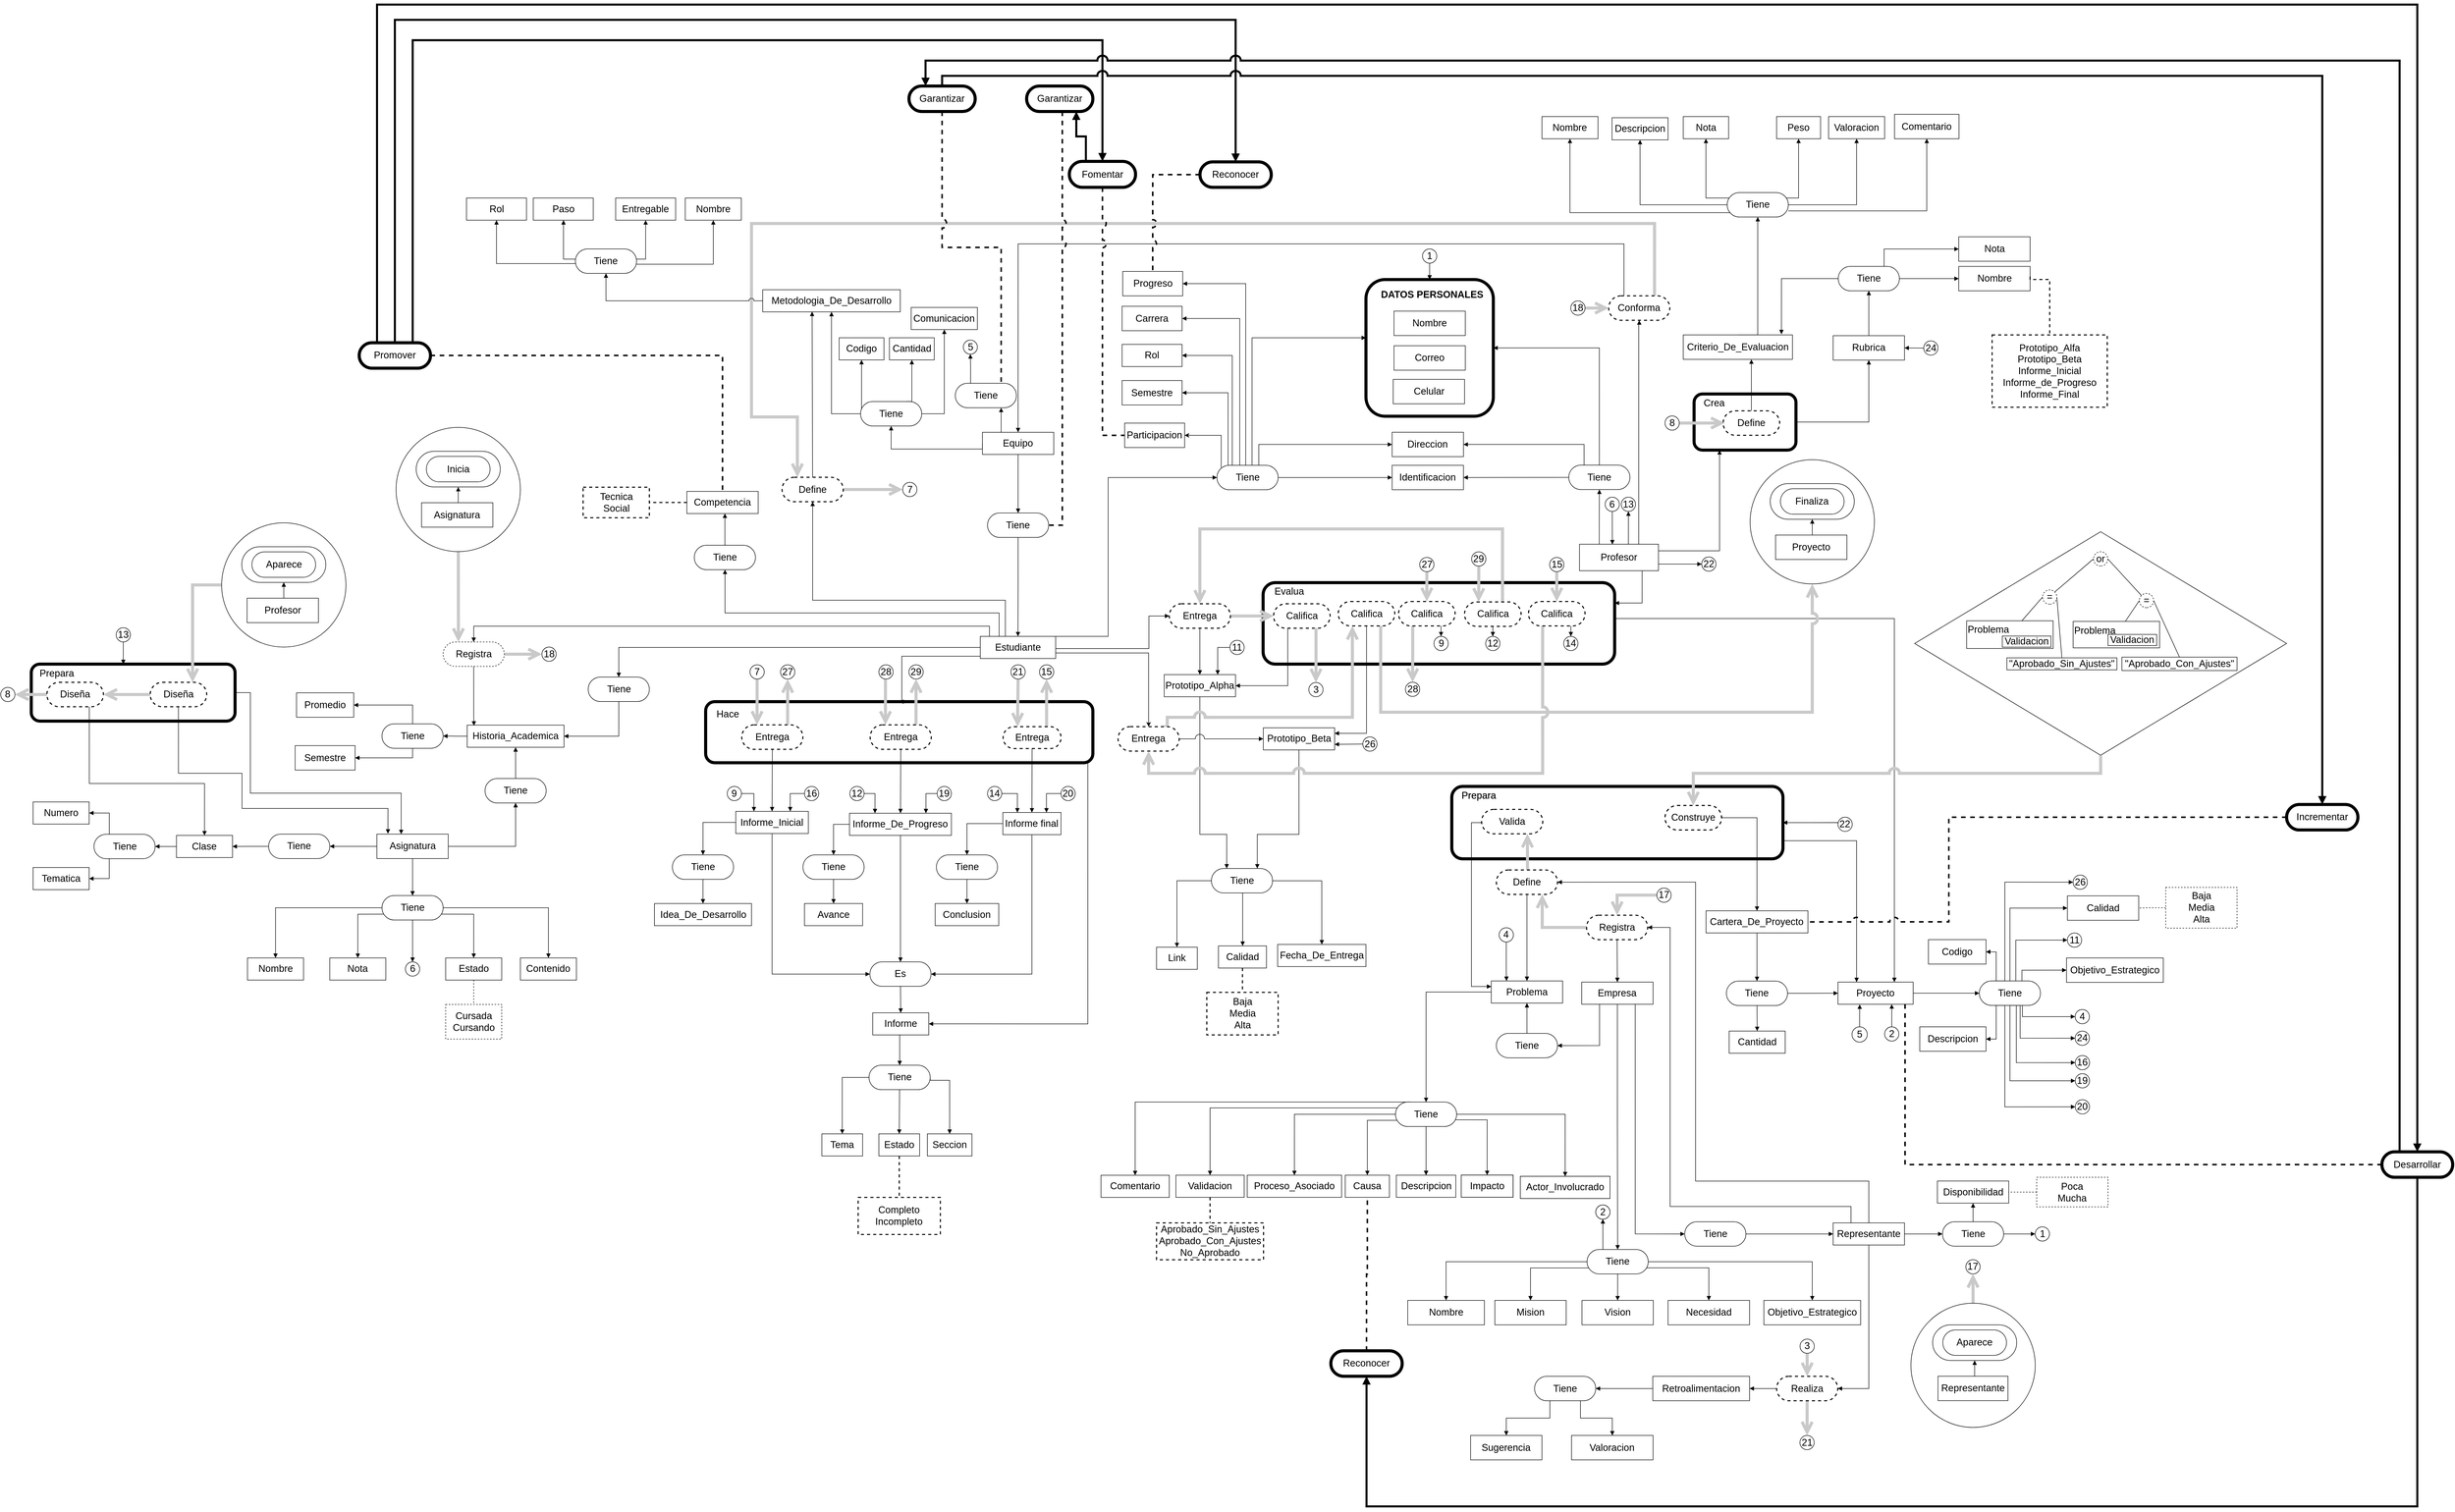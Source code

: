 <mxfile version="13.5.7" type="device"><diagram id="Yst6XNPmx6pk_bQ1T0mn" name="Page-1"><mxGraphModel dx="11491" dy="7573" grid="1" gridSize="10" guides="1" tooltips="1" connect="1" arrows="1" fold="1" page="1" pageScale="1" pageWidth="4681" pageHeight="3300" math="0" shadow="0"><root><mxCell id="0"/><mxCell id="1" parent="0"/><mxCell id="LCOy1MdNfsr-Gj_EYKU7-1" value="" style="strokeWidth=1;html=1;shape=mxgraph.flowchart.decision;whiteSpace=wrap;rounded=1;shadow=0;labelBackgroundColor=none;fillColor=#ffffff;fontFamily=Verdana;fontSize=8;fontColor=#000000;align=center;verticalAlign=middle;" parent="1" vertex="1"><mxGeometry x="-5457.02" y="-5524.5" width="730" height="439" as="geometry"/></mxCell><mxCell id="LCOy1MdNfsr-Gj_EYKU7-2" style="edgeStyle=orthogonalEdgeStyle;rounded=0;jumpStyle=arc;jumpSize=11;orthogonalLoop=1;jettySize=auto;html=1;entryX=1;entryY=0.5;entryDx=0;entryDy=0;endArrow=block;endFill=1;strokeColor=#000000;strokeWidth=1;exitX=0.987;exitY=1;exitDx=0;exitDy=0;exitPerimeter=0;" parent="1" source="LCOy1MdNfsr-Gj_EYKU7-3" target="LCOy1MdNfsr-Gj_EYKU7-108" edge="1"><mxGeometry relative="1" as="geometry"><Array as="points"><mxPoint x="-7080" y="-4558"/></Array></mxGeometry></mxCell><mxCell id="LCOy1MdNfsr-Gj_EYKU7-3" value="" style="strokeWidth=6;rounded=1;whiteSpace=wrap;html=1;align=center;fontSize=12;" parent="1" vertex="1"><mxGeometry x="-7830" y="-5190.75" width="760" height="120" as="geometry"/></mxCell><mxCell id="LCOy1MdNfsr-Gj_EYKU7-4" value="" style="strokeWidth=6;rounded=1;whiteSpace=wrap;html=1;align=center;fontSize=12;" parent="1" vertex="1"><mxGeometry x="-6735.87" y="-5424.5" width="690" height="160" as="geometry"/></mxCell><mxCell id="LCOy1MdNfsr-Gj_EYKU7-5" style="edgeStyle=orthogonalEdgeStyle;rounded=0;orthogonalLoop=1;jettySize=auto;html=1;entryX=0.5;entryY=1;entryDx=0;entryDy=0;strokeWidth=1;endFill=1;endArrow=block;exitX=1;exitY=0.5;exitDx=0;exitDy=0;" parent="1" source="LCOy1MdNfsr-Gj_EYKU7-6" target="LCOy1MdNfsr-Gj_EYKU7-326" edge="1"><mxGeometry relative="1" as="geometry"><mxPoint x="-5680" y="-5740" as="sourcePoint"/></mxGeometry></mxCell><mxCell id="LCOy1MdNfsr-Gj_EYKU7-6" value="" style="strokeWidth=6;rounded=1;whiteSpace=wrap;html=1;align=center;fontSize=12;" parent="1" vertex="1"><mxGeometry x="-5890" y="-5795.13" width="200" height="110.25" as="geometry"/></mxCell><mxCell id="LCOy1MdNfsr-Gj_EYKU7-7" style="edgeStyle=orthogonalEdgeStyle;rounded=0;orthogonalLoop=1;jettySize=auto;html=1;entryX=0.75;entryY=0;entryDx=0;entryDy=0;endArrow=block;endFill=1;fontFamily=Helvetica;fontSize=11;strokeWidth=1;" parent="1" source="LCOy1MdNfsr-Gj_EYKU7-4" target="LCOy1MdNfsr-Gj_EYKU7-132" edge="1"><mxGeometry relative="1" as="geometry"><Array as="points"><mxPoint x="-5497" y="-5354"/></Array></mxGeometry></mxCell><mxCell id="LCOy1MdNfsr-Gj_EYKU7-8" style="edgeStyle=orthogonalEdgeStyle;rounded=0;orthogonalLoop=1;jettySize=auto;html=1;endArrow=block;endFill=1;exitX=1;exitY=0.5;exitDx=0;exitDy=0;" parent="1" source="LCOy1MdNfsr-Gj_EYKU7-9" target="LCOy1MdNfsr-Gj_EYKU7-164" edge="1"><mxGeometry relative="1" as="geometry"><Array as="points"><mxPoint x="-8723.62" y="-5209.0"/><mxPoint x="-8723.62" y="-5011.0"/><mxPoint x="-8427.62" y="-5011.0"/></Array><mxPoint x="-8742.62" y="-5237.0" as="sourcePoint"/><mxPoint x="-8427.62" y="-4951.0" as="targetPoint"/></mxGeometry></mxCell><mxCell id="LCOy1MdNfsr-Gj_EYKU7-9" value="" style="strokeWidth=6;rounded=1;whiteSpace=wrap;html=1;align=center;fontSize=12;" parent="1" vertex="1"><mxGeometry x="-9153.62" y="-5264.5" width="400" height="111.95" as="geometry"/></mxCell><mxCell id="LCOy1MdNfsr-Gj_EYKU7-10" style="edgeStyle=orthogonalEdgeStyle;rounded=0;orthogonalLoop=1;jettySize=auto;html=1;exitX=1;exitY=0.75;exitDx=0;exitDy=0;entryX=0.25;entryY=0;entryDx=0;entryDy=0;strokeWidth=1;endArrow=block;endFill=1;" parent="1" source="LCOy1MdNfsr-Gj_EYKU7-11" target="LCOy1MdNfsr-Gj_EYKU7-132" edge="1"><mxGeometry relative="1" as="geometry"><Array as="points"><mxPoint x="-5571" y="-4918"/><mxPoint x="-5571" y="-4640"/></Array></mxGeometry></mxCell><mxCell id="LCOy1MdNfsr-Gj_EYKU7-11" value="" style="strokeWidth=6;rounded=1;whiteSpace=wrap;html=1;align=center;fontSize=12;" parent="1" vertex="1"><mxGeometry x="-6365.52" y="-5024.28" width="650" height="142.25" as="geometry"/></mxCell><mxCell id="LCOy1MdNfsr-Gj_EYKU7-12" style="edgeStyle=orthogonalEdgeStyle;rounded=0;orthogonalLoop=1;jettySize=auto;html=1;exitX=0.25;exitY=0;exitDx=0;exitDy=0;strokeWidth=1;endArrow=block;endFill=1;entryX=0.5;entryY=1;entryDx=0;entryDy=0;" parent="1" source="LCOy1MdNfsr-Gj_EYKU7-18" target="LCOy1MdNfsr-Gj_EYKU7-112" edge="1"><mxGeometry relative="1" as="geometry"><Array as="points"><mxPoint x="-6076" y="-5530"/><mxPoint x="-6076" y="-5530"/></Array><mxPoint x="-6100" y="-5530" as="targetPoint"/></mxGeometry></mxCell><mxCell id="LCOy1MdNfsr-Gj_EYKU7-13" style="edgeStyle=orthogonalEdgeStyle;rounded=0;orthogonalLoop=1;jettySize=auto;html=1;exitX=1;exitY=0.75;exitDx=0;exitDy=0;strokeWidth=1;endArrow=block;endFill=1;entryX=1;entryY=0.5;entryDx=0;entryDy=0;" parent="1" source="LCOy1MdNfsr-Gj_EYKU7-18" target="LCOy1MdNfsr-Gj_EYKU7-283" edge="1"><mxGeometry relative="1" as="geometry"><Array as="points"/><mxPoint x="-6230" y="-5473" as="targetPoint"/></mxGeometry></mxCell><mxCell id="LCOy1MdNfsr-Gj_EYKU7-14" style="edgeStyle=orthogonalEdgeStyle;rounded=0;orthogonalLoop=1;jettySize=auto;html=1;exitX=0.793;exitY=1.001;exitDx=0;exitDy=0;strokeWidth=1;endArrow=block;endFill=1;entryX=1;entryY=0.25;entryDx=0;entryDy=0;exitPerimeter=0;" parent="1" source="LCOy1MdNfsr-Gj_EYKU7-18" target="LCOy1MdNfsr-Gj_EYKU7-4" edge="1"><mxGeometry relative="1" as="geometry"><Array as="points"><mxPoint x="-5992" y="-5384"/></Array><mxPoint x="-5900" y="-5430" as="targetPoint"/></mxGeometry></mxCell><mxCell id="LCOy1MdNfsr-Gj_EYKU7-15" style="edgeStyle=orthogonalEdgeStyle;rounded=0;orthogonalLoop=1;jettySize=auto;html=1;exitX=0.75;exitY=0;exitDx=0;exitDy=0;entryX=0.5;entryY=1;entryDx=0;entryDy=0;strokeWidth=1;endArrow=block;endFill=1;" parent="1" source="LCOy1MdNfsr-Gj_EYKU7-18" target="LCOy1MdNfsr-Gj_EYKU7-36" edge="1"><mxGeometry relative="1" as="geometry"><Array as="points"><mxPoint x="-5998.87" y="-5932"/></Array></mxGeometry></mxCell><mxCell id="LCOy1MdNfsr-Gj_EYKU7-16" style="edgeStyle=orthogonalEdgeStyle;rounded=0;orthogonalLoop=1;jettySize=auto;html=1;endArrow=block;endFill=1;entryX=1;entryY=0.5;entryDx=0;entryDy=0;exitX=0.619;exitY=0.003;exitDx=0;exitDy=0;exitPerimeter=0;" parent="1" source="LCOy1MdNfsr-Gj_EYKU7-18" target="LCOy1MdNfsr-Gj_EYKU7-235" edge="1"><mxGeometry relative="1" as="geometry"><Array as="points"/><mxPoint x="-5959.87" y="-5501.875" as="sourcePoint"/><mxPoint x="-5987.87" y="-5410" as="targetPoint"/></mxGeometry></mxCell><mxCell id="LCOy1MdNfsr-Gj_EYKU7-17" style="edgeStyle=orthogonalEdgeStyle;rounded=0;orthogonalLoop=1;jettySize=auto;html=1;exitX=1;exitY=0.25;exitDx=0;exitDy=0;entryX=0.25;entryY=1;entryDx=0;entryDy=0;strokeWidth=1;endFill=1;endArrow=block;" parent="1" source="LCOy1MdNfsr-Gj_EYKU7-18" target="LCOy1MdNfsr-Gj_EYKU7-6" edge="1"><mxGeometry relative="1" as="geometry"/></mxCell><mxCell id="LCOy1MdNfsr-Gj_EYKU7-18" value="Profesor" style="rounded=0;whiteSpace=wrap;html=1;fontSize=19;strokeWidth=1;" parent="1" vertex="1"><mxGeometry x="-6114.87" y="-5500" width="155" height="52" as="geometry"/></mxCell><mxCell id="LCOy1MdNfsr-Gj_EYKU7-19" style="edgeStyle=orthogonalEdgeStyle;rounded=0;orthogonalLoop=1;jettySize=auto;html=1;exitX=0.75;exitY=0;exitDx=0;exitDy=0;entryX=0;entryY=0.5;entryDx=0;entryDy=0;strokeWidth=1;endArrow=block;endFill=1;" parent="1" source="LCOy1MdNfsr-Gj_EYKU7-27" target="LCOy1MdNfsr-Gj_EYKU7-93" edge="1"><mxGeometry relative="1" as="geometry"><Array as="points"><mxPoint x="-7040" y="-5319"/><mxPoint x="-7040" y="-5631"/></Array></mxGeometry></mxCell><mxCell id="LCOy1MdNfsr-Gj_EYKU7-20" style="edgeStyle=orthogonalEdgeStyle;rounded=0;orthogonalLoop=1;jettySize=auto;html=1;exitX=0.25;exitY=0;exitDx=0;exitDy=0;strokeWidth=1;endArrow=block;endFill=1;" parent="1" source="LCOy1MdNfsr-Gj_EYKU7-27" target="LCOy1MdNfsr-Gj_EYKU7-67" edge="1"><mxGeometry relative="1" as="geometry"><Array as="points"><mxPoint x="-7254" y="-5365"/><mxPoint x="-7792" y="-5365"/></Array></mxGeometry></mxCell><mxCell id="LCOy1MdNfsr-Gj_EYKU7-21" style="edgeStyle=orthogonalEdgeStyle;rounded=0;orthogonalLoop=1;jettySize=auto;html=1;exitX=0;exitY=0.5;exitDx=0;exitDy=0;entryX=0.5;entryY=0;entryDx=0;entryDy=0;endArrow=block;endFill=1;strokeWidth=1;" parent="1" source="LCOy1MdNfsr-Gj_EYKU7-27" target="LCOy1MdNfsr-Gj_EYKU7-169" edge="1"><mxGeometry relative="1" as="geometry"/></mxCell><mxCell id="LCOy1MdNfsr-Gj_EYKU7-22" style="edgeStyle=orthogonalEdgeStyle;rounded=0;orthogonalLoop=1;jettySize=auto;html=1;exitX=1;exitY=0.5;exitDx=0;exitDy=0;entryX=0;entryY=0.5;entryDx=0;entryDy=0;endArrow=block;endFill=1;strokeWidth=1;" parent="1" source="LCOy1MdNfsr-Gj_EYKU7-27" target="LCOy1MdNfsr-Gj_EYKU7-39" edge="1"><mxGeometry relative="1" as="geometry"><Array as="points"><mxPoint x="-7143" y="-5295"/><mxPoint x="-6960" y="-5295"/><mxPoint x="-6960" y="-5359"/></Array></mxGeometry></mxCell><mxCell id="LCOy1MdNfsr-Gj_EYKU7-23" style="edgeStyle=orthogonalEdgeStyle;rounded=0;orthogonalLoop=1;jettySize=auto;html=1;exitX=0.25;exitY=1;exitDx=0;exitDy=0;entryX=0.5;entryY=0;entryDx=0;entryDy=0;strokeWidth=1;endFill=1;endArrow=block;" parent="1" source="LCOy1MdNfsr-Gj_EYKU7-27" target="LCOy1MdNfsr-Gj_EYKU7-3" edge="1"><mxGeometry relative="1" as="geometry"><Array as="points"><mxPoint x="-7254" y="-5280"/><mxPoint x="-7445" y="-5280"/></Array></mxGeometry></mxCell><mxCell id="LCOy1MdNfsr-Gj_EYKU7-24" style="edgeStyle=orthogonalEdgeStyle;rounded=0;orthogonalLoop=1;jettySize=auto;html=1;exitX=0.122;exitY=0.023;exitDx=0;exitDy=0;entryX=0.5;entryY=0;entryDx=0;entryDy=0;strokeWidth=1;endFill=1;endArrow=block;exitPerimeter=0;" parent="1" source="LCOy1MdNfsr-Gj_EYKU7-27" target="LCOy1MdNfsr-Gj_EYKU7-228" edge="1"><mxGeometry relative="1" as="geometry"/></mxCell><mxCell id="LCOy1MdNfsr-Gj_EYKU7-25" style="edgeStyle=orthogonalEdgeStyle;rounded=0;orthogonalLoop=1;jettySize=auto;html=1;exitX=0.333;exitY=0.02;exitDx=0;exitDy=0;entryX=0.5;entryY=1;entryDx=0;entryDy=0;endArrow=block;endFill=1;exitPerimeter=0;strokeWidth=1;" parent="1" source="LCOy1MdNfsr-Gj_EYKU7-27" target="LCOy1MdNfsr-Gj_EYKU7-274" edge="1"><mxGeometry relative="1" as="geometry"><Array as="points"><mxPoint x="-7242" y="-5390"/><mxPoint x="-7620" y="-5390"/></Array></mxGeometry></mxCell><mxCell id="LCOy1MdNfsr-Gj_EYKU7-26" style="edgeStyle=orthogonalEdgeStyle;rounded=0;orthogonalLoop=1;jettySize=auto;html=1;exitX=1;exitY=0.75;exitDx=0;exitDy=0;jumpStyle=arc;jumpSize=18;entryX=0.5;entryY=0;entryDx=0;entryDy=0;" parent="1" source="LCOy1MdNfsr-Gj_EYKU7-27" target="LCOy1MdNfsr-Gj_EYKU7-348" edge="1"><mxGeometry relative="1" as="geometry"><mxPoint x="-6970" y="-5150" as="targetPoint"/><Array as="points"><mxPoint x="-6961" y="-5286"/></Array></mxGeometry></mxCell><mxCell id="LCOy1MdNfsr-Gj_EYKU7-27" value="&lt;font style=&quot;font-size: 19px&quot;&gt;Estudiante&lt;/font&gt;" style="rounded=0;whiteSpace=wrap;html=1;fontSize=19;strokeWidth=1;" parent="1" vertex="1"><mxGeometry x="-7291" y="-5319" width="148" height="43.5" as="geometry"/></mxCell><mxCell id="LCOy1MdNfsr-Gj_EYKU7-28" style="edgeStyle=orthogonalEdgeStyle;rounded=0;orthogonalLoop=1;jettySize=auto;html=1;exitX=0;exitY=0.5;exitDx=0;exitDy=0;entryX=0.5;entryY=1;entryDx=0;entryDy=0;strokeWidth=1;endArrow=block;endFill=1;" parent="1" source="LCOy1MdNfsr-Gj_EYKU7-30" target="LCOy1MdNfsr-Gj_EYKU7-59" edge="1"><mxGeometry relative="1" as="geometry"><Array as="points"><mxPoint x="-7287" y="-5687"/><mxPoint x="-7466" y="-5687"/></Array></mxGeometry></mxCell><mxCell id="LCOy1MdNfsr-Gj_EYKU7-29" style="edgeStyle=orthogonalEdgeStyle;rounded=0;orthogonalLoop=1;jettySize=auto;html=1;exitX=0.5;exitY=1;exitDx=0;exitDy=0;entryX=0.5;entryY=0;entryDx=0;entryDy=0;strokeWidth=1;endArrow=block;endFill=1;" parent="1" source="LCOy1MdNfsr-Gj_EYKU7-30" target="LCOy1MdNfsr-Gj_EYKU7-70" edge="1"><mxGeometry relative="1" as="geometry"/></mxCell><mxCell id="g21kPdi8kUJl21AtWM3E-17" style="edgeStyle=orthogonalEdgeStyle;rounded=0;jumpStyle=arc;jumpSize=14;orthogonalLoop=1;jettySize=auto;html=1;exitX=0.25;exitY=0;exitDx=0;exitDy=0;entryX=0.75;entryY=1;entryDx=0;entryDy=0;endArrow=block;endFill=1;strokeWidth=1;" parent="1" source="LCOy1MdNfsr-Gj_EYKU7-30" target="g21kPdi8kUJl21AtWM3E-16" edge="1"><mxGeometry relative="1" as="geometry"><Array as="points"><mxPoint x="-7250" y="-5720"/></Array></mxGeometry></mxCell><mxCell id="LCOy1MdNfsr-Gj_EYKU7-30" value="Equipo" style="rounded=0;whiteSpace=wrap;html=1;fontSize=19;strokeWidth=1;" parent="1" vertex="1"><mxGeometry x="-7286.75" y="-5719.86" width="140" height="43.5" as="geometry"/></mxCell><mxCell id="LCOy1MdNfsr-Gj_EYKU7-31" style="edgeStyle=orthogonalEdgeStyle;rounded=0;orthogonalLoop=1;jettySize=auto;html=1;exitX=0.5;exitY=1;exitDx=0;exitDy=0;entryX=0.25;entryY=0;entryDx=0;entryDy=0;endArrow=block;strokeWidth=1;endFill=1;" parent="1" source="LCOy1MdNfsr-Gj_EYKU7-32" target="LCOy1MdNfsr-Gj_EYKU7-102" edge="1"><mxGeometry relative="1" as="geometry"><Array as="points"><mxPoint x="-6860" y="-4930"/><mxPoint x="-6807" y="-4930"/></Array><mxPoint x="-6860" y="-5160.11" as="sourcePoint"/></mxGeometry></mxCell><mxCell id="LCOy1MdNfsr-Gj_EYKU7-32" value="Prototipo_Alpha" style="rounded=0;whiteSpace=wrap;html=1;fontSize=19;strokeWidth=1;" parent="1" vertex="1"><mxGeometry x="-6930" y="-5243.86" width="140" height="43.5" as="geometry"/></mxCell><mxCell id="LCOy1MdNfsr-Gj_EYKU7-33" style="edgeStyle=orthogonalEdgeStyle;rounded=0;orthogonalLoop=1;jettySize=auto;html=1;exitX=0.25;exitY=0;exitDx=0;exitDy=0;entryX=0.5;entryY=0;entryDx=0;entryDy=0;endArrow=block;strokeWidth=1;endFill=1;" parent="1" source="LCOy1MdNfsr-Gj_EYKU7-36" target="LCOy1MdNfsr-Gj_EYKU7-30" edge="1"><mxGeometry relative="1" as="geometry"><mxPoint x="-5791" y="-5571" as="targetPoint"/><Array as="points"><mxPoint x="-6028" y="-6090"/><mxPoint x="-7217" y="-6090"/></Array></mxGeometry></mxCell><mxCell id="LCOy1MdNfsr-Gj_EYKU7-34" style="edgeStyle=orthogonalEdgeStyle;rounded=0;orthogonalLoop=1;jettySize=auto;html=1;exitX=1;exitY=0.5;exitDx=0;exitDy=0;entryX=0.5;entryY=1;entryDx=0;entryDy=0;strokeColor=#C9C9C9;strokeWidth=6;fillColor=#e1d5e7;endFill=0;endArrow=open;endSize=14;" parent="1" source="LCOy1MdNfsr-Gj_EYKU7-274" target="LCOy1MdNfsr-Gj_EYKU7-248" edge="1"><mxGeometry relative="1" as="geometry"><Array as="points"/></mxGeometry></mxCell><mxCell id="LCOy1MdNfsr-Gj_EYKU7-35" style="edgeStyle=orthogonalEdgeStyle;rounded=0;orthogonalLoop=1;jettySize=auto;html=1;exitX=0.75;exitY=0;exitDx=0;exitDy=0;entryX=0.25;entryY=0;entryDx=0;entryDy=0;endArrow=open;endFill=0;strokeColor=#C9C9C9;strokeWidth=6;fillColor=#e1d5e7;endSize=14;" parent="1" source="LCOy1MdNfsr-Gj_EYKU7-36" target="LCOy1MdNfsr-Gj_EYKU7-274" edge="1"><mxGeometry relative="1" as="geometry"><Array as="points"><mxPoint x="-5968" y="-6130"/><mxPoint x="-7740" y="-6130"/><mxPoint x="-7740" y="-5750"/><mxPoint x="-7650" y="-5750"/></Array></mxGeometry></mxCell><mxCell id="LCOy1MdNfsr-Gj_EYKU7-36" value="Conforma" style="html=1;whiteSpace=wrap;rounded=1;arcSize=50;fontSize=19;spacing=5;strokeOpacity=100;strokeWidth=2;dashed=1;" parent="1" vertex="1"><mxGeometry x="-6057.62" y="-5987.86" width="120" height="48" as="geometry"/></mxCell><mxCell id="LCOy1MdNfsr-Gj_EYKU7-37" style="edgeStyle=orthogonalEdgeStyle;rounded=0;orthogonalLoop=1;jettySize=auto;html=1;exitX=0.5;exitY=1;exitDx=0;exitDy=0;entryX=0.5;entryY=0;entryDx=0;entryDy=0;endArrow=block;endFill=1;strokeWidth=1;" parent="1" source="LCOy1MdNfsr-Gj_EYKU7-39" target="LCOy1MdNfsr-Gj_EYKU7-32" edge="1"><mxGeometry relative="1" as="geometry"><Array as="points"><mxPoint x="-6860" y="-5300"/><mxPoint x="-6860" y="-5300"/></Array></mxGeometry></mxCell><mxCell id="LCOy1MdNfsr-Gj_EYKU7-38" style="edgeStyle=orthogonalEdgeStyle;rounded=0;jumpStyle=arc;jumpSize=11;orthogonalLoop=1;jettySize=auto;html=1;entryX=0;entryY=0.5;entryDx=0;entryDy=0;endArrow=open;endFill=0;endSize=14;strokeColor=#C9C9C9;strokeWidth=6;fillColor=#e1d5e7;" parent="1" source="LCOy1MdNfsr-Gj_EYKU7-39" target="LCOy1MdNfsr-Gj_EYKU7-208" edge="1"><mxGeometry relative="1" as="geometry"/></mxCell><mxCell id="LCOy1MdNfsr-Gj_EYKU7-39" value="&lt;font style=&quot;font-size: 19px&quot;&gt;Entrega&lt;/font&gt;" style="html=1;whiteSpace=wrap;rounded=1;arcSize=50;fontSize=19;spacing=5;strokeOpacity=100;strokeWidth=2;dashed=1;" parent="1" vertex="1"><mxGeometry x="-6920" y="-5383.0" width="120" height="48" as="geometry"/></mxCell><mxCell id="LCOy1MdNfsr-Gj_EYKU7-40" style="edgeStyle=orthogonalEdgeStyle;rounded=0;orthogonalLoop=1;jettySize=auto;html=1;exitX=0.5;exitY=1;exitDx=0;exitDy=0;fontSize=11;fillColor=#e1d5e7;strokeWidth=6;endFill=0;endArrow=open;strokeColor=#C9C9C9;endSize=14;entryX=0.25;entryY=0;entryDx=0;entryDy=0;" parent="1" source="LCOy1MdNfsr-Gj_EYKU7-41" target="LCOy1MdNfsr-Gj_EYKU7-228" edge="1"><mxGeometry relative="1" as="geometry"><Array as="points"><mxPoint x="-8315" y="-5627"/><mxPoint x="-8315" y="-5627"/></Array><mxPoint x="-8920.13" y="-5712.14" as="targetPoint"/></mxGeometry></mxCell><mxCell id="LCOy1MdNfsr-Gj_EYKU7-41" value="" style="ellipse;whiteSpace=wrap;html=1;aspect=fixed;fontSize=19;strokeWidth=1;" parent="1" vertex="1"><mxGeometry x="-8437.62" y="-5729.5" width="244" height="244" as="geometry"/></mxCell><mxCell id="LCOy1MdNfsr-Gj_EYKU7-42" value="" style="html=1;whiteSpace=wrap;rounded=1;arcSize=50;fontSize=19;spacing=5;strokeOpacity=100;strokeWidth=1;" parent="1" vertex="1"><mxGeometry x="-8398.12" y="-5682.5" width="165" height="70" as="geometry"/></mxCell><mxCell id="LCOy1MdNfsr-Gj_EYKU7-43" value="Inicia" style="html=1;whiteSpace=wrap;rounded=1;arcSize=50;fontSize=19;spacing=5;strokeOpacity=100;strokeWidth=1;" parent="1" vertex="1"><mxGeometry x="-8378.12" y="-5672.5" width="125" height="50" as="geometry"/></mxCell><mxCell id="LCOy1MdNfsr-Gj_EYKU7-44" style="edgeStyle=orthogonalEdgeStyle;rounded=0;orthogonalLoop=1;jettySize=auto;html=1;exitX=0.5;exitY=0;exitDx=0;exitDy=0;entryX=0.5;entryY=1;entryDx=0;entryDy=0;endArrow=block;endFill=1;strokeWidth=1;" parent="1" source="LCOy1MdNfsr-Gj_EYKU7-45" target="LCOy1MdNfsr-Gj_EYKU7-42" edge="1"><mxGeometry relative="1" as="geometry"/></mxCell><mxCell id="LCOy1MdNfsr-Gj_EYKU7-45" value="Asignatura" style="html=1;whiteSpace=wrap;;fontSize=19;spacing=5;strokeOpacity=100;strokeWidth=1;" parent="1" vertex="1"><mxGeometry x="-8387.62" y="-5581.5" width="140" height="48" as="geometry"/></mxCell><mxCell id="LCOy1MdNfsr-Gj_EYKU7-46" value="" style="rounded=1;whiteSpace=wrap;html=1;strokeWidth=6;" parent="1" vertex="1"><mxGeometry x="-6534" y="-6019.86" width="250" height="268.5" as="geometry"/></mxCell><mxCell id="LCOy1MdNfsr-Gj_EYKU7-47" value="&lt;font style=&quot;font-size: 19px&quot;&gt;Nombre&lt;/font&gt;" style="rounded=0;whiteSpace=wrap;html=1;fontSize=19;strokeWidth=1;" parent="1" vertex="1"><mxGeometry x="-6479" y="-5957.86" width="140" height="48" as="geometry"/></mxCell><mxCell id="LCOy1MdNfsr-Gj_EYKU7-48" value="&lt;font style=&quot;font-size: 19px&quot;&gt;Correo&lt;/font&gt;" style="rounded=0;whiteSpace=wrap;html=1;fontSize=19;strokeWidth=1;" parent="1" vertex="1"><mxGeometry x="-6479" y="-5889.86" width="140" height="48" as="geometry"/></mxCell><mxCell id="LCOy1MdNfsr-Gj_EYKU7-49" value="&lt;font style=&quot;font-size: 19px&quot;&gt;Identificacion&lt;/font&gt;" style="rounded=0;whiteSpace=wrap;html=1;fontSize=19;strokeWidth=1;" parent="1" vertex="1"><mxGeometry x="-6482.62" y="-5655.0" width="140" height="48" as="geometry"/></mxCell><mxCell id="LCOy1MdNfsr-Gj_EYKU7-50" value="&lt;font style=&quot;font-size: 19px&quot;&gt;Carrera&lt;/font&gt;" style="rounded=0;whiteSpace=wrap;html=1;fontSize=19;strokeWidth=1;" parent="1" vertex="1"><mxGeometry x="-7012.62" y="-5967.36" width="117.75" height="48" as="geometry"/></mxCell><mxCell id="LCOy1MdNfsr-Gj_EYKU7-51" value="&lt;font style=&quot;font-size: 19px&quot;&gt;Semestre&lt;/font&gt;" style="rounded=0;whiteSpace=wrap;html=1;fontSize=19;strokeWidth=1;" parent="1" vertex="1"><mxGeometry x="-7012.62" y="-5821.5" width="117.75" height="48" as="geometry"/></mxCell><mxCell id="LCOy1MdNfsr-Gj_EYKU7-52" value="&lt;font style=&quot;font-size: 19px&quot;&gt;Celular&lt;/font&gt;" style="rounded=0;whiteSpace=wrap;html=1;fontSize=19;strokeWidth=1;" parent="1" vertex="1"><mxGeometry x="-6480.5" y="-5823.86" width="140" height="48" as="geometry"/></mxCell><mxCell id="LCOy1MdNfsr-Gj_EYKU7-53" value="&lt;font style=&quot;font-size: 19px&quot;&gt;&lt;b&gt;DATOS PERSONALES&lt;/b&gt;&lt;/font&gt;" style="text;html=1;align=center;verticalAlign=middle;whiteSpace=wrap;rounded=0;strokeWidth=1;" parent="1" vertex="1"><mxGeometry x="-6514" y="-5999.86" width="220" height="20" as="geometry"/></mxCell><mxCell id="LCOy1MdNfsr-Gj_EYKU7-54" value="Direccion" style="rounded=0;whiteSpace=wrap;html=1;fontSize=19;strokeWidth=1;" parent="1" vertex="1"><mxGeometry x="-6482.62" y="-5720" width="140" height="48" as="geometry"/></mxCell><mxCell id="LCOy1MdNfsr-Gj_EYKU7-55" style="edgeStyle=orthogonalEdgeStyle;rounded=0;orthogonalLoop=1;jettySize=auto;html=1;entryX=0.5;entryY=1;entryDx=0;entryDy=0;strokeWidth=1;endArrow=block;endFill=1;" parent="1" target="LCOy1MdNfsr-Gj_EYKU7-158" edge="1"><mxGeometry relative="1" as="geometry"><mxPoint x="-7508" y="-5760" as="sourcePoint"/><Array as="points"><mxPoint x="-7508" y="-5760"/><mxPoint x="-7524" y="-5760"/></Array></mxGeometry></mxCell><mxCell id="LCOy1MdNfsr-Gj_EYKU7-56" style="edgeStyle=orthogonalEdgeStyle;rounded=0;orthogonalLoop=1;jettySize=auto;html=1;exitX=0.75;exitY=0;exitDx=0;exitDy=0;entryX=0.5;entryY=1;entryDx=0;entryDy=0;strokeWidth=1;endArrow=block;endFill=1;" parent="1" source="LCOy1MdNfsr-Gj_EYKU7-59" target="LCOy1MdNfsr-Gj_EYKU7-103" edge="1"><mxGeometry relative="1" as="geometry"><Array as="points"><mxPoint x="-7425" y="-5780"/></Array></mxGeometry></mxCell><mxCell id="LCOy1MdNfsr-Gj_EYKU7-57" style="edgeStyle=orthogonalEdgeStyle;rounded=0;orthogonalLoop=1;jettySize=auto;html=1;exitX=0;exitY=0.5;exitDx=0;exitDy=0;entryX=0.5;entryY=1;entryDx=0;entryDy=0;strokeWidth=1;endArrow=block;endFill=1;" parent="1" source="LCOy1MdNfsr-Gj_EYKU7-59" target="LCOy1MdNfsr-Gj_EYKU7-61" edge="1"><mxGeometry relative="1" as="geometry"><Array as="points"><mxPoint x="-7583" y="-5756"/></Array></mxGeometry></mxCell><mxCell id="LCOy1MdNfsr-Gj_EYKU7-58" style="edgeStyle=orthogonalEdgeStyle;rounded=0;jumpStyle=arc;jumpSize=10;orthogonalLoop=1;jettySize=auto;html=1;endArrow=block;endFill=1;fontFamily=Helvetica;fontSize=11;strokeWidth=1;exitX=1;exitY=0.5;exitDx=0;exitDy=0;" parent="1" source="LCOy1MdNfsr-Gj_EYKU7-59" target="LCOy1MdNfsr-Gj_EYKU7-296" edge="1"><mxGeometry relative="1" as="geometry"/></mxCell><mxCell id="LCOy1MdNfsr-Gj_EYKU7-59" value="&lt;font style=&quot;font-size: 19px&quot;&gt;Tiene&lt;/font&gt;" style="html=1;whiteSpace=wrap;rounded=1;arcSize=50;fontSize=19;spacing=5;strokeOpacity=100;strokeWidth=1;" parent="1" vertex="1"><mxGeometry x="-7525.94" y="-5780.25" width="120" height="48" as="geometry"/></mxCell><mxCell id="LCOy1MdNfsr-Gj_EYKU7-60" style="edgeStyle=orthogonalEdgeStyle;rounded=0;jumpStyle=arc;jumpSize=10;orthogonalLoop=1;jettySize=auto;html=1;entryX=0.5;entryY=1;entryDx=0;entryDy=0;endArrow=block;endFill=1;fontFamily=Helvetica;fontSize=11;strokeWidth=1;" parent="1" source="LCOy1MdNfsr-Gj_EYKU7-61" target="LCOy1MdNfsr-Gj_EYKU7-464" edge="1"><mxGeometry relative="1" as="geometry"/></mxCell><mxCell id="LCOy1MdNfsr-Gj_EYKU7-61" value="Metodologia_De_Desarrollo" style="rounded=0;whiteSpace=wrap;html=1;fontSize=19;strokeWidth=1;" parent="1" vertex="1"><mxGeometry x="-7718" y="-5999.86" width="270" height="43.5" as="geometry"/></mxCell><mxCell id="LCOy1MdNfsr-Gj_EYKU7-62" value="Rol" style="rounded=0;whiteSpace=wrap;html=1;fontSize=19;strokeWidth=1;" parent="1" vertex="1"><mxGeometry x="-7012.62" y="-5892.5" width="117.75" height="43.5" as="geometry"/></mxCell><mxCell id="LCOy1MdNfsr-Gj_EYKU7-63" style="edgeStyle=orthogonalEdgeStyle;rounded=0;orthogonalLoop=1;jettySize=auto;html=1;endArrow=block;strokeWidth=1;endFill=1;" parent="1" source="LCOy1MdNfsr-Gj_EYKU7-67" target="LCOy1MdNfsr-Gj_EYKU7-64" edge="1"><mxGeometry relative="1" as="geometry"><mxPoint x="-7867.5" y="-5473.64" as="sourcePoint"/><Array as="points"><mxPoint x="-7792.5" y="-5557.64"/><mxPoint x="-7792.5" y="-5557.64"/></Array></mxGeometry></mxCell><mxCell id="LCOy1MdNfsr-Gj_EYKU7-64" value="Competencia" style="rounded=0;whiteSpace=wrap;html=1;fontSize=19;strokeWidth=1;" parent="1" vertex="1"><mxGeometry x="-7866.88" y="-5603.75" width="140" height="43.5" as="geometry"/></mxCell><mxCell id="LCOy1MdNfsr-Gj_EYKU7-65" style="edgeStyle=orthogonalEdgeStyle;rounded=0;orthogonalLoop=1;jettySize=auto;html=1;exitX=0;exitY=0.5;exitDx=0;exitDy=0;entryX=1;entryY=0.5;entryDx=0;entryDy=0;endArrow=none;dashed=1;strokeWidth=2;fontSize=19;fillColor=#ffffff;" parent="1" source="LCOy1MdNfsr-Gj_EYKU7-64" target="LCOy1MdNfsr-Gj_EYKU7-66" edge="1"><mxGeometry relative="1" as="geometry"><mxPoint x="-8022.75" y="-6031.25" as="sourcePoint"/><mxPoint x="-8092.75" y="-5600" as="targetPoint"/></mxGeometry></mxCell><mxCell id="LCOy1MdNfsr-Gj_EYKU7-66" value="&lt;span style=&quot;font-size: 19px&quot;&gt;Tecnica&lt;/span&gt;&lt;br&gt;&lt;span style=&quot;font-size: 19px&quot;&gt;Social&lt;/span&gt;" style="rounded=0;whiteSpace=wrap;html=1;align=center;dashed=1;fontSize=19;strokeWidth=2;" parent="1" vertex="1"><mxGeometry x="-8070.5" y="-5612" width="130" height="60" as="geometry"/></mxCell><mxCell id="LCOy1MdNfsr-Gj_EYKU7-67" value="&lt;font style=&quot;font-size: 19px&quot;&gt;Tiene&lt;/font&gt;" style="html=1;whiteSpace=wrap;rounded=1;arcSize=50;fontSize=19;spacing=5;strokeOpacity=100;strokeWidth=1;" parent="1" vertex="1"><mxGeometry x="-7852.25" y="-5498.0" width="120" height="48" as="geometry"/></mxCell><mxCell id="LCOy1MdNfsr-Gj_EYKU7-68" style="edgeStyle=orthogonalEdgeStyle;rounded=0;orthogonalLoop=1;jettySize=auto;html=1;exitX=0.5;exitY=1;exitDx=0;exitDy=0;entryX=0.5;entryY=0;entryDx=0;entryDy=0;strokeWidth=1;endArrow=block;endFill=1;" parent="1" source="LCOy1MdNfsr-Gj_EYKU7-70" target="LCOy1MdNfsr-Gj_EYKU7-27" edge="1"><mxGeometry relative="1" as="geometry"/></mxCell><mxCell id="LCOy1MdNfsr-Gj_EYKU7-69" style="edgeStyle=orthogonalEdgeStyle;rounded=0;orthogonalLoop=1;jettySize=auto;html=1;exitX=0.25;exitY=0;exitDx=0;exitDy=0;fontSize=19;strokeWidth=1;endArrow=block;endFill=1;" parent="1" source="g21kPdi8kUJl21AtWM3E-16" target="LCOy1MdNfsr-Gj_EYKU7-159" edge="1"><mxGeometry relative="1" as="geometry"><Array as="points"><mxPoint x="-7310" y="-5850"/><mxPoint x="-7310" y="-5850"/></Array></mxGeometry></mxCell><mxCell id="LCOy1MdNfsr-Gj_EYKU7-70" value="&lt;font style=&quot;font-size: 19px&quot;&gt;Tiene&lt;/font&gt;" style="html=1;whiteSpace=wrap;rounded=1;arcSize=50;fontSize=19;spacing=5;strokeOpacity=100;strokeWidth=1;" parent="1" vertex="1"><mxGeometry x="-7276.75" y="-5561.36" width="120" height="48" as="geometry"/></mxCell><mxCell id="LCOy1MdNfsr-Gj_EYKU7-71" style="edgeStyle=orthogonalEdgeStyle;rounded=0;orthogonalLoop=1;jettySize=auto;html=1;exitX=0;exitY=0.5;exitDx=0;exitDy=0;entryX=1;entryY=0.5;entryDx=0;entryDy=0;endArrow=block;strokeWidth=1;endFill=1;" parent="1" source="LCOy1MdNfsr-Gj_EYKU7-72" target="LCOy1MdNfsr-Gj_EYKU7-98" edge="1"><mxGeometry relative="1" as="geometry"/></mxCell><mxCell id="LCOy1MdNfsr-Gj_EYKU7-72" value="Clase" style="rounded=0;whiteSpace=wrap;html=1;fontSize=19;strokeWidth=1;" parent="1" vertex="1"><mxGeometry x="-8868.62" y="-4928.02" width="110" height="43.5" as="geometry"/></mxCell><mxCell id="LCOy1MdNfsr-Gj_EYKU7-73" value="&lt;font style=&quot;font-size: 19px&quot;&gt;Nombre&lt;/font&gt;" style="rounded=0;whiteSpace=wrap;html=1;fontSize=19;strokeWidth=1;" parent="1" vertex="1"><mxGeometry x="-6452.02" y="-4014.64" width="150.5" height="48" as="geometry"/></mxCell><mxCell id="LCOy1MdNfsr-Gj_EYKU7-74" value="&lt;font style=&quot;font-size: 19px&quot;&gt;Mision&lt;/font&gt;" style="rounded=0;whiteSpace=wrap;html=1;fontSize=19;strokeWidth=1;" parent="1" vertex="1"><mxGeometry x="-6281.02" y="-4014.64" width="140" height="48" as="geometry"/></mxCell><mxCell id="LCOy1MdNfsr-Gj_EYKU7-75" value="&lt;font style=&quot;font-size: 19px&quot;&gt;Vision&lt;/font&gt;" style="rounded=0;whiteSpace=wrap;html=1;fontSize=19;strokeWidth=1;" parent="1" vertex="1"><mxGeometry x="-6110.02" y="-4014.68" width="140" height="48" as="geometry"/></mxCell><mxCell id="LCOy1MdNfsr-Gj_EYKU7-76" value="&lt;font style=&quot;font-size: 19px&quot;&gt;Objetivo_Estrategico&lt;/font&gt;" style="rounded=0;whiteSpace=wrap;html=1;fontSize=19;strokeWidth=1;" parent="1" vertex="1"><mxGeometry x="-5753.02" y="-4014.64" width="190" height="48" as="geometry"/></mxCell><mxCell id="LCOy1MdNfsr-Gj_EYKU7-77" value="&lt;font style=&quot;font-size: 19px&quot;&gt;Necesidad&lt;/font&gt;" style="rounded=0;whiteSpace=wrap;html=1;fontSize=19;strokeWidth=1;" parent="1" vertex="1"><mxGeometry x="-5941.02" y="-4014.64" width="160" height="48" as="geometry"/></mxCell><mxCell id="LCOy1MdNfsr-Gj_EYKU7-78" style="edgeStyle=orthogonalEdgeStyle;rounded=0;orthogonalLoop=1;jettySize=auto;html=1;exitX=0;exitY=0.5;exitDx=0;exitDy=0;entryX=0.5;entryY=0;entryDx=0;entryDy=0;endArrow=block;strokeWidth=1;endFill=1;" parent="1" source="LCOy1MdNfsr-Gj_EYKU7-84" target="LCOy1MdNfsr-Gj_EYKU7-73" edge="1"><mxGeometry relative="1" as="geometry"><Array as="points"><mxPoint x="-6377.02" y="-4090.99"/></Array></mxGeometry></mxCell><mxCell id="LCOy1MdNfsr-Gj_EYKU7-79" style="edgeStyle=orthogonalEdgeStyle;rounded=0;orthogonalLoop=1;jettySize=auto;html=1;exitX=1;exitY=0.5;exitDx=0;exitDy=0;entryX=0.5;entryY=0;entryDx=0;entryDy=0;endArrow=block;strokeWidth=1;endFill=1;" parent="1" source="LCOy1MdNfsr-Gj_EYKU7-84" target="LCOy1MdNfsr-Gj_EYKU7-76" edge="1"><mxGeometry relative="1" as="geometry"/></mxCell><mxCell id="LCOy1MdNfsr-Gj_EYKU7-80" style="edgeStyle=orthogonalEdgeStyle;rounded=0;orthogonalLoop=1;jettySize=auto;html=1;exitX=0.5;exitY=1;exitDx=0;exitDy=0;entryX=0.5;entryY=0;entryDx=0;entryDy=0;endArrow=block;strokeWidth=1;endFill=1;" parent="1" source="LCOy1MdNfsr-Gj_EYKU7-84" target="LCOy1MdNfsr-Gj_EYKU7-75" edge="1"><mxGeometry relative="1" as="geometry"/></mxCell><mxCell id="LCOy1MdNfsr-Gj_EYKU7-81" style="edgeStyle=orthogonalEdgeStyle;rounded=0;orthogonalLoop=1;jettySize=auto;html=1;exitX=0.026;exitY=0.755;exitDx=0;exitDy=0;entryX=0.5;entryY=0;entryDx=0;entryDy=0;endArrow=block;strokeWidth=1;endFill=1;exitPerimeter=0;" parent="1" source="LCOy1MdNfsr-Gj_EYKU7-84" target="LCOy1MdNfsr-Gj_EYKU7-74" edge="1"><mxGeometry relative="1" as="geometry"><Array as="points"><mxPoint x="-6211.02" y="-4078.16"/></Array></mxGeometry></mxCell><mxCell id="LCOy1MdNfsr-Gj_EYKU7-82" style="edgeStyle=orthogonalEdgeStyle;rounded=0;orthogonalLoop=1;jettySize=auto;html=1;exitX=0.973;exitY=0.75;exitDx=0;exitDy=0;entryX=0.5;entryY=0;entryDx=0;entryDy=0;endArrow=block;strokeWidth=1;endFill=1;exitPerimeter=0;" parent="1" source="LCOy1MdNfsr-Gj_EYKU7-84" target="LCOy1MdNfsr-Gj_EYKU7-77" edge="1"><mxGeometry relative="1" as="geometry"/></mxCell><mxCell id="LCOy1MdNfsr-Gj_EYKU7-83" style="edgeStyle=orthogonalEdgeStyle;rounded=0;orthogonalLoop=1;jettySize=auto;html=1;entryX=1;entryY=0.5;entryDx=0;entryDy=0;endArrow=block;endFill=1;" parent="1" source="LCOy1MdNfsr-Gj_EYKU7-84" target="LCOy1MdNfsr-Gj_EYKU7-241" edge="1"><mxGeometry relative="1" as="geometry"><Array as="points"><mxPoint x="-6069.02" y="-4119.16"/><mxPoint x="-6069.02" y="-4119.16"/></Array></mxGeometry></mxCell><mxCell id="LCOy1MdNfsr-Gj_EYKU7-84" value="&lt;font style=&quot;font-size: 19px&quot;&gt;Tiene&lt;/font&gt;" style="html=1;whiteSpace=wrap;rounded=1;arcSize=50;fontSize=19;spacing=5;strokeOpacity=100;strokeWidth=1;" parent="1" vertex="1"><mxGeometry x="-6100.02" y="-4114.64" width="120" height="48" as="geometry"/></mxCell><mxCell id="LCOy1MdNfsr-Gj_EYKU7-85" style="edgeStyle=orthogonalEdgeStyle;rounded=0;orthogonalLoop=1;jettySize=auto;html=1;exitX=1;exitY=0.5;exitDx=0;exitDy=0;entryX=0;entryY=0.5;entryDx=0;entryDy=0;strokeWidth=1;endArrow=block;endFill=1;" parent="1" source="LCOy1MdNfsr-Gj_EYKU7-93" target="LCOy1MdNfsr-Gj_EYKU7-49" edge="1"><mxGeometry relative="1" as="geometry"/></mxCell><mxCell id="LCOy1MdNfsr-Gj_EYKU7-86" style="edgeStyle=orthogonalEdgeStyle;rounded=0;orthogonalLoop=1;jettySize=auto;html=1;exitX=0.684;exitY=-0.01;exitDx=0;exitDy=0;entryX=0;entryY=0.5;entryDx=0;entryDy=0;strokeWidth=1;endArrow=block;endFill=1;exitPerimeter=0;" parent="1" source="LCOy1MdNfsr-Gj_EYKU7-93" target="LCOy1MdNfsr-Gj_EYKU7-54" edge="1"><mxGeometry relative="1" as="geometry"/></mxCell><mxCell id="LCOy1MdNfsr-Gj_EYKU7-87" style="edgeStyle=orthogonalEdgeStyle;rounded=0;orthogonalLoop=1;jettySize=auto;html=1;exitX=0.573;exitY=0.003;exitDx=0;exitDy=0;entryX=0;entryY=0.426;entryDx=0;entryDy=0;entryPerimeter=0;strokeWidth=1;endArrow=block;endFill=1;exitPerimeter=0;" parent="1" source="LCOy1MdNfsr-Gj_EYKU7-93" target="LCOy1MdNfsr-Gj_EYKU7-46" edge="1"><mxGeometry relative="1" as="geometry"><mxPoint x="-6527.33" y="-5920" as="targetPoint"/></mxGeometry></mxCell><mxCell id="LCOy1MdNfsr-Gj_EYKU7-88" style="edgeStyle=orthogonalEdgeStyle;rounded=0;orthogonalLoop=1;jettySize=auto;html=1;exitX=0.372;exitY=-0.009;exitDx=0;exitDy=0;entryX=1;entryY=0.5;entryDx=0;entryDy=0;exitPerimeter=0;strokeWidth=1;endArrow=block;endFill=1;" parent="1" source="LCOy1MdNfsr-Gj_EYKU7-93" target="LCOy1MdNfsr-Gj_EYKU7-50" edge="1"><mxGeometry relative="1" as="geometry"/></mxCell><mxCell id="LCOy1MdNfsr-Gj_EYKU7-89" style="edgeStyle=orthogonalEdgeStyle;rounded=0;orthogonalLoop=1;jettySize=auto;html=1;exitX=0.25;exitY=0;exitDx=0;exitDy=0;entryX=1;entryY=0.5;entryDx=0;entryDy=0;strokeWidth=1;endArrow=block;endFill=1;" parent="1" source="LCOy1MdNfsr-Gj_EYKU7-93" target="LCOy1MdNfsr-Gj_EYKU7-62" edge="1"><mxGeometry relative="1" as="geometry"/></mxCell><mxCell id="LCOy1MdNfsr-Gj_EYKU7-90" style="edgeStyle=orthogonalEdgeStyle;rounded=0;orthogonalLoop=1;jettySize=auto;html=1;exitX=0.181;exitY=0.013;exitDx=0;exitDy=0;entryX=1;entryY=0.5;entryDx=0;entryDy=0;exitPerimeter=0;strokeWidth=1;endArrow=block;endFill=1;" parent="1" source="LCOy1MdNfsr-Gj_EYKU7-93" target="LCOy1MdNfsr-Gj_EYKU7-51" edge="1"><mxGeometry relative="1" as="geometry"/></mxCell><mxCell id="LCOy1MdNfsr-Gj_EYKU7-91" style="edgeStyle=orthogonalEdgeStyle;rounded=0;orthogonalLoop=1;jettySize=auto;html=1;exitX=0.069;exitY=0.1;exitDx=0;exitDy=0;entryX=1;entryY=0.5;entryDx=0;entryDy=0;exitPerimeter=0;" parent="1" source="LCOy1MdNfsr-Gj_EYKU7-93" target="LCOy1MdNfsr-Gj_EYKU7-318" edge="1"><mxGeometry relative="1" as="geometry"><Array as="points"><mxPoint x="-6818" y="-5714"/></Array></mxGeometry></mxCell><mxCell id="LCOy1MdNfsr-Gj_EYKU7-92" style="edgeStyle=orthogonalEdgeStyle;rounded=0;orthogonalLoop=1;jettySize=auto;html=1;exitX=0.5;exitY=0;exitDx=0;exitDy=0;entryX=1;entryY=0.5;entryDx=0;entryDy=0;strokeWidth=1;endFill=1;endArrow=block;" parent="1" source="LCOy1MdNfsr-Gj_EYKU7-93" target="LCOy1MdNfsr-Gj_EYKU7-321" edge="1"><mxGeometry relative="1" as="geometry"><Array as="points"><mxPoint x="-6770" y="-5655"/><mxPoint x="-6770" y="-6012"/></Array></mxGeometry></mxCell><mxCell id="LCOy1MdNfsr-Gj_EYKU7-93" value="&lt;font style=&quot;font-size: 19px&quot;&gt;Tiene&lt;/font&gt;" style="html=1;whiteSpace=wrap;rounded=1;arcSize=50;fontSize=19;spacing=5;strokeOpacity=100;strokeWidth=1;" parent="1" vertex="1"><mxGeometry x="-6826.37" y="-5655" width="120" height="48" as="geometry"/></mxCell><mxCell id="LCOy1MdNfsr-Gj_EYKU7-94" value="Numero" style="rounded=0;whiteSpace=wrap;html=1;fontSize=19;strokeWidth=1;" parent="1" vertex="1"><mxGeometry x="-9150" y="-4993.76" width="110" height="43.5" as="geometry"/></mxCell><mxCell id="LCOy1MdNfsr-Gj_EYKU7-95" value="Tematica" style="rounded=0;whiteSpace=wrap;html=1;fontSize=19;strokeWidth=1;" parent="1" vertex="1"><mxGeometry x="-9150" y="-4864.95" width="110" height="43.5" as="geometry"/></mxCell><mxCell id="LCOy1MdNfsr-Gj_EYKU7-96" style="edgeStyle=orthogonalEdgeStyle;rounded=0;orthogonalLoop=1;jettySize=auto;html=1;entryX=1;entryY=0.5;entryDx=0;entryDy=0;endArrow=block;strokeWidth=1;endFill=1;" parent="1" target="LCOy1MdNfsr-Gj_EYKU7-95" edge="1"><mxGeometry relative="1" as="geometry"><mxPoint x="-9020.62" y="-4909.0" as="sourcePoint"/><Array as="points"><mxPoint x="-9000.62" y="-4909.0"/><mxPoint x="-9000.62" y="-4843.0"/></Array></mxGeometry></mxCell><mxCell id="LCOy1MdNfsr-Gj_EYKU7-97" style="edgeStyle=orthogonalEdgeStyle;rounded=0;orthogonalLoop=1;jettySize=auto;html=1;exitX=0.25;exitY=0;exitDx=0;exitDy=0;entryX=1;entryY=0.5;entryDx=0;entryDy=0;endArrow=block;strokeWidth=1;endFill=1;" parent="1" source="LCOy1MdNfsr-Gj_EYKU7-98" target="LCOy1MdNfsr-Gj_EYKU7-94" edge="1"><mxGeometry relative="1" as="geometry"/></mxCell><mxCell id="LCOy1MdNfsr-Gj_EYKU7-98" value="&lt;font style=&quot;font-size: 19px&quot;&gt;Tiene&lt;/font&gt;" style="html=1;whiteSpace=wrap;rounded=1;arcSize=50;fontSize=19;spacing=5;strokeOpacity=100;strokeWidth=1;" parent="1" vertex="1"><mxGeometry x="-9030.5" y="-4930.27" width="120" height="48" as="geometry"/></mxCell><mxCell id="LCOy1MdNfsr-Gj_EYKU7-99" style="edgeStyle=orthogonalEdgeStyle;rounded=0;orthogonalLoop=1;jettySize=auto;html=1;entryX=0.5;entryY=0;entryDx=0;entryDy=0;strokeWidth=1;endArrow=block;endFill=1;exitX=0.978;exitY=0.753;exitDx=0;exitDy=0;exitPerimeter=0;" parent="1" source="LCOy1MdNfsr-Gj_EYKU7-102" target="LCOy1MdNfsr-Gj_EYKU7-195" edge="1"><mxGeometry relative="1" as="geometry"><Array as="points"><mxPoint x="-6719.51" y="-4838.91"/><mxPoint x="-6620.51" y="-4838.91"/></Array></mxGeometry></mxCell><mxCell id="LCOy1MdNfsr-Gj_EYKU7-100" style="edgeStyle=orthogonalEdgeStyle;rounded=0;orthogonalLoop=1;jettySize=auto;html=1;entryX=0.5;entryY=0;entryDx=0;entryDy=0;strokeWidth=1;endArrow=block;endFill=1;" parent="1" source="LCOy1MdNfsr-Gj_EYKU7-102" target="LCOy1MdNfsr-Gj_EYKU7-191" edge="1"><mxGeometry relative="1" as="geometry"><Array as="points"><mxPoint x="-6905" y="-4839"/></Array></mxGeometry></mxCell><mxCell id="LCOy1MdNfsr-Gj_EYKU7-101" style="edgeStyle=orthogonalEdgeStyle;rounded=0;orthogonalLoop=1;jettySize=auto;html=1;exitX=0;exitY=0.5;exitDx=0;exitDy=0;strokeWidth=1;endArrow=block;endFill=1;" parent="1" source="LCOy1MdNfsr-Gj_EYKU7-102" target="LCOy1MdNfsr-Gj_EYKU7-196" edge="1"><mxGeometry relative="1" as="geometry"><Array as="points"><mxPoint x="-6776" y="-4839"/></Array></mxGeometry></mxCell><mxCell id="LCOy1MdNfsr-Gj_EYKU7-102" value="&lt;font style=&quot;font-size: 19px&quot;&gt;Tiene&lt;/font&gt;" style="html=1;whiteSpace=wrap;rounded=1;arcSize=50;fontSize=19;spacing=5;strokeOpacity=100;strokeWidth=1;" parent="1" vertex="1"><mxGeometry x="-6837.31" y="-4863.05" width="120" height="48" as="geometry"/></mxCell><mxCell id="LCOy1MdNfsr-Gj_EYKU7-103" value="Cantidad" style="rounded=0;whiteSpace=wrap;html=1;fontSize=19;strokeWidth=1;" parent="1" vertex="1"><mxGeometry x="-7469.31" y="-5905.5" width="88" height="43.5" as="geometry"/></mxCell><mxCell id="LCOy1MdNfsr-Gj_EYKU7-104" style="edgeStyle=orthogonalEdgeStyle;rounded=0;jumpStyle=arc;jumpSize=18;orthogonalLoop=1;jettySize=auto;html=1;endArrow=block;endFill=1;strokeWidth=1;" parent="1" source="LCOy1MdNfsr-Gj_EYKU7-106" target="LCOy1MdNfsr-Gj_EYKU7-360" edge="1"><mxGeometry relative="1" as="geometry"/></mxCell><mxCell id="LCOy1MdNfsr-Gj_EYKU7-105" style="edgeStyle=orthogonalEdgeStyle;rounded=0;jumpStyle=arc;jumpSize=11;orthogonalLoop=1;jettySize=auto;html=1;exitX=0.75;exitY=0;exitDx=0;exitDy=0;endArrow=open;endFill=0;endSize=14;strokeColor=#C9C9C9;strokeWidth=6;fillColor=#e1d5e7;entryX=1;entryY=0.5;entryDx=0;entryDy=0;" parent="1" source="LCOy1MdNfsr-Gj_EYKU7-106" target="LCOy1MdNfsr-Gj_EYKU7-410" edge="1"><mxGeometry relative="1" as="geometry"><mxPoint x="-7140" y="-5240" as="targetPoint"/></mxGeometry></mxCell><mxCell id="LCOy1MdNfsr-Gj_EYKU7-106" value="&lt;font style=&quot;font-size: 19px&quot;&gt;Entrega&lt;/font&gt;" style="html=1;whiteSpace=wrap;rounded=1;arcSize=50;fontSize=19;spacing=5;strokeOpacity=100;strokeWidth=2;dashed=1;" parent="1" vertex="1"><mxGeometry x="-7246.17" y="-5141.67" width="113.75" height="43.1" as="geometry"/></mxCell><mxCell id="LCOy1MdNfsr-Gj_EYKU7-107" style="edgeStyle=orthogonalEdgeStyle;rounded=0;orthogonalLoop=1;jettySize=auto;html=1;exitX=0.5;exitY=1;exitDx=0;exitDy=0;strokeWidth=1;endArrow=block;endFill=1;" parent="1" source="LCOy1MdNfsr-Gj_EYKU7-108" target="LCOy1MdNfsr-Gj_EYKU7-187" edge="1"><mxGeometry relative="1" as="geometry"><Array as="points"><mxPoint x="-7449.15" y="-4536.46"/></Array></mxGeometry></mxCell><mxCell id="LCOy1MdNfsr-Gj_EYKU7-108" value="Informe" style="rounded=0;whiteSpace=wrap;html=1;fontSize=19;strokeWidth=1;" parent="1" vertex="1"><mxGeometry x="-7502.07" y="-4579.57" width="110" height="43.5" as="geometry"/></mxCell><mxCell id="LCOy1MdNfsr-Gj_EYKU7-109" style="edgeStyle=orthogonalEdgeStyle;rounded=0;orthogonalLoop=1;jettySize=auto;html=1;exitX=0;exitY=0.5;exitDx=0;exitDy=0;entryX=1;entryY=0.5;entryDx=0;entryDy=0;strokeWidth=1;endArrow=block;endFill=1;" parent="1" source="LCOy1MdNfsr-Gj_EYKU7-112" target="LCOy1MdNfsr-Gj_EYKU7-49" edge="1"><mxGeometry relative="1" as="geometry"><Array as="points"><mxPoint x="-6073.87" y="-5631"/><mxPoint x="-6073.87" y="-5631"/></Array></mxGeometry></mxCell><mxCell id="LCOy1MdNfsr-Gj_EYKU7-110" style="edgeStyle=orthogonalEdgeStyle;rounded=0;orthogonalLoop=1;jettySize=auto;html=1;exitX=0.25;exitY=0;exitDx=0;exitDy=0;entryX=1;entryY=0.5;entryDx=0;entryDy=0;strokeWidth=1;endArrow=block;endFill=1;" parent="1" source="LCOy1MdNfsr-Gj_EYKU7-112" target="LCOy1MdNfsr-Gj_EYKU7-54" edge="1"><mxGeometry relative="1" as="geometry"/></mxCell><mxCell id="LCOy1MdNfsr-Gj_EYKU7-111" style="edgeStyle=orthogonalEdgeStyle;rounded=0;orthogonalLoop=1;jettySize=auto;html=1;exitX=0.5;exitY=0;exitDx=0;exitDy=0;entryX=1;entryY=0.5;entryDx=0;entryDy=0;strokeWidth=1;endArrow=block;endFill=1;" parent="1" source="LCOy1MdNfsr-Gj_EYKU7-112" target="LCOy1MdNfsr-Gj_EYKU7-46" edge="1"><mxGeometry relative="1" as="geometry"/></mxCell><mxCell id="LCOy1MdNfsr-Gj_EYKU7-112" value="&lt;font style=&quot;font-size: 19px&quot;&gt;Tiene&lt;/font&gt;" style="html=1;whiteSpace=wrap;rounded=1;arcSize=50;fontSize=19;spacing=5;strokeOpacity=100;strokeWidth=1;" parent="1" vertex="1"><mxGeometry x="-6135.87" y="-5655.36" width="120" height="48" as="geometry"/></mxCell><mxCell id="LCOy1MdNfsr-Gj_EYKU7-113" style="edgeStyle=orthogonalEdgeStyle;rounded=0;orthogonalLoop=1;jettySize=auto;html=1;exitX=0.5;exitY=1;exitDx=0;exitDy=0;entryX=0.5;entryY=0;entryDx=0;entryDy=0;strokeWidth=1;endArrow=block;endFill=1;" parent="1" source="LCOy1MdNfsr-Gj_EYKU7-115" target="LCOy1MdNfsr-Gj_EYKU7-118" edge="1"><mxGeometry relative="1" as="geometry"/></mxCell><mxCell id="LCOy1MdNfsr-Gj_EYKU7-114" style="edgeStyle=orthogonalEdgeStyle;rounded=0;orthogonalLoop=1;jettySize=auto;html=1;entryX=0.75;entryY=1;entryDx=0;entryDy=0;strokeColor=#C9C9C9;strokeWidth=6;fillColor=#e1d5e7;endFill=0;endArrow=open;endSize=14;exitX=0.5;exitY=0;exitDx=0;exitDy=0;" parent="1" source="LCOy1MdNfsr-Gj_EYKU7-115" target="LCOy1MdNfsr-Gj_EYKU7-269" edge="1"><mxGeometry relative="1" as="geometry"><Array as="points"><mxPoint x="-6217.02" y="-4860.16"/></Array></mxGeometry></mxCell><mxCell id="LCOy1MdNfsr-Gj_EYKU7-115" value="&lt;font style=&quot;font-size: 19px&quot;&gt;Define&lt;/font&gt;" style="html=1;whiteSpace=wrap;rounded=1;arcSize=50;fontSize=19;spacing=5;strokeOpacity=100;strokeWidth=2;dashed=1;" parent="1" vertex="1"><mxGeometry x="-6278.02" y="-4860.18" width="120" height="48" as="geometry"/></mxCell><mxCell id="LCOy1MdNfsr-Gj_EYKU7-116" value="&lt;font style=&quot;font-size: 19px&quot;&gt;Prepara&lt;/font&gt;" style="text;html=1;align=center;verticalAlign=middle;resizable=0;points=[];autosize=1;strokeWidth=1;" parent="1" vertex="1"><mxGeometry x="-6352.57" y="-5016.27" width="80" height="20" as="geometry"/></mxCell><mxCell id="LCOy1MdNfsr-Gj_EYKU7-117" style="edgeStyle=orthogonalEdgeStyle;rounded=0;orthogonalLoop=1;jettySize=auto;html=1;exitX=0;exitY=0.5;exitDx=0;exitDy=0;entryX=0.5;entryY=0;entryDx=0;entryDy=0;strokeWidth=1;endArrow=block;endFill=1;" parent="1" source="LCOy1MdNfsr-Gj_EYKU7-118" target="LCOy1MdNfsr-Gj_EYKU7-440" edge="1"><mxGeometry relative="1" as="geometry"><mxPoint x="-6416.02" y="-4404.19" as="targetPoint"/></mxGeometry></mxCell><mxCell id="LCOy1MdNfsr-Gj_EYKU7-118" value="Problema" style="rounded=0;whiteSpace=wrap;html=1;fontSize=19;strokeWidth=1;" parent="1" vertex="1"><mxGeometry x="-6288.02" y="-4642.11" width="140" height="43.5" as="geometry"/></mxCell><mxCell id="LCOy1MdNfsr-Gj_EYKU7-119" style="edgeStyle=orthogonalEdgeStyle;rounded=0;orthogonalLoop=1;jettySize=auto;html=1;exitX=0;exitY=0.5;exitDx=0;exitDy=0;entryX=0.75;entryY=1;entryDx=0;entryDy=0;strokeColor=#C9C9C9;strokeWidth=6;fillColor=#e1d5e7;endFill=0;endArrow=open;endSize=14;" parent="1" source="LCOy1MdNfsr-Gj_EYKU7-121" target="LCOy1MdNfsr-Gj_EYKU7-115" edge="1"><mxGeometry relative="1" as="geometry"><Array as="points"><mxPoint x="-6188.02" y="-4747.16"/></Array></mxGeometry></mxCell><mxCell id="LCOy1MdNfsr-Gj_EYKU7-120" style="edgeStyle=orthogonalEdgeStyle;rounded=0;orthogonalLoop=1;jettySize=auto;html=1;exitX=0.5;exitY=1;exitDx=0;exitDy=0;entryX=0.5;entryY=0;entryDx=0;entryDy=0;endArrow=block;endFill=1;" parent="1" source="LCOy1MdNfsr-Gj_EYKU7-121" target="LCOy1MdNfsr-Gj_EYKU7-126" edge="1"><mxGeometry relative="1" as="geometry"><Array as="points"><mxPoint x="-6040" y="-4723"/></Array></mxGeometry></mxCell><mxCell id="LCOy1MdNfsr-Gj_EYKU7-121" value="Registra" style="html=1;whiteSpace=wrap;rounded=1;arcSize=50;fontSize=19;spacing=5;strokeOpacity=100;strokeWidth=2;dashed=1;" parent="1" vertex="1"><mxGeometry x="-6101.02" y="-4771.3" width="120" height="48" as="geometry"/></mxCell><mxCell id="LCOy1MdNfsr-Gj_EYKU7-122" value="Construye" style="html=1;whiteSpace=wrap;rounded=1;arcSize=50;fontSize=19;spacing=5;strokeOpacity=100;strokeWidth=2;dashed=1;" parent="1" vertex="1"><mxGeometry x="-5947.02" y="-4986.73" width="111" height="48" as="geometry"/></mxCell><mxCell id="LCOy1MdNfsr-Gj_EYKU7-123" style="edgeStyle=orthogonalEdgeStyle;rounded=0;orthogonalLoop=1;jettySize=auto;html=1;strokeWidth=1;endArrow=block;endFill=1;entryX=0.5;entryY=0;entryDx=0;entryDy=0;exitX=0.5;exitY=1;exitDx=0;exitDy=0;" parent="1" source="LCOy1MdNfsr-Gj_EYKU7-126" target="LCOy1MdNfsr-Gj_EYKU7-84" edge="1"><mxGeometry relative="1" as="geometry"><mxPoint x="-6030" y="-4160" as="targetPoint"/><Array as="points"><mxPoint x="-6040" y="-4360"/></Array><mxPoint x="-6030" y="-4540" as="sourcePoint"/></mxGeometry></mxCell><mxCell id="LCOy1MdNfsr-Gj_EYKU7-124" style="edgeStyle=orthogonalEdgeStyle;rounded=0;orthogonalLoop=1;jettySize=auto;html=1;exitX=0.75;exitY=1;exitDx=0;exitDy=0;entryX=0;entryY=0.5;entryDx=0;entryDy=0;strokeWidth=1;endArrow=block;endFill=1;" parent="1" source="LCOy1MdNfsr-Gj_EYKU7-126" target="LCOy1MdNfsr-Gj_EYKU7-134" edge="1"><mxGeometry relative="1" as="geometry"/></mxCell><mxCell id="LCOy1MdNfsr-Gj_EYKU7-125" style="edgeStyle=orthogonalEdgeStyle;rounded=0;orthogonalLoop=1;jettySize=auto;html=1;exitX=0.25;exitY=1;exitDx=0;exitDy=0;entryX=1;entryY=0.5;entryDx=0;entryDy=0;endArrow=block;endFill=1;" parent="1" source="LCOy1MdNfsr-Gj_EYKU7-126" target="LCOy1MdNfsr-Gj_EYKU7-240" edge="1"><mxGeometry relative="1" as="geometry"/></mxCell><mxCell id="LCOy1MdNfsr-Gj_EYKU7-126" value="Empresa" style="rounded=0;whiteSpace=wrap;html=1;fontSize=19;strokeWidth=1;" parent="1" vertex="1"><mxGeometry x="-6110.52" y="-4639.86" width="140" height="43.5" as="geometry"/></mxCell><mxCell id="LCOy1MdNfsr-Gj_EYKU7-127" style="edgeStyle=orthogonalEdgeStyle;rounded=0;orthogonalLoop=1;jettySize=auto;html=1;exitX=0.5;exitY=1;exitDx=0;exitDy=0;entryX=0.5;entryY=0;entryDx=0;entryDy=0;strokeWidth=1;endArrow=block;endFill=1;" parent="1" source="LCOy1MdNfsr-Gj_EYKU7-128" target="LCOy1MdNfsr-Gj_EYKU7-415" edge="1"><mxGeometry relative="1" as="geometry"><Array as="points"><mxPoint x="-5767" y="-4700"/><mxPoint x="-5767" y="-4700"/></Array><mxPoint x="-5766.52" y="-4642.11" as="targetPoint"/></mxGeometry></mxCell><mxCell id="LCOy1MdNfsr-Gj_EYKU7-128" value="Cartera_De_Proyecto" style="rounded=0;whiteSpace=wrap;html=1;fontSize=19;strokeWidth=1;" parent="1" vertex="1"><mxGeometry x="-5866.52" y="-4779.92" width="200" height="43.5" as="geometry"/></mxCell><mxCell id="LCOy1MdNfsr-Gj_EYKU7-129" style="edgeStyle=orthogonalEdgeStyle;rounded=0;orthogonalLoop=1;jettySize=auto;html=1;exitX=1;exitY=0.5;exitDx=0;exitDy=0;entryX=0;entryY=0.5;entryDx=0;entryDy=0;strokeWidth=1;endArrow=block;endFill=1;" parent="1" source="LCOy1MdNfsr-Gj_EYKU7-415" target="LCOy1MdNfsr-Gj_EYKU7-132" edge="1"><mxGeometry relative="1" as="geometry"><mxPoint x="-5706.52" y="-4618.11" as="sourcePoint"/></mxGeometry></mxCell><mxCell id="LCOy1MdNfsr-Gj_EYKU7-132" value="Proyecto" style="rounded=0;whiteSpace=wrap;html=1;fontSize=19;strokeWidth=1;" parent="1" vertex="1"><mxGeometry x="-5607.52" y="-4639.86" width="147.52" height="43.5" as="geometry"/></mxCell><mxCell id="LCOy1MdNfsr-Gj_EYKU7-133" style="edgeStyle=orthogonalEdgeStyle;rounded=0;orthogonalLoop=1;jettySize=auto;html=1;exitX=1;exitY=0.5;exitDx=0;exitDy=0;entryX=0;entryY=0.5;entryDx=0;entryDy=0;strokeWidth=1;endArrow=block;endFill=1;" parent="1" source="LCOy1MdNfsr-Gj_EYKU7-134" target="LCOy1MdNfsr-Gj_EYKU7-139" edge="1"><mxGeometry relative="1" as="geometry"/></mxCell><mxCell id="LCOy1MdNfsr-Gj_EYKU7-134" value="&lt;font style=&quot;font-size: 19px&quot;&gt;Tiene&lt;/font&gt;" style="html=1;whiteSpace=wrap;rounded=1;arcSize=50;fontSize=19;spacing=5;strokeOpacity=100;strokeWidth=1;" parent="1" vertex="1"><mxGeometry x="-5908.27" y="-4169.16" width="120" height="48" as="geometry"/></mxCell><mxCell id="LCOy1MdNfsr-Gj_EYKU7-135" style="edgeStyle=orthogonalEdgeStyle;rounded=0;orthogonalLoop=1;jettySize=auto;html=1;exitX=1;exitY=0.5;exitDx=0;exitDy=0;entryX=0;entryY=0.5;entryDx=0;entryDy=0;strokeWidth=1;endArrow=block;endFill=1;" parent="1" source="LCOy1MdNfsr-Gj_EYKU7-139" target="LCOy1MdNfsr-Gj_EYKU7-142" edge="1"><mxGeometry relative="1" as="geometry"/></mxCell><mxCell id="LCOy1MdNfsr-Gj_EYKU7-136" style="edgeStyle=orthogonalEdgeStyle;rounded=0;jumpSize=20;orthogonalLoop=1;jettySize=auto;html=1;exitX=0.25;exitY=0;exitDx=0;exitDy=0;entryX=1;entryY=0.5;entryDx=0;entryDy=0;endArrow=block;endFill=1;" parent="1" source="LCOy1MdNfsr-Gj_EYKU7-139" target="LCOy1MdNfsr-Gj_EYKU7-121" edge="1"><mxGeometry relative="1" as="geometry"><Array as="points"><mxPoint x="-5582.02" y="-4199.16"/><mxPoint x="-5937.02" y="-4199.16"/><mxPoint x="-5937.02" y="-4747.16"/></Array></mxGeometry></mxCell><mxCell id="LCOy1MdNfsr-Gj_EYKU7-137" style="edgeStyle=orthogonalEdgeStyle;rounded=0;jumpSize=20;orthogonalLoop=1;jettySize=auto;html=1;endArrow=block;endFill=1;entryX=1;entryY=0.5;entryDx=0;entryDy=0;exitX=0.5;exitY=0;exitDx=0;exitDy=0;" parent="1" source="LCOy1MdNfsr-Gj_EYKU7-139" target="LCOy1MdNfsr-Gj_EYKU7-115" edge="1"><mxGeometry relative="1" as="geometry"><mxPoint x="-6107.02" y="-4902.16" as="targetPoint"/><Array as="points"><mxPoint x="-5547" y="-4249"/><mxPoint x="-5887" y="-4249"/><mxPoint x="-5887" y="-4836"/></Array></mxGeometry></mxCell><mxCell id="LCOy1MdNfsr-Gj_EYKU7-138" style="edgeStyle=orthogonalEdgeStyle;rounded=0;orthogonalLoop=1;jettySize=auto;html=1;endArrow=block;endFill=1;entryX=1;entryY=0.5;entryDx=0;entryDy=0;strokeWidth=1;" parent="1" source="LCOy1MdNfsr-Gj_EYKU7-139" target="LCOy1MdNfsr-Gj_EYKU7-277" edge="1"><mxGeometry relative="1" as="geometry"><mxPoint x="-5547.02" y="-3909.16" as="targetPoint"/></mxGeometry></mxCell><mxCell id="LCOy1MdNfsr-Gj_EYKU7-139" value="Representante" style="rounded=0;whiteSpace=wrap;html=1;fontSize=19;strokeWidth=1;" parent="1" vertex="1"><mxGeometry x="-5617.02" y="-4166.91" width="140" height="43.5" as="geometry"/></mxCell><mxCell id="LCOy1MdNfsr-Gj_EYKU7-140" style="edgeStyle=orthogonalEdgeStyle;rounded=0;orthogonalLoop=1;jettySize=auto;html=1;exitX=1;exitY=0.5;exitDx=0;exitDy=0;entryX=0.5;entryY=1;entryDx=0;entryDy=0;strokeWidth=1;endArrow=block;endFill=1;" parent="1" source="LCOy1MdNfsr-Gj_EYKU7-142" target="LCOy1MdNfsr-Gj_EYKU7-143" edge="1"><mxGeometry relative="1" as="geometry"/></mxCell><mxCell id="LCOy1MdNfsr-Gj_EYKU7-141" style="edgeStyle=orthogonalEdgeStyle;rounded=0;jumpStyle=arc;jumpSize=10;orthogonalLoop=1;jettySize=auto;html=1;entryX=0.5;entryY=1;entryDx=0;entryDy=0;endArrow=block;endFill=1;fontFamily=Helvetica;fontSize=11;strokeWidth=1;" parent="1" source="LCOy1MdNfsr-Gj_EYKU7-142" target="LCOy1MdNfsr-Gj_EYKU7-293" edge="1"><mxGeometry relative="1" as="geometry"/></mxCell><mxCell id="LCOy1MdNfsr-Gj_EYKU7-142" value="&lt;font style=&quot;font-size: 19px&quot;&gt;Tiene&lt;/font&gt;" style="html=1;whiteSpace=wrap;rounded=1;arcSize=50;fontSize=19;spacing=5;strokeOpacity=100;strokeWidth=1;" parent="1" vertex="1"><mxGeometry x="-5402.39" y="-4169.16" width="120" height="48" as="geometry"/></mxCell><mxCell id="LCOy1MdNfsr-Gj_EYKU7-143" value="&lt;font style=&quot;font-size: 19px&quot;&gt;1&lt;/font&gt;" style="ellipse;whiteSpace=wrap;html=1;aspect=fixed;align=center;direction=south;strokeWidth=1;" parent="1" vertex="1"><mxGeometry x="-5220.39" y="-4159.16" width="28" height="28" as="geometry"/></mxCell><mxCell id="LCOy1MdNfsr-Gj_EYKU7-144" style="edgeStyle=orthogonalEdgeStyle;rounded=0;orthogonalLoop=1;jettySize=auto;html=1;exitX=1;exitY=0.5;exitDx=0;exitDy=0;entryX=0.5;entryY=0;entryDx=0;entryDy=0;strokeWidth=1;endArrow=block;endFill=1;" parent="1" source="LCOy1MdNfsr-Gj_EYKU7-145" target="LCOy1MdNfsr-Gj_EYKU7-46" edge="1"><mxGeometry relative="1" as="geometry"><Array as="points"><mxPoint x="-6408.87" y="-6066"/><mxPoint x="-6408.87" y="-6066"/></Array></mxGeometry></mxCell><mxCell id="LCOy1MdNfsr-Gj_EYKU7-145" value="&lt;font style=&quot;font-size: 19px&quot;&gt;1&lt;/font&gt;" style="ellipse;whiteSpace=wrap;html=1;aspect=fixed;align=center;direction=south;rounded=1;fontSize=19;strokeWidth=1;spacing=5;arcSize=50;" parent="1" vertex="1"><mxGeometry x="-6423" y="-6080" width="28" height="28" as="geometry"/></mxCell><mxCell id="LCOy1MdNfsr-Gj_EYKU7-146" style="edgeStyle=orthogonalEdgeStyle;rounded=0;orthogonalLoop=1;jettySize=auto;html=1;exitX=0.697;exitY=-0.006;exitDx=0;exitDy=0;entryX=0;entryY=0.5;entryDx=0;entryDy=0;endArrow=block;strokeWidth=1;endFill=1;exitPerimeter=0;" parent="1" source="LCOy1MdNfsr-Gj_EYKU7-423" target="LCOy1MdNfsr-Gj_EYKU7-250" edge="1"><mxGeometry relative="1" as="geometry"><mxPoint x="-5187.02" y="-4675.37" as="targetPoint"/><mxPoint x="-5247.02" y="-4640.87" as="sourcePoint"/></mxGeometry></mxCell><mxCell id="LCOy1MdNfsr-Gj_EYKU7-147" style="edgeStyle=orthogonalEdgeStyle;rounded=0;orthogonalLoop=1;jettySize=auto;html=1;exitX=0.705;exitY=1.003;exitDx=0;exitDy=0;entryX=0.5;entryY=1;entryDx=0;entryDy=0;endArrow=block;strokeWidth=1;endFill=1;exitPerimeter=0;" parent="1" source="LCOy1MdNfsr-Gj_EYKU7-423" target="LCOy1MdNfsr-Gj_EYKU7-148" edge="1"><mxGeometry relative="1" as="geometry"><mxPoint x="-5247.02" y="-4592.87" as="sourcePoint"/></mxGeometry></mxCell><mxCell id="LCOy1MdNfsr-Gj_EYKU7-148" value="&lt;font style=&quot;font-size: 19px&quot;&gt;4&lt;/font&gt;" style="ellipse;whiteSpace=wrap;html=1;aspect=fixed;align=center;direction=south;strokeWidth=1;" parent="1" vertex="1"><mxGeometry x="-5142" y="-4586.04" width="28" height="28" as="geometry"/></mxCell><mxCell id="LCOy1MdNfsr-Gj_EYKU7-149" style="edgeStyle=orthogonalEdgeStyle;rounded=0;orthogonalLoop=1;jettySize=auto;html=1;exitX=1;exitY=0.5;exitDx=0;exitDy=0;endArrow=block;endFill=1;" parent="1" source="LCOy1MdNfsr-Gj_EYKU7-150" target="LCOy1MdNfsr-Gj_EYKU7-118" edge="1"><mxGeometry relative="1" as="geometry"><Array as="points"><mxPoint x="-6258.02" y="-4659.16"/><mxPoint x="-6258.02" y="-4659.16"/></Array></mxGeometry></mxCell><mxCell id="LCOy1MdNfsr-Gj_EYKU7-150" value="&lt;font style=&quot;font-size: 19px&quot;&gt;4&lt;/font&gt;" style="ellipse;whiteSpace=wrap;html=1;aspect=fixed;align=center;direction=south;strokeWidth=1;" parent="1" vertex="1"><mxGeometry x="-6272.57" y="-4746.68" width="28" height="28" as="geometry"/></mxCell><mxCell id="LCOy1MdNfsr-Gj_EYKU7-151" value="Descripcion" style="rounded=0;whiteSpace=wrap;html=1;fontSize=19;strokeWidth=1;" parent="1" vertex="1"><mxGeometry x="-6474.39" y="-4260.61" width="116.75" height="43.5" as="geometry"/></mxCell><mxCell id="LCOy1MdNfsr-Gj_EYKU7-152" value="Impacto" style="rounded=0;whiteSpace=wrap;html=1;fontSize=19;strokeWidth=1;" parent="1" vertex="1"><mxGeometry x="-6347.02" y="-4260.78" width="101.75" height="43.5" as="geometry"/></mxCell><mxCell id="LCOy1MdNfsr-Gj_EYKU7-153" value="Actor_Involucrado" style="rounded=0;whiteSpace=wrap;html=1;fontSize=19;strokeWidth=1;" parent="1" vertex="1"><mxGeometry x="-6231.02" y="-4258.36" width="176" height="43.5" as="geometry"/></mxCell><mxCell id="LCOy1MdNfsr-Gj_EYKU7-154" style="edgeStyle=orthogonalEdgeStyle;rounded=0;orthogonalLoop=1;jettySize=auto;html=1;exitX=1;exitY=0.5;exitDx=0;exitDy=0;entryX=0.5;entryY=0;entryDx=0;entryDy=0;strokeWidth=1;endArrow=block;endFill=1;" parent="1" source="LCOy1MdNfsr-Gj_EYKU7-440" target="LCOy1MdNfsr-Gj_EYKU7-153" edge="1"><mxGeometry relative="1" as="geometry"><mxPoint x="-6356.02" y="-4380.19" as="sourcePoint"/></mxGeometry></mxCell><mxCell id="LCOy1MdNfsr-Gj_EYKU7-155" style="edgeStyle=orthogonalEdgeStyle;rounded=0;orthogonalLoop=1;jettySize=auto;html=1;entryX=0.5;entryY=0;entryDx=0;entryDy=0;strokeWidth=1;endArrow=block;endFill=1;exitX=0.03;exitY=0.746;exitDx=0;exitDy=0;exitPerimeter=0;" parent="1" source="LCOy1MdNfsr-Gj_EYKU7-440" target="LCOy1MdNfsr-Gj_EYKU7-441" edge="1"><mxGeometry relative="1" as="geometry"><mxPoint x="-6473.02" y="-4367.422" as="sourcePoint"/><mxPoint x="-6531.265" y="-4260.61" as="targetPoint"/></mxGeometry></mxCell><mxCell id="LCOy1MdNfsr-Gj_EYKU7-156" style="edgeStyle=orthogonalEdgeStyle;rounded=0;orthogonalLoop=1;jettySize=auto;html=1;exitX=0.974;exitY=0.726;exitDx=0;exitDy=0;entryX=0.5;entryY=0;entryDx=0;entryDy=0;strokeWidth=1;endArrow=block;endFill=1;exitPerimeter=0;" parent="1" source="LCOy1MdNfsr-Gj_EYKU7-440" target="LCOy1MdNfsr-Gj_EYKU7-152" edge="1"><mxGeometry relative="1" as="geometry"><mxPoint x="-6356.02" y="-4368.19" as="sourcePoint"/></mxGeometry></mxCell><mxCell id="LCOy1MdNfsr-Gj_EYKU7-157" style="edgeStyle=orthogonalEdgeStyle;rounded=0;orthogonalLoop=1;jettySize=auto;html=1;exitX=0.5;exitY=1;exitDx=0;exitDy=0;strokeWidth=1;endArrow=block;endFill=1;entryX=0.5;entryY=0;entryDx=0;entryDy=0;" parent="1" target="LCOy1MdNfsr-Gj_EYKU7-151" edge="1"><mxGeometry relative="1" as="geometry"><Array as="points"><mxPoint x="-6416.02" y="-4269.16"/><mxPoint x="-6416.02" y="-4269.16"/></Array><mxPoint x="-6416.02" y="-4260.16" as="targetPoint"/><mxPoint x="-6416.02" y="-4356.19" as="sourcePoint"/></mxGeometry></mxCell><mxCell id="LCOy1MdNfsr-Gj_EYKU7-158" value="Codigo" style="rounded=0;whiteSpace=wrap;html=1;fontSize=19;strokeWidth=1;" parent="1" vertex="1"><mxGeometry x="-7568" y="-5905.5" width="88" height="43.5" as="geometry"/></mxCell><mxCell id="LCOy1MdNfsr-Gj_EYKU7-159" value="&lt;font style=&quot;font-size: 19px&quot;&gt;5&lt;/font&gt;" style="ellipse;whiteSpace=wrap;html=1;aspect=fixed;align=center;strokeWidth=1;" parent="1" vertex="1"><mxGeometry x="-7324.27" y="-5900.96" width="27.64" height="27.64" as="geometry"/></mxCell><mxCell id="LCOy1MdNfsr-Gj_EYKU7-160" style="edgeStyle=orthogonalEdgeStyle;rounded=0;orthogonalLoop=1;jettySize=auto;html=1;fontSize=11;strokeWidth=1;endArrow=block;endFill=1;exitX=0.5;exitY=0;exitDx=0;exitDy=0;entryX=0.289;entryY=1.01;entryDx=0;entryDy=0;entryPerimeter=0;" parent="1" source="LCOy1MdNfsr-Gj_EYKU7-161" target="LCOy1MdNfsr-Gj_EYKU7-132" edge="1"><mxGeometry relative="1" as="geometry"><mxPoint x="-5565" y="-4580" as="targetPoint"/><Array as="points"><mxPoint x="-5565" y="-4570"/></Array></mxGeometry></mxCell><mxCell id="LCOy1MdNfsr-Gj_EYKU7-161" value="&lt;font style=&quot;font-size: 19px&quot;&gt;5&lt;/font&gt;" style="ellipse;whiteSpace=wrap;html=1;aspect=fixed;align=center;strokeWidth=1;" parent="1" vertex="1"><mxGeometry x="-5580.02" y="-4552" width="30" height="30" as="geometry"/></mxCell><mxCell id="LCOy1MdNfsr-Gj_EYKU7-162" style="edgeStyle=orthogonalEdgeStyle;rounded=0;orthogonalLoop=1;jettySize=auto;html=1;exitX=0.5;exitY=1;exitDx=0;exitDy=0;strokeWidth=1;endArrow=block;endFill=1;" parent="1" source="LCOy1MdNfsr-Gj_EYKU7-164" target="LCOy1MdNfsr-Gj_EYKU7-182" edge="1"><mxGeometry relative="1" as="geometry"/></mxCell><mxCell id="LCOy1MdNfsr-Gj_EYKU7-163" style="edgeStyle=orthogonalEdgeStyle;rounded=0;orthogonalLoop=1;jettySize=auto;html=1;exitX=0;exitY=0.5;exitDx=0;exitDy=0;entryX=1;entryY=0.5;entryDx=0;entryDy=0;endArrow=block;endFill=1;strokeWidth=1;" parent="1" source="LCOy1MdNfsr-Gj_EYKU7-164" target="LCOy1MdNfsr-Gj_EYKU7-205" edge="1"><mxGeometry relative="1" as="geometry"/></mxCell><mxCell id="LCOy1MdNfsr-Gj_EYKU7-164" value="Asignatura" style="rounded=0;whiteSpace=wrap;html=1;fontSize=19;strokeWidth=1;" parent="1" vertex="1"><mxGeometry x="-8475.25" y="-4930.52" width="140" height="48" as="geometry"/></mxCell><mxCell id="LCOy1MdNfsr-Gj_EYKU7-165" style="edgeStyle=orthogonalEdgeStyle;rounded=0;orthogonalLoop=1;jettySize=auto;html=1;exitX=0;exitY=0.5;exitDx=0;exitDy=0;entryX=1;entryY=0.5;entryDx=0;entryDy=0;strokeWidth=1;endArrow=block;endFill=1;" parent="1" source="LCOy1MdNfsr-Gj_EYKU7-166" target="LCOy1MdNfsr-Gj_EYKU7-174" edge="1"><mxGeometry relative="1" as="geometry"/></mxCell><mxCell id="LCOy1MdNfsr-Gj_EYKU7-166" value="&lt;font style=&quot;font-size: 19px&quot;&gt;Historia_Academica&lt;br&gt;&lt;/font&gt;" style="rounded=0;whiteSpace=wrap;html=1;fontSize=19;strokeWidth=1;" parent="1" vertex="1"><mxGeometry x="-8298" y="-5144.68" width="190" height="43.5" as="geometry"/></mxCell><mxCell id="LCOy1MdNfsr-Gj_EYKU7-167" style="edgeStyle=orthogonalEdgeStyle;rounded=0;orthogonalLoop=1;jettySize=auto;html=1;entryX=0.5;entryY=1;entryDx=0;entryDy=0;strokeWidth=1;endFill=1;endArrow=block;exitX=1;exitY=0.5;exitDx=0;exitDy=0;" parent="1" source="LCOy1MdNfsr-Gj_EYKU7-164" target="LCOy1MdNfsr-Gj_EYKU7-224" edge="1"><mxGeometry relative="1" as="geometry"><mxPoint x="-8404.75" y="-5041.0" as="sourcePoint"/></mxGeometry></mxCell><mxCell id="LCOy1MdNfsr-Gj_EYKU7-168" style="edgeStyle=orthogonalEdgeStyle;rounded=0;orthogonalLoop=1;jettySize=auto;html=1;exitX=0.5;exitY=1;exitDx=0;exitDy=0;entryX=1;entryY=0.5;entryDx=0;entryDy=0;strokeWidth=1;endArrow=block;endFill=1;" parent="1" source="LCOy1MdNfsr-Gj_EYKU7-169" target="LCOy1MdNfsr-Gj_EYKU7-166" edge="1"><mxGeometry relative="1" as="geometry"/></mxCell><mxCell id="LCOy1MdNfsr-Gj_EYKU7-169" value="&lt;font style=&quot;font-size: 19px&quot;&gt;Tiene&lt;/font&gt;" style="html=1;whiteSpace=wrap;rounded=1;arcSize=50;fontSize=19;spacing=5;strokeOpacity=100;strokeWidth=1;" parent="1" vertex="1"><mxGeometry x="-8060.5" y="-5239.0" width="120" height="48" as="geometry"/></mxCell><mxCell id="LCOy1MdNfsr-Gj_EYKU7-170" value="&lt;font style=&quot;font-size: 19px&quot;&gt;Semestre&lt;/font&gt;" style="rounded=0;whiteSpace=wrap;html=1;fontSize=19;strokeWidth=1;" parent="1" vertex="1"><mxGeometry x="-8635.75" y="-5104.37" width="117.75" height="48" as="geometry"/></mxCell><mxCell id="LCOy1MdNfsr-Gj_EYKU7-171" value="Promedio" style="rounded=0;whiteSpace=wrap;html=1;fontSize=19;strokeWidth=1;" parent="1" vertex="1"><mxGeometry x="-8633" y="-5208.11" width="112.25" height="48" as="geometry"/></mxCell><mxCell id="LCOy1MdNfsr-Gj_EYKU7-172" style="edgeStyle=orthogonalEdgeStyle;rounded=0;orthogonalLoop=1;jettySize=auto;html=1;exitX=0.5;exitY=0;exitDx=0;exitDy=0;entryX=1;entryY=0.5;entryDx=0;entryDy=0;endArrow=block;endFill=1;strokeWidth=1;" parent="1" source="LCOy1MdNfsr-Gj_EYKU7-174" target="LCOy1MdNfsr-Gj_EYKU7-171" edge="1"><mxGeometry relative="1" as="geometry"><Array as="points"><mxPoint x="-8405.62" y="-5184.0"/></Array></mxGeometry></mxCell><mxCell id="LCOy1MdNfsr-Gj_EYKU7-173" style="edgeStyle=orthogonalEdgeStyle;rounded=0;orthogonalLoop=1;jettySize=auto;html=1;entryX=1;entryY=0.5;entryDx=0;entryDy=0;endArrow=block;endFill=1;strokeWidth=1;exitX=0.5;exitY=1;exitDx=0;exitDy=0;" parent="1" source="LCOy1MdNfsr-Gj_EYKU7-174" target="LCOy1MdNfsr-Gj_EYKU7-170" edge="1"><mxGeometry relative="1" as="geometry"><Array as="points"><mxPoint x="-8405.62" y="-5080.0"/></Array></mxGeometry></mxCell><mxCell id="LCOy1MdNfsr-Gj_EYKU7-174" value="&lt;font style=&quot;font-size: 19px&quot;&gt;Tiene&lt;/font&gt;" style="html=1;whiteSpace=wrap;rounded=1;arcSize=50;fontSize=19;spacing=5;strokeOpacity=100;strokeWidth=1;" parent="1" vertex="1"><mxGeometry x="-8465.25" y="-5147.18" width="120" height="48" as="geometry"/></mxCell><mxCell id="LCOy1MdNfsr-Gj_EYKU7-175" style="edgeStyle=orthogonalEdgeStyle;rounded=0;orthogonalLoop=1;jettySize=auto;html=1;exitX=0.5;exitY=1;exitDx=0;exitDy=0;entryX=0;entryY=0.5;entryDx=0;entryDy=0;strokeWidth=1;endFill=1;endArrow=block;" parent="1" source="LCOy1MdNfsr-Gj_EYKU7-182" target="LCOy1MdNfsr-Gj_EYKU7-202" edge="1"><mxGeometry relative="1" as="geometry"><mxPoint x="-8405.25" y="-4687.32" as="targetPoint"/></mxGeometry></mxCell><mxCell id="LCOy1MdNfsr-Gj_EYKU7-177" style="edgeStyle=orthogonalEdgeStyle;rounded=0;orthogonalLoop=1;jettySize=auto;html=1;exitX=0;exitY=0.5;exitDx=0;exitDy=0;entryX=0.5;entryY=0;entryDx=0;entryDy=0;endArrow=block;endFill=1;strokeWidth=1;" parent="1" source="LCOy1MdNfsr-Gj_EYKU7-182" target="LCOy1MdNfsr-Gj_EYKU7-197" edge="1"><mxGeometry relative="1" as="geometry"/></mxCell><mxCell id="LCOy1MdNfsr-Gj_EYKU7-178" style="edgeStyle=orthogonalEdgeStyle;rounded=0;orthogonalLoop=1;jettySize=auto;html=1;exitX=0.025;exitY=0.761;exitDx=0;exitDy=0;entryX=0.5;entryY=0;entryDx=0;entryDy=0;endArrow=block;endFill=1;strokeWidth=1;exitPerimeter=0;" parent="1" source="LCOy1MdNfsr-Gj_EYKU7-182" target="LCOy1MdNfsr-Gj_EYKU7-201" edge="1"><mxGeometry relative="1" as="geometry"><Array as="points"><mxPoint x="-8512.62" y="-4773.0"/></Array></mxGeometry></mxCell><mxCell id="LCOy1MdNfsr-Gj_EYKU7-180" style="edgeStyle=orthogonalEdgeStyle;rounded=0;orthogonalLoop=1;jettySize=auto;html=1;exitX=1;exitY=0.5;exitDx=0;exitDy=0;entryX=0.5;entryY=0;entryDx=0;entryDy=0;endArrow=block;endFill=1;strokeWidth=1;" parent="1" source="LCOy1MdNfsr-Gj_EYKU7-182" target="LCOy1MdNfsr-Gj_EYKU7-199" edge="1"><mxGeometry relative="1" as="geometry"/></mxCell><mxCell id="LCOy1MdNfsr-Gj_EYKU7-181" style="edgeStyle=orthogonalEdgeStyle;rounded=0;orthogonalLoop=1;jettySize=auto;html=1;exitX=0.972;exitY=0.761;exitDx=0;exitDy=0;entryX=0.5;entryY=0;entryDx=0;entryDy=0;endArrow=block;endFill=1;strokeWidth=1;exitPerimeter=0;" parent="1" source="LCOy1MdNfsr-Gj_EYKU7-182" target="LCOy1MdNfsr-Gj_EYKU7-200" edge="1"><mxGeometry relative="1" as="geometry"/></mxCell><mxCell id="LCOy1MdNfsr-Gj_EYKU7-182" value="&lt;font style=&quot;font-size: 19px&quot;&gt;Tiene&lt;/font&gt;" style="html=1;whiteSpace=wrap;rounded=1;arcSize=50;fontSize=19;spacing=5;strokeOpacity=100;strokeWidth=1;" parent="1" vertex="1"><mxGeometry x="-8465.25" y="-4809.87" width="120" height="48" as="geometry"/></mxCell><mxCell id="LCOy1MdNfsr-Gj_EYKU7-183" value="Tema" style="rounded=0;whiteSpace=wrap;html=1;fontSize=19;strokeWidth=1;" parent="1" vertex="1"><mxGeometry x="-7601.9" y="-4341.79" width="80" height="43.5" as="geometry"/></mxCell><mxCell id="LCOy1MdNfsr-Gj_EYKU7-184" style="edgeStyle=orthogonalEdgeStyle;rounded=0;orthogonalLoop=1;jettySize=auto;html=1;exitX=0;exitY=0.5;exitDx=0;exitDy=0;entryX=0.5;entryY=0;entryDx=0;entryDy=0;strokeWidth=1;endArrow=block;endFill=1;" parent="1" source="LCOy1MdNfsr-Gj_EYKU7-187" target="LCOy1MdNfsr-Gj_EYKU7-183" edge="1"><mxGeometry relative="1" as="geometry"><Array as="points"><mxPoint x="-7561.9" y="-4452.51"/></Array></mxGeometry></mxCell><mxCell id="LCOy1MdNfsr-Gj_EYKU7-185" style="edgeStyle=orthogonalEdgeStyle;rounded=0;orthogonalLoop=1;jettySize=auto;html=1;exitX=1;exitY=0.5;exitDx=0;exitDy=0;entryX=0.5;entryY=0;entryDx=0;entryDy=0;endArrow=block;endFill=1;strokeWidth=1;" parent="1" source="LCOy1MdNfsr-Gj_EYKU7-187" target="LCOy1MdNfsr-Gj_EYKU7-206" edge="1"><mxGeometry relative="1" as="geometry"><Array as="points"><mxPoint x="-7389" y="-4447"/><mxPoint x="-7351" y="-4447"/></Array></mxGeometry></mxCell><mxCell id="n2AAPYtrwk-51iSO1t6z-11" style="edgeStyle=orthogonalEdgeStyle;rounded=0;orthogonalLoop=1;jettySize=auto;html=1;exitX=0.5;exitY=1;exitDx=0;exitDy=0;entryX=0.5;entryY=0;entryDx=0;entryDy=0;strokeWidth=1;endFill=1;endArrow=block;" parent="1" source="LCOy1MdNfsr-Gj_EYKU7-187" target="LCOy1MdNfsr-Gj_EYKU7-192" edge="1"><mxGeometry relative="1" as="geometry"><Array as="points"><mxPoint x="-7449" y="-4440"/></Array></mxGeometry></mxCell><mxCell id="LCOy1MdNfsr-Gj_EYKU7-187" value="&lt;font style=&quot;font-size: 19px&quot;&gt;Tiene&lt;/font&gt;" style="html=1;whiteSpace=wrap;rounded=1;arcSize=50;fontSize=19;spacing=5;strokeOpacity=100;strokeWidth=1;" parent="1" vertex="1"><mxGeometry x="-7509.32" y="-4476.61" width="120" height="48" as="geometry"/></mxCell><mxCell id="LCOy1MdNfsr-Gj_EYKU7-188" style="edgeStyle=orthogonalEdgeStyle;rounded=0;orthogonalLoop=1;jettySize=auto;html=1;endArrow=block;endFill=1;strokeWidth=1;entryX=0.416;entryY=0.006;entryDx=0;entryDy=0;entryPerimeter=0;exitX=0.5;exitY=0;exitDx=0;exitDy=0;" parent="1" source="LCOy1MdNfsr-Gj_EYKU7-189" target="LCOy1MdNfsr-Gj_EYKU7-18" edge="1"><mxGeometry relative="1" as="geometry"><Array as="points"/><mxPoint x="-6057.87" y="-5554" as="sourcePoint"/></mxGeometry></mxCell><mxCell id="LCOy1MdNfsr-Gj_EYKU7-189" value="&lt;font style=&quot;font-size: 19px&quot;&gt;6&lt;/font&gt;" style="ellipse;whiteSpace=wrap;html=1;aspect=fixed;align=center;direction=west;strokeWidth=1;" parent="1" vertex="1"><mxGeometry x="-6064.52" y="-5592.36" width="28" height="28" as="geometry"/></mxCell><mxCell id="LCOy1MdNfsr-Gj_EYKU7-190" style="edgeStyle=orthogonalEdgeStyle;rounded=0;orthogonalLoop=1;jettySize=auto;html=1;entryX=0.5;entryY=0;entryDx=0;entryDy=0;dashed=1;fontSize=19;endArrow=none;strokeWidth=2;fillColor=#ffffff;exitX=0.5;exitY=1;exitDx=0;exitDy=0;" parent="1" source="LCOy1MdNfsr-Gj_EYKU7-196" target="LCOy1MdNfsr-Gj_EYKU7-320" edge="1"><mxGeometry relative="1" as="geometry"/></mxCell><mxCell id="LCOy1MdNfsr-Gj_EYKU7-191" value="Link" style="rounded=0;whiteSpace=wrap;html=1;fontSize=19;strokeWidth=1;" parent="1" vertex="1"><mxGeometry x="-6945" y="-4708.42" width="80" height="43.5" as="geometry"/></mxCell><mxCell id="LCOy1MdNfsr-Gj_EYKU7-192" value="Estado" style="rounded=0;whiteSpace=wrap;html=1;fontSize=19;strokeWidth=1;" parent="1" vertex="1"><mxGeometry x="-7490.0" y="-4341.79" width="80" height="43.5" as="geometry"/></mxCell><mxCell id="LCOy1MdNfsr-Gj_EYKU7-194" value="Cantidad" style="rounded=0;whiteSpace=wrap;html=1;fontSize=19;strokeWidth=1;" parent="1" vertex="1"><mxGeometry x="-5821.13" y="-4543.66" width="110" height="43.5" as="geometry"/></mxCell><mxCell id="LCOy1MdNfsr-Gj_EYKU7-195" value="Fecha_De_Entrega" style="rounded=0;whiteSpace=wrap;html=1;fontSize=19;strokeWidth=1;" parent="1" vertex="1"><mxGeometry x="-6707.31" y="-4713.84" width="173.31" height="43.5" as="geometry"/></mxCell><mxCell id="LCOy1MdNfsr-Gj_EYKU7-196" value="Calidad" style="rounded=0;whiteSpace=wrap;html=1;fontSize=19;strokeWidth=1;" parent="1" vertex="1"><mxGeometry x="-6823.49" y="-4711.01" width="94.25" height="43.5" as="geometry"/></mxCell><mxCell id="LCOy1MdNfsr-Gj_EYKU7-197" value="Nombre" style="rounded=0;whiteSpace=wrap;html=1;fontSize=19;strokeWidth=1;" parent="1" vertex="1"><mxGeometry x="-8729.25" y="-4687.32" width="110" height="43.5" as="geometry"/></mxCell><mxCell id="LCOy1MdNfsr-Gj_EYKU7-199" value="Contenido" style="rounded=0;whiteSpace=wrap;html=1;fontSize=19;strokeWidth=1;" parent="1" vertex="1"><mxGeometry x="-8193.62" y="-4687.32" width="110" height="43.5" as="geometry"/></mxCell><mxCell id="LCOy1MdNfsr-Gj_EYKU7-200" value="Estado" style="rounded=0;whiteSpace=wrap;html=1;fontSize=19;strokeWidth=1;" parent="1" vertex="1"><mxGeometry x="-8340.25" y="-4687.32" width="110" height="43.5" as="geometry"/></mxCell><mxCell id="LCOy1MdNfsr-Gj_EYKU7-201" value="Nota" style="rounded=0;whiteSpace=wrap;html=1;fontSize=19;strokeWidth=1;" parent="1" vertex="1"><mxGeometry x="-8567.75" y="-4687.32" width="110" height="43.5" as="geometry"/></mxCell><mxCell id="LCOy1MdNfsr-Gj_EYKU7-202" value="&lt;font style=&quot;font-size: 19px&quot;&gt;6&lt;/font&gt;" style="ellipse;whiteSpace=wrap;html=1;aspect=fixed;align=center;direction=south;strokeWidth=1;" parent="1" vertex="1"><mxGeometry x="-8419.25" y="-4679.57" width="28" height="28" as="geometry"/></mxCell><mxCell id="LCOy1MdNfsr-Gj_EYKU7-204" style="edgeStyle=orthogonalEdgeStyle;rounded=0;orthogonalLoop=1;jettySize=auto;html=1;endArrow=block;endFill=1;strokeWidth=1;entryX=1;entryY=0.5;entryDx=0;entryDy=0;" parent="1" source="LCOy1MdNfsr-Gj_EYKU7-205" edge="1" target="LCOy1MdNfsr-Gj_EYKU7-72"><mxGeometry relative="1" as="geometry"><mxPoint x="-8770" y="-4890" as="targetPoint"/><Array as="points"/></mxGeometry></mxCell><mxCell id="LCOy1MdNfsr-Gj_EYKU7-205" value="&lt;font style=&quot;font-size: 19px&quot;&gt;Tiene&lt;/font&gt;" style="html=1;whiteSpace=wrap;rounded=1;arcSize=50;fontSize=19;spacing=5;strokeOpacity=100;strokeWidth=1;" parent="1" vertex="1"><mxGeometry x="-8687.75" y="-4930.52" width="120" height="48" as="geometry"/></mxCell><mxCell id="LCOy1MdNfsr-Gj_EYKU7-206" value="Seccion" style="rounded=0;whiteSpace=wrap;html=1;fontSize=19;strokeWidth=1;" parent="1" vertex="1"><mxGeometry x="-7394.82" y="-4341.79" width="87.5" height="43.5" as="geometry"/></mxCell><mxCell id="LCOy1MdNfsr-Gj_EYKU7-207" style="edgeStyle=orthogonalEdgeStyle;rounded=0;orthogonalLoop=1;jettySize=auto;html=1;exitX=0.25;exitY=1;exitDx=0;exitDy=0;entryX=1;entryY=0.5;entryDx=0;entryDy=0;endArrow=block;endFill=1;strokeWidth=1;" parent="1" source="LCOy1MdNfsr-Gj_EYKU7-208" target="LCOy1MdNfsr-Gj_EYKU7-32" edge="1"><mxGeometry relative="1" as="geometry"/></mxCell><mxCell id="LCOy1MdNfsr-Gj_EYKU7-208" value="Califica" style="html=1;whiteSpace=wrap;rounded=1;arcSize=50;fontSize=19;spacing=5;strokeOpacity=100;strokeWidth=2;dashed=1;" parent="1" vertex="1"><mxGeometry x="-6715.3" y="-5383" width="111" height="48" as="geometry"/></mxCell><mxCell id="LCOy1MdNfsr-Gj_EYKU7-209" style="edgeStyle=orthogonalEdgeStyle;rounded=0;orthogonalLoop=1;jettySize=auto;html=1;entryX=0;entryY=0.5;entryDx=0;entryDy=0;strokeColor=#C9C9C9;strokeWidth=6;fillColor=#e1d5e7;endFill=0;endArrow=open;endSize=14;exitX=0.75;exitY=1;exitDx=0;exitDy=0;" parent="1" source="LCOy1MdNfsr-Gj_EYKU7-208" target="LCOy1MdNfsr-Gj_EYKU7-249" edge="1"><mxGeometry relative="1" as="geometry"><mxPoint x="-6566" y="-5344" as="sourcePoint"/><Array as="points"/></mxGeometry></mxCell><mxCell id="LCOy1MdNfsr-Gj_EYKU7-210" style="edgeStyle=orthogonalEdgeStyle;rounded=0;jumpStyle=arc;jumpSize=18;orthogonalLoop=1;jettySize=auto;html=1;exitX=0.75;exitY=1;exitDx=0;exitDy=0;entryX=0;entryY=0.5;entryDx=0;entryDy=0;endArrow=block;endFill=1;strokeWidth=1;" parent="1" source="LCOy1MdNfsr-Gj_EYKU7-212" target="LCOy1MdNfsr-Gj_EYKU7-378" edge="1"><mxGeometry relative="1" as="geometry"/></mxCell><mxCell id="LCOy1MdNfsr-Gj_EYKU7-211" style="edgeStyle=orthogonalEdgeStyle;rounded=0;orthogonalLoop=1;jettySize=auto;html=1;exitX=0.25;exitY=1;exitDx=0;exitDy=0;entryX=0;entryY=0.5;entryDx=0;entryDy=0;endArrow=open;endFill=0;endSize=14;strokeColor=#C9C9C9;strokeWidth=6;fillColor=#e1d5e7;" parent="1" source="LCOy1MdNfsr-Gj_EYKU7-212" target="LCOy1MdNfsr-Gj_EYKU7-401" edge="1"><mxGeometry relative="1" as="geometry"/></mxCell><mxCell id="LCOy1MdNfsr-Gj_EYKU7-212" value="Califica" style="html=1;whiteSpace=wrap;rounded=1;arcSize=50;fontSize=19;spacing=5;strokeOpacity=100;strokeWidth=2;dashed=1;" parent="1" vertex="1"><mxGeometry x="-6470" y="-5387.5" width="111" height="48" as="geometry"/></mxCell><mxCell id="LCOy1MdNfsr-Gj_EYKU7-213" value="&lt;font style=&quot;font-size: 19px&quot;&gt;11&lt;/font&gt;" style="ellipse;whiteSpace=wrap;html=1;aspect=fixed;align=center;direction=south;strokeWidth=1;" parent="1" vertex="1"><mxGeometry x="-5157.27" y="-4736.42" width="28" height="28" as="geometry"/></mxCell><mxCell id="LCOy1MdNfsr-Gj_EYKU7-214" style="edgeStyle=orthogonalEdgeStyle;rounded=0;orthogonalLoop=1;jettySize=auto;html=1;entryX=0.75;entryY=0;entryDx=0;entryDy=0;endArrow=block;endFill=1;strokeWidth=1;exitX=0.5;exitY=1;exitDx=0;exitDy=0;" parent="1" source="LCOy1MdNfsr-Gj_EYKU7-215" target="LCOy1MdNfsr-Gj_EYKU7-32" edge="1"><mxGeometry relative="1" as="geometry"><Array as="points"><mxPoint x="-6825" y="-5297"/></Array><mxPoint x="-6876.06" y="-5124.72" as="sourcePoint"/></mxGeometry></mxCell><mxCell id="LCOy1MdNfsr-Gj_EYKU7-215" value="&lt;font style=&quot;font-size: 19px&quot;&gt;11&lt;/font&gt;" style="ellipse;whiteSpace=wrap;html=1;aspect=fixed;align=center;direction=south;strokeWidth=1;" parent="1" vertex="1"><mxGeometry x="-6800.97" y="-5311.25" width="28" height="28" as="geometry"/></mxCell><mxCell id="LCOy1MdNfsr-Gj_EYKU7-216" value="" style="ellipse;whiteSpace=wrap;html=1;aspect=fixed;fontSize=19;strokeWidth=1;" parent="1" vertex="1"><mxGeometry x="-5780.02" y="-5666" width="244" height="244" as="geometry"/></mxCell><mxCell id="LCOy1MdNfsr-Gj_EYKU7-217" value="" style="html=1;whiteSpace=wrap;rounded=1;arcSize=50;fontSize=19;spacing=5;strokeOpacity=100;strokeWidth=1;" parent="1" vertex="1"><mxGeometry x="-5740.52" y="-5619" width="165" height="70" as="geometry"/></mxCell><mxCell id="LCOy1MdNfsr-Gj_EYKU7-218" value="Finaliza" style="html=1;whiteSpace=wrap;rounded=1;arcSize=50;fontSize=19;spacing=5;strokeOpacity=100;strokeWidth=1;" parent="1" vertex="1"><mxGeometry x="-5720.52" y="-5609" width="125" height="50" as="geometry"/></mxCell><mxCell id="LCOy1MdNfsr-Gj_EYKU7-219" style="edgeStyle=orthogonalEdgeStyle;rounded=0;orthogonalLoop=1;jettySize=auto;html=1;exitX=0.5;exitY=0;exitDx=0;exitDy=0;entryX=0.5;entryY=1;entryDx=0;entryDy=0;endArrow=block;endFill=1;strokeWidth=1;" parent="1" source="LCOy1MdNfsr-Gj_EYKU7-220" target="LCOy1MdNfsr-Gj_EYKU7-217" edge="1"><mxGeometry relative="1" as="geometry"/></mxCell><mxCell id="LCOy1MdNfsr-Gj_EYKU7-220" value="Proyecto" style="html=1;whiteSpace=wrap;;fontSize=19;spacing=5;strokeOpacity=100;strokeWidth=1;" parent="1" vertex="1"><mxGeometry x="-5730.02" y="-5518" width="140" height="48" as="geometry"/></mxCell><mxCell id="LCOy1MdNfsr-Gj_EYKU7-221" style="edgeStyle=orthogonalEdgeStyle;rounded=0;jumpStyle=arc;jumpSize=18;orthogonalLoop=1;jettySize=auto;html=1;endArrow=block;endFill=1;strokeWidth=1;" parent="1" source="LCOy1MdNfsr-Gj_EYKU7-223" target="LCOy1MdNfsr-Gj_EYKU7-357" edge="1"><mxGeometry relative="1" as="geometry"/></mxCell><mxCell id="LCOy1MdNfsr-Gj_EYKU7-222" style="edgeStyle=orthogonalEdgeStyle;rounded=0;orthogonalLoop=1;jettySize=auto;html=1;exitX=0.75;exitY=0;exitDx=0;exitDy=0;entryX=1;entryY=0.5;entryDx=0;entryDy=0;endArrow=open;endFill=0;endSize=14;strokeColor=#C9C9C9;strokeWidth=6;fillColor=#e1d5e7;" parent="1" source="LCOy1MdNfsr-Gj_EYKU7-223" target="LCOy1MdNfsr-Gj_EYKU7-404" edge="1"><mxGeometry relative="1" as="geometry"/></mxCell><mxCell id="LCOy1MdNfsr-Gj_EYKU7-223" value="&lt;font style=&quot;font-size: 19px&quot;&gt;Entrega&lt;/font&gt;" style="html=1;whiteSpace=wrap;rounded=1;arcSize=50;fontSize=19;spacing=5;strokeOpacity=100;strokeWidth=2;dashed=1;" parent="1" vertex="1"><mxGeometry x="-7507.14" y="-5145.12" width="120" height="48" as="geometry"/></mxCell><mxCell id="LCOy1MdNfsr-Gj_EYKU7-224" value="&lt;font style=&quot;font-size: 19px&quot;&gt;Tiene&lt;/font&gt;" style="html=1;whiteSpace=wrap;rounded=1;arcSize=50;fontSize=19;spacing=5;strokeOpacity=100;strokeWidth=1;" parent="1" vertex="1"><mxGeometry x="-8263" y="-5039.76" width="120" height="48" as="geometry"/></mxCell><mxCell id="LCOy1MdNfsr-Gj_EYKU7-225" style="edgeStyle=orthogonalEdgeStyle;rounded=0;orthogonalLoop=1;jettySize=auto;html=1;entryX=0.5;entryY=1;entryDx=0;entryDy=0;strokeWidth=1;endFill=1;endArrow=block;exitX=0.5;exitY=0;exitDx=0;exitDy=0;" parent="1" source="LCOy1MdNfsr-Gj_EYKU7-224" target="LCOy1MdNfsr-Gj_EYKU7-166" edge="1"><mxGeometry relative="1" as="geometry"><mxPoint x="-8394.75" y="-5031.0" as="sourcePoint"/><mxPoint x="-8395.25" y="-4920.52" as="targetPoint"/></mxGeometry></mxCell><mxCell id="LCOy1MdNfsr-Gj_EYKU7-226" style="edgeStyle=orthogonalEdgeStyle;rounded=0;orthogonalLoop=1;jettySize=auto;html=1;exitX=0.5;exitY=1;exitDx=0;exitDy=0;entryX=0.07;entryY=0.025;entryDx=0;entryDy=0;entryPerimeter=0;endArrow=block;endFill=1;" parent="1" source="LCOy1MdNfsr-Gj_EYKU7-228" target="LCOy1MdNfsr-Gj_EYKU7-166" edge="1"><mxGeometry relative="1" as="geometry"><Array as="points"><mxPoint x="-8285.62" y="-5161.0"/><mxPoint x="-8284.62" y="-5161.0"/></Array></mxGeometry></mxCell><mxCell id="LCOy1MdNfsr-Gj_EYKU7-227" style="edgeStyle=none;rounded=0;orthogonalLoop=1;jettySize=auto;html=1;entryX=0.5;entryY=1;entryDx=0;entryDy=0;endArrow=open;endFill=0;strokeColor=#C9C9C9;strokeWidth=6;fillColor=#e1d5e7;endSize=14;" parent="1" source="LCOy1MdNfsr-Gj_EYKU7-228" target="LCOy1MdNfsr-Gj_EYKU7-270" edge="1"><mxGeometry relative="1" as="geometry"/></mxCell><mxCell id="LCOy1MdNfsr-Gj_EYKU7-228" value="&lt;font style=&quot;font-size: 19px&quot;&gt;Registra&lt;/font&gt;" style="html=1;whiteSpace=wrap;rounded=1;arcSize=50;fontSize=19;spacing=5;strokeOpacity=100;strokeWidth=1;dashed=1;" parent="1" vertex="1"><mxGeometry x="-8345.25" y="-5308" width="120" height="48" as="geometry"/></mxCell><mxCell id="LCOy1MdNfsr-Gj_EYKU7-229" style="edgeStyle=orthogonalEdgeStyle;rounded=0;orthogonalLoop=1;jettySize=auto;html=1;exitX=0.75;exitY=1;exitDx=0;exitDy=0;endArrow=block;endFill=1;entryX=0.5;entryY=0;entryDx=0;entryDy=0;" parent="1" source="LCOy1MdNfsr-Gj_EYKU7-231" edge="1" target="LCOy1MdNfsr-Gj_EYKU7-72"><mxGeometry relative="1" as="geometry"><Array as="points"><mxPoint x="-9040" y="-5030"/><mxPoint x="-8814" y="-5030"/></Array><mxPoint x="-8905.62" y="-4926.0" as="targetPoint"/></mxGeometry></mxCell><mxCell id="LCOy1MdNfsr-Gj_EYKU7-230" style="edgeStyle=orthogonalEdgeStyle;rounded=0;orthogonalLoop=1;jettySize=auto;html=1;exitX=0;exitY=0.5;exitDx=0;exitDy=0;entryX=0.5;entryY=0;entryDx=0;entryDy=0;strokeColor=#C9C9C9;strokeWidth=6;fillColor=#e1d5e7;endFill=0;endArrow=open;endSize=14;" parent="1" source="LCOy1MdNfsr-Gj_EYKU7-231" target="LCOy1MdNfsr-Gj_EYKU7-337" edge="1"><mxGeometry relative="1" as="geometry"/></mxCell><mxCell id="LCOy1MdNfsr-Gj_EYKU7-231" value="Diseña" style="html=1;whiteSpace=wrap;rounded=1;arcSize=50;fontSize=19;spacing=5;strokeOpacity=100;strokeWidth=2;dashed=1;" parent="1" vertex="1"><mxGeometry x="-9123" y="-5228.75" width="111" height="48" as="geometry"/></mxCell><mxCell id="LCOy1MdNfsr-Gj_EYKU7-232" style="edgeStyle=orthogonalEdgeStyle;rounded=0;orthogonalLoop=1;jettySize=auto;html=1;exitX=0.5;exitY=1;exitDx=0;exitDy=0;endArrow=block;endFill=1;entryX=0.155;entryY=-0.021;entryDx=0;entryDy=0;entryPerimeter=0;" parent="1" source="LCOy1MdNfsr-Gj_EYKU7-234" target="LCOy1MdNfsr-Gj_EYKU7-164" edge="1"><mxGeometry relative="1" as="geometry"><Array as="points"><mxPoint x="-8865" y="-5050"/><mxPoint x="-8740" y="-5050"/><mxPoint x="-8740" y="-4981"/><mxPoint x="-8453" y="-4981"/></Array></mxGeometry></mxCell><mxCell id="LCOy1MdNfsr-Gj_EYKU7-233" style="edgeStyle=orthogonalEdgeStyle;rounded=0;orthogonalLoop=1;jettySize=auto;html=1;exitX=0;exitY=0.5;exitDx=0;exitDy=0;entryX=1;entryY=0.5;entryDx=0;entryDy=0;strokeColor=#C9C9C9;strokeWidth=6;fillColor=#e1d5e7;endFill=0;endArrow=open;endSize=14;" parent="1" source="LCOy1MdNfsr-Gj_EYKU7-234" target="LCOy1MdNfsr-Gj_EYKU7-231" edge="1"><mxGeometry relative="1" as="geometry"/></mxCell><mxCell id="LCOy1MdNfsr-Gj_EYKU7-234" value="Diseña" style="html=1;whiteSpace=wrap;rounded=1;arcSize=50;fontSize=19;spacing=5;strokeOpacity=100;strokeWidth=2;dashed=1;" parent="1" vertex="1"><mxGeometry x="-8920.25" y="-5228.75" width="111" height="48" as="geometry"/></mxCell><mxCell id="LCOy1MdNfsr-Gj_EYKU7-235" value="&lt;font style=&quot;font-size: 19px&quot;&gt;13&lt;/font&gt;" style="ellipse;whiteSpace=wrap;html=1;aspect=fixed;align=center;direction=south;strokeWidth=1;" parent="1" vertex="1"><mxGeometry x="-6032.87" y="-5592.36" width="28" height="28" as="geometry"/></mxCell><mxCell id="LCOy1MdNfsr-Gj_EYKU7-236" style="edgeStyle=orthogonalEdgeStyle;rounded=0;orthogonalLoop=1;jettySize=auto;html=1;exitX=1;exitY=0.5;exitDx=0;exitDy=0;endArrow=block;endFill=1;" parent="1" source="LCOy1MdNfsr-Gj_EYKU7-237" target="LCOy1MdNfsr-Gj_EYKU7-9" edge="1"><mxGeometry relative="1" as="geometry"><Array as="points"><mxPoint x="-8972.62" y="-5271.0"/><mxPoint x="-8972.62" y="-5271.0"/></Array></mxGeometry></mxCell><mxCell id="LCOy1MdNfsr-Gj_EYKU7-237" value="&lt;font style=&quot;font-size: 19px&quot;&gt;13&lt;/font&gt;" style="ellipse;whiteSpace=wrap;html=1;aspect=fixed;align=center;direction=south;strokeWidth=1;" parent="1" vertex="1"><mxGeometry x="-8987" y="-5336.0" width="28" height="28" as="geometry"/></mxCell><mxCell id="LCOy1MdNfsr-Gj_EYKU7-238" value="&lt;font style=&quot;font-size: 19px&quot;&gt;Prepara&lt;/font&gt;" style="text;html=1;align=center;verticalAlign=middle;resizable=0;points=[];autosize=1;strokeWidth=1;" parent="1" vertex="1"><mxGeometry x="-9143.62" y="-5256.12" width="80" height="20" as="geometry"/></mxCell><mxCell id="LCOy1MdNfsr-Gj_EYKU7-239" style="edgeStyle=orthogonalEdgeStyle;rounded=0;orthogonalLoop=1;jettySize=auto;html=1;exitX=0.5;exitY=0;exitDx=0;exitDy=0;entryX=0.5;entryY=1;entryDx=0;entryDy=0;endArrow=block;endFill=1;" parent="1" source="LCOy1MdNfsr-Gj_EYKU7-240" target="LCOy1MdNfsr-Gj_EYKU7-118" edge="1"><mxGeometry relative="1" as="geometry"/></mxCell><mxCell id="LCOy1MdNfsr-Gj_EYKU7-240" value="&lt;font style=&quot;font-size: 19px&quot;&gt;Tiene&lt;/font&gt;" style="html=1;whiteSpace=wrap;rounded=1;arcSize=50;fontSize=19;spacing=5;strokeOpacity=100;strokeWidth=1;" parent="1" vertex="1"><mxGeometry x="-6278.02" y="-4539.16" width="120" height="48" as="geometry"/></mxCell><mxCell id="LCOy1MdNfsr-Gj_EYKU7-241" value="&lt;font style=&quot;font-size: 19px&quot;&gt;2&lt;/font&gt;" style="ellipse;whiteSpace=wrap;html=1;aspect=fixed;align=center;direction=south;strokeWidth=1;" parent="1" vertex="1"><mxGeometry x="-6083.02" y="-4202.14" width="28" height="28" as="geometry"/></mxCell><mxCell id="LCOy1MdNfsr-Gj_EYKU7-242" style="edgeStyle=orthogonalEdgeStyle;rounded=0;orthogonalLoop=1;jettySize=auto;html=1;strokeColor=#C9C9C9;strokeWidth=6;fillColor=#e1d5e7;endFill=0;endArrow=open;endSize=14;exitX=0;exitY=0.5;exitDx=0;exitDy=0;entryX=0.75;entryY=0;entryDx=0;entryDy=0;" parent="1" source="LCOy1MdNfsr-Gj_EYKU7-243" target="LCOy1MdNfsr-Gj_EYKU7-234" edge="1"><mxGeometry relative="1" as="geometry"><mxPoint x="-8853.62" y="-5401.0" as="sourcePoint"/></mxGeometry></mxCell><mxCell id="LCOy1MdNfsr-Gj_EYKU7-243" value="" style="ellipse;whiteSpace=wrap;html=1;aspect=fixed;fontSize=19;strokeWidth=1;" parent="1" vertex="1"><mxGeometry x="-8780" y="-5542.0" width="244" height="244" as="geometry"/></mxCell><mxCell id="LCOy1MdNfsr-Gj_EYKU7-244" value="" style="html=1;whiteSpace=wrap;rounded=1;arcSize=50;fontSize=19;spacing=5;strokeOpacity=100;strokeWidth=1;" parent="1" vertex="1"><mxGeometry x="-8740.5" y="-5495.0" width="165" height="70" as="geometry"/></mxCell><mxCell id="LCOy1MdNfsr-Gj_EYKU7-245" value="Aparece" style="html=1;whiteSpace=wrap;rounded=1;arcSize=50;fontSize=19;spacing=5;strokeOpacity=100;strokeWidth=1;" parent="1" vertex="1"><mxGeometry x="-8720.5" y="-5485.0" width="125" height="50" as="geometry"/></mxCell><mxCell id="LCOy1MdNfsr-Gj_EYKU7-246" style="edgeStyle=orthogonalEdgeStyle;rounded=0;orthogonalLoop=1;jettySize=auto;html=1;exitX=0.5;exitY=0;exitDx=0;exitDy=0;entryX=0.5;entryY=1;entryDx=0;entryDy=0;endArrow=block;endFill=1;strokeWidth=1;" parent="1" source="LCOy1MdNfsr-Gj_EYKU7-247" target="LCOy1MdNfsr-Gj_EYKU7-244" edge="1"><mxGeometry relative="1" as="geometry"/></mxCell><mxCell id="LCOy1MdNfsr-Gj_EYKU7-247" value="Profesor" style="html=1;whiteSpace=wrap;;fontSize=19;spacing=5;strokeOpacity=100;strokeWidth=1;" parent="1" vertex="1"><mxGeometry x="-8730" y="-5394.0" width="140" height="48" as="geometry"/></mxCell><mxCell id="LCOy1MdNfsr-Gj_EYKU7-248" value="&lt;font style=&quot;font-size: 19px&quot;&gt;7&lt;/font&gt;" style="ellipse;whiteSpace=wrap;html=1;aspect=fixed;align=center;direction=south;strokeWidth=1;" parent="1" vertex="1"><mxGeometry x="-7443.31" y="-5621.5" width="28" height="28" as="geometry"/></mxCell><mxCell id="LCOy1MdNfsr-Gj_EYKU7-249" value="&lt;font style=&quot;font-size: 19px&quot;&gt;3&lt;/font&gt;" style="ellipse;whiteSpace=wrap;html=1;aspect=fixed;align=center;direction=south;strokeWidth=1;" parent="1" vertex="1"><mxGeometry x="-6646.14" y="-5228.36" width="28" height="28" as="geometry"/></mxCell><mxCell id="LCOy1MdNfsr-Gj_EYKU7-250" value="&lt;font style=&quot;font-size: 19px&quot;&gt;Objetivo_Estrategico&lt;/font&gt;" style="rounded=0;whiteSpace=wrap;html=1;fontSize=19;strokeWidth=1;" parent="1" vertex="1"><mxGeometry x="-5159.02" y="-4687.32" width="190" height="48" as="geometry"/></mxCell><mxCell id="LCOy1MdNfsr-Gj_EYKU7-251" style="edgeStyle=orthogonalEdgeStyle;rounded=0;orthogonalLoop=1;jettySize=auto;html=1;exitX=0;exitY=0.5;exitDx=0;exitDy=0;endArrow=block;endFill=1;entryX=0.715;entryY=1;entryDx=0;entryDy=0;entryPerimeter=0;" parent="1" source="LCOy1MdNfsr-Gj_EYKU7-252" target="LCOy1MdNfsr-Gj_EYKU7-132" edge="1"><mxGeometry relative="1" as="geometry"><Array as="points"><mxPoint x="-5502" y="-4580"/></Array><mxPoint x="-5503" y="-4590" as="targetPoint"/></mxGeometry></mxCell><mxCell id="LCOy1MdNfsr-Gj_EYKU7-252" value="&lt;font style=&quot;font-size: 19px&quot;&gt;2&lt;/font&gt;" style="ellipse;whiteSpace=wrap;html=1;aspect=fixed;align=center;direction=south;strokeWidth=1;" parent="1" vertex="1"><mxGeometry x="-5516" y="-4552" width="28" height="28" as="geometry"/></mxCell><mxCell id="LCOy1MdNfsr-Gj_EYKU7-253" style="edgeStyle=orthogonalEdgeStyle;rounded=0;orthogonalLoop=1;jettySize=auto;html=1;exitX=0.5;exitY=1;exitDx=0;exitDy=0;entryX=0.5;entryY=0;entryDx=0;entryDy=0;dashed=1;endFill=0;endArrow=none;strokeWidth=1;" parent="1" source="LCOy1MdNfsr-Gj_EYKU7-200" target="LCOy1MdNfsr-Gj_EYKU7-254" edge="1"><mxGeometry relative="1" as="geometry"><mxPoint x="-8257.99" y="-4645.65" as="sourcePoint"/></mxGeometry></mxCell><mxCell id="LCOy1MdNfsr-Gj_EYKU7-254" value="&lt;font style=&quot;font-size: 19px&quot;&gt;Cursada&lt;br&gt;Cursando&lt;br&gt;&lt;/font&gt;" style="rounded=0;whiteSpace=wrap;html=1;fontSize=19;dashed=1;strokeWidth=1;" parent="1" vertex="1"><mxGeometry x="-8340.25" y="-4596.03" width="110" height="67.99" as="geometry"/></mxCell><mxCell id="LCOy1MdNfsr-Gj_EYKU7-255" style="edgeStyle=orthogonalEdgeStyle;rounded=0;orthogonalLoop=1;jettySize=auto;html=1;exitX=0.5;exitY=0;exitDx=0;exitDy=0;strokeWidth=1;endFill=1;endArrow=block;entryX=0.5;entryY=1;entryDx=0;entryDy=0;" parent="1" source="LCOy1MdNfsr-Gj_EYKU7-256" target="LCOy1MdNfsr-Gj_EYKU7-289" edge="1"><mxGeometry relative="1" as="geometry"><mxPoint x="-5770" y="-6120" as="targetPoint"/><Array as="points"><mxPoint x="-5765" y="-5911"/></Array></mxGeometry></mxCell><mxCell id="LCOy1MdNfsr-Gj_EYKU7-256" value="Criterio_De_Evaluacion" style="rounded=0;whiteSpace=wrap;html=1;fontSize=19;strokeWidth=1;" parent="1" vertex="1"><mxGeometry x="-5911.25" y="-5911.14" width="214.37" height="48" as="geometry"/></mxCell><mxCell id="LCOy1MdNfsr-Gj_EYKU7-257" style="edgeStyle=orthogonalEdgeStyle;rounded=0;orthogonalLoop=1;jettySize=auto;html=1;exitX=0.5;exitY=0;exitDx=0;exitDy=0;entryX=0.624;entryY=1.003;entryDx=0;entryDy=0;entryPerimeter=0;strokeWidth=1;endFill=1;endArrow=block;" parent="1" source="LCOy1MdNfsr-Gj_EYKU7-258" target="LCOy1MdNfsr-Gj_EYKU7-256" edge="1"><mxGeometry relative="1" as="geometry"/></mxCell><mxCell id="LCOy1MdNfsr-Gj_EYKU7-258" value="Define" style="html=1;whiteSpace=wrap;rounded=1;arcSize=50;fontSize=19;spacing=5;strokeOpacity=100;strokeWidth=2;dashed=1;" parent="1" vertex="1"><mxGeometry x="-5833" y="-5762" width="111" height="48" as="geometry"/></mxCell><mxCell id="LCOy1MdNfsr-Gj_EYKU7-259" style="edgeStyle=orthogonalEdgeStyle;rounded=0;orthogonalLoop=1;jettySize=auto;html=1;entryX=1;entryY=0.5;entryDx=0;entryDy=0;strokeColor=#C9C9C9;strokeWidth=6;fillColor=#e1d5e7;endFill=0;endArrow=open;endSize=14;" parent="1" source="LCOy1MdNfsr-Gj_EYKU7-260" target="LCOy1MdNfsr-Gj_EYKU7-265" edge="1"><mxGeometry relative="1" as="geometry"/></mxCell><mxCell id="LCOy1MdNfsr-Gj_EYKU7-260" value="" style="ellipse;whiteSpace=wrap;html=1;aspect=fixed;fontSize=19;strokeWidth=1;" parent="1" vertex="1"><mxGeometry x="-5464.39" y="-4009.16" width="244" height="244" as="geometry"/></mxCell><mxCell id="LCOy1MdNfsr-Gj_EYKU7-261" value="" style="html=1;whiteSpace=wrap;rounded=1;arcSize=50;fontSize=19;spacing=5;strokeOpacity=100;strokeWidth=1;" parent="1" vertex="1"><mxGeometry x="-5421.76" y="-3966.68" width="165" height="70" as="geometry"/></mxCell><mxCell id="LCOy1MdNfsr-Gj_EYKU7-262" value="Aparece" style="html=1;whiteSpace=wrap;rounded=1;arcSize=50;fontSize=19;spacing=5;strokeOpacity=100;strokeWidth=1;" parent="1" vertex="1"><mxGeometry x="-5401.76" y="-3956.68" width="125" height="50" as="geometry"/></mxCell><mxCell id="LCOy1MdNfsr-Gj_EYKU7-263" style="edgeStyle=orthogonalEdgeStyle;rounded=0;orthogonalLoop=1;jettySize=auto;html=1;exitX=0.5;exitY=0;exitDx=0;exitDy=0;entryX=0.5;entryY=1;entryDx=0;entryDy=0;endArrow=block;endFill=1;strokeWidth=1;" parent="1" source="LCOy1MdNfsr-Gj_EYKU7-264" target="LCOy1MdNfsr-Gj_EYKU7-261" edge="1"><mxGeometry relative="1" as="geometry"/></mxCell><mxCell id="LCOy1MdNfsr-Gj_EYKU7-264" value="Representante" style="html=1;whiteSpace=wrap;;fontSize=19;spacing=5;strokeOpacity=100;strokeWidth=1;" parent="1" vertex="1"><mxGeometry x="-5411.26" y="-3865.68" width="137.37" height="48" as="geometry"/></mxCell><mxCell id="LCOy1MdNfsr-Gj_EYKU7-265" value="&lt;font style=&quot;font-size: 19px&quot;&gt;17&lt;/font&gt;" style="ellipse;whiteSpace=wrap;html=1;aspect=fixed;align=center;direction=south;strokeWidth=1;" parent="1" vertex="1"><mxGeometry x="-5356.58" y="-4094.64" width="28" height="28" as="geometry"/></mxCell><mxCell id="LCOy1MdNfsr-Gj_EYKU7-266" style="edgeStyle=orthogonalEdgeStyle;rounded=0;orthogonalLoop=1;jettySize=auto;html=1;entryX=0.5;entryY=0;entryDx=0;entryDy=0;strokeColor=#C9C9C9;strokeWidth=6;fillColor=#e1d5e7;endFill=0;endArrow=open;endSize=14;" parent="1" source="LCOy1MdNfsr-Gj_EYKU7-267" target="LCOy1MdNfsr-Gj_EYKU7-121" edge="1"><mxGeometry relative="1" as="geometry"/></mxCell><mxCell id="LCOy1MdNfsr-Gj_EYKU7-267" value="&lt;font style=&quot;font-size: 19px&quot;&gt;17&lt;/font&gt;" style="ellipse;whiteSpace=wrap;html=1;aspect=fixed;align=center;direction=south;strokeWidth=1;" parent="1" vertex="1"><mxGeometry x="-5963.02" y="-4824.68" width="28" height="28" as="geometry"/></mxCell><mxCell id="LCOy1MdNfsr-Gj_EYKU7-268" style="edgeStyle=orthogonalEdgeStyle;rounded=0;orthogonalLoop=1;jettySize=auto;html=1;entryX=0;entryY=0.25;entryDx=0;entryDy=0;endFill=1;endArrow=block;" parent="1" source="LCOy1MdNfsr-Gj_EYKU7-269" target="LCOy1MdNfsr-Gj_EYKU7-118" edge="1"><mxGeometry relative="1" as="geometry"><Array as="points"><mxPoint x="-6327.02" y="-4953.16"/><mxPoint x="-6327.02" y="-4631.16"/></Array></mxGeometry></mxCell><mxCell id="LCOy1MdNfsr-Gj_EYKU7-269" value="&lt;font style=&quot;font-size: 19px&quot;&gt;Valida&lt;/font&gt;" style="html=1;whiteSpace=wrap;rounded=1;arcSize=50;fontSize=19;spacing=5;strokeOpacity=100;strokeWidth=2;dashed=1;" parent="1" vertex="1"><mxGeometry x="-6307.02" y="-4979.16" width="120" height="48" as="geometry"/></mxCell><mxCell id="LCOy1MdNfsr-Gj_EYKU7-270" value="&lt;font style=&quot;font-size: 19px&quot;&gt;18&lt;/font&gt;" style="ellipse;whiteSpace=wrap;html=1;aspect=fixed;align=center;direction=south;strokeWidth=1;" parent="1" vertex="1"><mxGeometry x="-8151.37" y="-5298.0" width="28" height="28" as="geometry"/></mxCell><mxCell id="LCOy1MdNfsr-Gj_EYKU7-271" style="edgeStyle=none;rounded=0;orthogonalLoop=1;jettySize=auto;html=1;entryX=0;entryY=0.5;entryDx=0;entryDy=0;endArrow=open;endFill=0;strokeColor=#C9C9C9;strokeWidth=6;fillColor=#e1d5e7;endSize=14;" parent="1" source="LCOy1MdNfsr-Gj_EYKU7-272" target="LCOy1MdNfsr-Gj_EYKU7-36" edge="1"><mxGeometry relative="1" as="geometry"><mxPoint x="-6227.0" y="-5963.86" as="targetPoint"/></mxGeometry></mxCell><mxCell id="LCOy1MdNfsr-Gj_EYKU7-272" value="&lt;font style=&quot;font-size: 19px&quot;&gt;18&lt;/font&gt;" style="ellipse;whiteSpace=wrap;html=1;aspect=fixed;align=center;direction=south;strokeWidth=1;" parent="1" vertex="1"><mxGeometry x="-6132" y="-5977.86" width="28" height="28" as="geometry"/></mxCell><mxCell id="LCOy1MdNfsr-Gj_EYKU7-273" style="edgeStyle=none;rounded=0;orthogonalLoop=1;jettySize=auto;html=1;entryX=0.359;entryY=0.991;entryDx=0;entryDy=0;entryPerimeter=0;endArrow=block;endFill=1;strokeWidth=1;" parent="1" source="LCOy1MdNfsr-Gj_EYKU7-274" target="LCOy1MdNfsr-Gj_EYKU7-61" edge="1"><mxGeometry relative="1" as="geometry"/></mxCell><mxCell id="LCOy1MdNfsr-Gj_EYKU7-274" value="&lt;font style=&quot;font-size: 19px&quot;&gt;Define&lt;/font&gt;" style="html=1;whiteSpace=wrap;rounded=1;arcSize=50;fontSize=19;spacing=5;strokeOpacity=100;strokeWidth=2;dashed=1;" parent="1" vertex="1"><mxGeometry x="-7680" y="-5631.5" width="120" height="48" as="geometry"/></mxCell><mxCell id="LCOy1MdNfsr-Gj_EYKU7-275" style="edgeStyle=orthogonalEdgeStyle;rounded=0;orthogonalLoop=1;jettySize=auto;html=1;exitX=0;exitY=0.5;exitDx=0;exitDy=0;entryX=1;entryY=0.5;entryDx=0;entryDy=0;endArrow=block;endFill=1;strokeWidth=1;" parent="1" source="LCOy1MdNfsr-Gj_EYKU7-277" target="LCOy1MdNfsr-Gj_EYKU7-279" edge="1"><mxGeometry relative="1" as="geometry"/></mxCell><mxCell id="LCOy1MdNfsr-Gj_EYKU7-276" style="edgeStyle=orthogonalEdgeStyle;rounded=0;jumpStyle=arc;jumpSize=11;orthogonalLoop=1;jettySize=auto;html=1;exitX=0.5;exitY=1;exitDx=0;exitDy=0;entryX=0;entryY=0.5;entryDx=0;entryDy=0;endArrow=open;endFill=0;endSize=14;strokeColor=#C9C9C9;strokeWidth=6;fillColor=#e1d5e7;" parent="1" source="LCOy1MdNfsr-Gj_EYKU7-277" target="LCOy1MdNfsr-Gj_EYKU7-407" edge="1"><mxGeometry relative="1" as="geometry"/></mxCell><mxCell id="LCOy1MdNfsr-Gj_EYKU7-277" value="Realiza" style="html=1;whiteSpace=wrap;rounded=1;arcSize=50;fontSize=19;spacing=5;strokeOpacity=100;strokeWidth=2;dashed=1;" parent="1" vertex="1"><mxGeometry x="-5728.02" y="-3865.5" width="120" height="48" as="geometry"/></mxCell><mxCell id="LCOy1MdNfsr-Gj_EYKU7-278" style="edgeStyle=orthogonalEdgeStyle;rounded=0;jumpStyle=arc;jumpSize=10;orthogonalLoop=1;jettySize=auto;html=1;entryX=1;entryY=0.5;entryDx=0;entryDy=0;endArrow=block;endFill=1;fontFamily=Helvetica;fontSize=11;strokeWidth=1;" parent="1" source="LCOy1MdNfsr-Gj_EYKU7-279" target="LCOy1MdNfsr-Gj_EYKU7-299" edge="1"><mxGeometry relative="1" as="geometry"/></mxCell><mxCell id="LCOy1MdNfsr-Gj_EYKU7-279" value="&lt;font style=&quot;font-size: 19px&quot;&gt;Retroalimentacion&lt;/font&gt;" style="rounded=0;whiteSpace=wrap;html=1;fontSize=19;strokeWidth=1;" parent="1" vertex="1"><mxGeometry x="-5971.02" y="-3865.5" width="190" height="48" as="geometry"/></mxCell><mxCell id="LCOy1MdNfsr-Gj_EYKU7-280" style="edgeStyle=orthogonalEdgeStyle;rounded=0;jumpStyle=arc;jumpSize=11;orthogonalLoop=1;jettySize=auto;html=1;exitX=1;exitY=0.5;exitDx=0;exitDy=0;entryX=0.5;entryY=0;entryDx=0;entryDy=0;endArrow=open;endFill=0;endSize=14;strokeColor=#C9C9C9;strokeWidth=6;fillColor=#e1d5e7;" parent="1" source="LCOy1MdNfsr-Gj_EYKU7-281" target="LCOy1MdNfsr-Gj_EYKU7-277" edge="1"><mxGeometry relative="1" as="geometry"/></mxCell><mxCell id="LCOy1MdNfsr-Gj_EYKU7-281" value="&lt;font style=&quot;font-size: 19px&quot;&gt;3&lt;/font&gt;" style="ellipse;whiteSpace=wrap;html=1;aspect=fixed;align=center;direction=south;strokeWidth=1;" parent="1" vertex="1"><mxGeometry x="-5682.02" y="-3938.68" width="28" height="28" as="geometry"/></mxCell><mxCell id="LCOy1MdNfsr-Gj_EYKU7-282" value="Evalua" style="text;html=1;align=center;verticalAlign=middle;resizable=0;points=[];autosize=1;fontFamily=Helvetica;fontSize=19;" parent="1" vertex="1"><mxGeometry x="-6719.8" y="-5422" width="70" height="30" as="geometry"/></mxCell><mxCell id="LCOy1MdNfsr-Gj_EYKU7-283" value="&lt;font style=&quot;font-size: 19px&quot;&gt;22&lt;/font&gt;" style="ellipse;whiteSpace=wrap;html=1;aspect=fixed;align=center;direction=west;strokeWidth=1;" parent="1" vertex="1"><mxGeometry x="-5875.02" y="-5475.0" width="28" height="28" as="geometry"/></mxCell><mxCell id="LCOy1MdNfsr-Gj_EYKU7-284" style="edgeStyle=orthogonalEdgeStyle;rounded=0;jumpStyle=arc;jumpSize=10;orthogonalLoop=1;jettySize=auto;html=1;entryX=0.5;entryY=1;entryDx=0;entryDy=0;endArrow=block;endFill=1;fontFamily=Helvetica;fontSize=11;strokeWidth=1;exitX=0;exitY=0.5;exitDx=0;exitDy=0;" parent="1" source="LCOy1MdNfsr-Gj_EYKU7-289" target="LCOy1MdNfsr-Gj_EYKU7-290" edge="1"><mxGeometry relative="1" as="geometry"><Array as="points"/></mxGeometry></mxCell><mxCell id="LCOy1MdNfsr-Gj_EYKU7-286" style="edgeStyle=orthogonalEdgeStyle;rounded=0;jumpStyle=arc;jumpSize=10;orthogonalLoop=1;jettySize=auto;html=1;exitX=0.051;exitY=0.824;exitDx=0;exitDy=0;entryX=0.5;entryY=1;entryDx=0;entryDy=0;endArrow=block;endFill=1;fontFamily=Helvetica;fontSize=11;strokeWidth=1;exitPerimeter=0;" parent="1" source="LCOy1MdNfsr-Gj_EYKU7-289" target="LCOy1MdNfsr-Gj_EYKU7-291" edge="1"><mxGeometry relative="1" as="geometry"/></mxCell><mxCell id="LCOy1MdNfsr-Gj_EYKU7-287" style="edgeStyle=orthogonalEdgeStyle;rounded=0;orthogonalLoop=1;jettySize=auto;html=1;exitX=1;exitY=0.5;exitDx=0;exitDy=0;entryX=0.5;entryY=1;entryDx=0;entryDy=0;strokeWidth=1;endFill=1;endArrow=block;" parent="1" source="LCOy1MdNfsr-Gj_EYKU7-289" target="LCOy1MdNfsr-Gj_EYKU7-335" edge="1"><mxGeometry relative="1" as="geometry"/></mxCell><mxCell id="n2AAPYtrwk-51iSO1t6z-13" style="edgeStyle=orthogonalEdgeStyle;rounded=0;orthogonalLoop=1;jettySize=auto;html=1;exitX=0.25;exitY=0;exitDx=0;exitDy=0;entryX=0.5;entryY=1;entryDx=0;entryDy=0;endArrow=block;endFill=1;strokeWidth=1;" parent="1" source="LCOy1MdNfsr-Gj_EYKU7-289" target="LCOy1MdNfsr-Gj_EYKU7-292" edge="1"><mxGeometry relative="1" as="geometry"><Array as="points"><mxPoint x="-5795" y="-6180"/><mxPoint x="-5867" y="-6180"/></Array></mxGeometry></mxCell><mxCell id="n2AAPYtrwk-51iSO1t6z-14" style="edgeStyle=orthogonalEdgeStyle;rounded=0;orthogonalLoop=1;jettySize=auto;html=1;exitX=0.75;exitY=0;exitDx=0;exitDy=0;entryX=0.5;entryY=1;entryDx=0;entryDy=0;endArrow=block;endFill=1;strokeWidth=1;" parent="1" source="LCOy1MdNfsr-Gj_EYKU7-289" target="LCOy1MdNfsr-Gj_EYKU7-462" edge="1"><mxGeometry relative="1" as="geometry"><Array as="points"><mxPoint x="-5735" y="-6180"/><mxPoint x="-5685" y="-6180"/></Array></mxGeometry></mxCell><mxCell id="n2AAPYtrwk-51iSO1t6z-16" style="edgeStyle=orthogonalEdgeStyle;rounded=0;orthogonalLoop=1;jettySize=auto;html=1;exitX=1;exitY=0.75;exitDx=0;exitDy=0;entryX=0.5;entryY=1;entryDx=0;entryDy=0;endArrow=block;endFill=1;strokeWidth=1;" parent="1" source="LCOy1MdNfsr-Gj_EYKU7-289" target="LCOy1MdNfsr-Gj_EYKU7-334" edge="1"><mxGeometry relative="1" as="geometry"/></mxCell><mxCell id="LCOy1MdNfsr-Gj_EYKU7-289" value="&lt;font style=&quot;font-size: 19px&quot;&gt;Tiene&lt;/font&gt;" style="html=1;whiteSpace=wrap;rounded=1;arcSize=50;fontSize=19;spacing=5;strokeOpacity=100;strokeWidth=1;" parent="1" vertex="1"><mxGeometry x="-5825" y="-6190.76" width="120" height="48" as="geometry"/></mxCell><mxCell id="LCOy1MdNfsr-Gj_EYKU7-290" value="Descripcion" style="rounded=0;whiteSpace=wrap;html=1;fontSize=19;strokeWidth=1;" parent="1" vertex="1"><mxGeometry x="-6051.02" y="-6337.75" width="110" height="43.5" as="geometry"/></mxCell><mxCell id="LCOy1MdNfsr-Gj_EYKU7-291" value="Nombre" style="rounded=0;whiteSpace=wrap;html=1;fontSize=19;strokeWidth=1;" parent="1" vertex="1"><mxGeometry x="-6188.57" y="-6340" width="110" height="43.5" as="geometry"/></mxCell><mxCell id="LCOy1MdNfsr-Gj_EYKU7-292" value="Nota" style="rounded=0;whiteSpace=wrap;html=1;fontSize=19;strokeWidth=1;" parent="1" vertex="1"><mxGeometry x="-5911.25" y="-6340" width="89.06" height="43.5" as="geometry"/></mxCell><mxCell id="LCOy1MdNfsr-Gj_EYKU7-293" value="Disponibilidad" style="rounded=0;whiteSpace=wrap;html=1;fontSize=19;strokeWidth=1;" parent="1" vertex="1"><mxGeometry x="-5412.39" y="-4249.16" width="140" height="43.5" as="geometry"/></mxCell><mxCell id="LCOy1MdNfsr-Gj_EYKU7-294" style="edgeStyle=orthogonalEdgeStyle;rounded=0;orthogonalLoop=1;jettySize=auto;html=1;exitX=0.5;exitY=1;exitDx=0;exitDy=0;dashed=1;strokeWidth=2;endArrow=none;fontSize=19;fillColor=#ffffff;entryX=0.5;entryY=0;entryDx=0;entryDy=0;" parent="1" source="LCOy1MdNfsr-Gj_EYKU7-443" target="LCOy1MdNfsr-Gj_EYKU7-295" edge="1"><mxGeometry relative="1" as="geometry"><mxPoint x="-6840.02" y="-4169.16" as="targetPoint"/><mxPoint x="-6839.995" y="-4217.11" as="sourcePoint"/></mxGeometry></mxCell><mxCell id="LCOy1MdNfsr-Gj_EYKU7-295" value="&lt;font style=&quot;font-size: 19px&quot;&gt;Aprobado_Sin_Ajustes&lt;br&gt;Aprobado_Con_Ajustes&lt;br&gt;No_Aprobado&lt;br&gt;&lt;/font&gt;" style="rounded=0;whiteSpace=wrap;html=1;fontSize=19;dashed=1;strokeWidth=2;" parent="1" vertex="1"><mxGeometry x="-6945" y="-4166.91" width="210" height="72.39" as="geometry"/></mxCell><mxCell id="LCOy1MdNfsr-Gj_EYKU7-296" value="Comunicacion" style="rounded=0;whiteSpace=wrap;html=1;fontSize=19;strokeWidth=1;" parent="1" vertex="1"><mxGeometry x="-7426.63" y="-5965.11" width="130" height="43.5" as="geometry"/></mxCell><mxCell id="LCOy1MdNfsr-Gj_EYKU7-297" style="edgeStyle=orthogonalEdgeStyle;rounded=0;jumpStyle=arc;jumpSize=10;orthogonalLoop=1;jettySize=auto;html=1;exitX=0.25;exitY=1;exitDx=0;exitDy=0;entryX=0.5;entryY=0;entryDx=0;entryDy=0;endArrow=block;endFill=1;fontFamily=Helvetica;fontSize=11;strokeWidth=1;" parent="1" source="LCOy1MdNfsr-Gj_EYKU7-299" target="LCOy1MdNfsr-Gj_EYKU7-301" edge="1"><mxGeometry relative="1" as="geometry"/></mxCell><mxCell id="LCOy1MdNfsr-Gj_EYKU7-298" style="edgeStyle=orthogonalEdgeStyle;rounded=0;jumpStyle=arc;jumpSize=10;orthogonalLoop=1;jettySize=auto;html=1;exitX=0.75;exitY=1;exitDx=0;exitDy=0;entryX=0.5;entryY=0;entryDx=0;entryDy=0;endArrow=block;endFill=1;fontFamily=Helvetica;fontSize=11;strokeWidth=1;" parent="1" source="LCOy1MdNfsr-Gj_EYKU7-299" target="LCOy1MdNfsr-Gj_EYKU7-300" edge="1"><mxGeometry relative="1" as="geometry"/></mxCell><mxCell id="LCOy1MdNfsr-Gj_EYKU7-299" value="&lt;font style=&quot;font-size: 19px&quot;&gt;Tiene&lt;/font&gt;" style="html=1;whiteSpace=wrap;rounded=1;arcSize=50;fontSize=19;spacing=5;strokeOpacity=100;strokeWidth=1;" parent="1" vertex="1"><mxGeometry x="-6203.02" y="-3865.5" width="120" height="48" as="geometry"/></mxCell><mxCell id="LCOy1MdNfsr-Gj_EYKU7-300" value="&lt;font style=&quot;font-size: 19px&quot;&gt;Valoracion&lt;/font&gt;" style="rounded=0;whiteSpace=wrap;html=1;fontSize=19;strokeWidth=1;" parent="1" vertex="1"><mxGeometry x="-6130.52" y="-3749.41" width="160" height="48" as="geometry"/></mxCell><mxCell id="LCOy1MdNfsr-Gj_EYKU7-301" value="&lt;font style=&quot;font-size: 19px&quot;&gt;Sugerencia&lt;/font&gt;" style="rounded=0;whiteSpace=wrap;html=1;fontSize=19;strokeWidth=1;" parent="1" vertex="1"><mxGeometry x="-6328.57" y="-3749.41" width="140" height="48" as="geometry"/></mxCell><mxCell id="LCOy1MdNfsr-Gj_EYKU7-302" style="edgeStyle=orthogonalEdgeStyle;rounded=0;jumpStyle=arc;jumpSize=10;orthogonalLoop=1;jettySize=auto;html=1;entryX=0.5;entryY=1;entryDx=0;entryDy=0;endArrow=block;endFill=1;fontFamily=Helvetica;fontSize=11;strokeWidth=1;" parent="1" source="LCOy1MdNfsr-Gj_EYKU7-464" target="LCOy1MdNfsr-Gj_EYKU7-307" edge="1"><mxGeometry relative="1" as="geometry"><Array as="points"><mxPoint x="-7815" y="-6050"/></Array></mxGeometry></mxCell><mxCell id="LCOy1MdNfsr-Gj_EYKU7-303" style="edgeStyle=orthogonalEdgeStyle;rounded=0;jumpStyle=arc;jumpSize=10;orthogonalLoop=1;jettySize=auto;html=1;entryX=0.5;entryY=1;entryDx=0;entryDy=0;endArrow=block;endFill=1;fontFamily=Helvetica;fontSize=11;strokeWidth=1;exitX=0.004;exitY=0.599;exitDx=0;exitDy=0;exitPerimeter=0;" parent="1" source="LCOy1MdNfsr-Gj_EYKU7-464" target="LCOy1MdNfsr-Gj_EYKU7-305" edge="1"><mxGeometry relative="1" as="geometry"/></mxCell><mxCell id="LCOy1MdNfsr-Gj_EYKU7-304" style="edgeStyle=orthogonalEdgeStyle;rounded=0;jumpStyle=arc;jumpSize=6;orthogonalLoop=1;jettySize=auto;html=1;entryX=0.5;entryY=1;entryDx=0;entryDy=0;strokeWidth=1;endFill=1;endArrow=block;exitX=0.5;exitY=0;exitDx=0;exitDy=0;" parent="1" source="LCOy1MdNfsr-Gj_EYKU7-464" target="LCOy1MdNfsr-Gj_EYKU7-340" edge="1"><mxGeometry relative="1" as="geometry"><Array as="points"><mxPoint x="-8026" y="-6060"/><mxPoint x="-7948" y="-6060"/></Array><mxPoint x="-7910" y="-6060" as="sourcePoint"/></mxGeometry></mxCell><mxCell id="LCOy1MdNfsr-Gj_EYKU7-305" value="Rol" style="rounded=0;whiteSpace=wrap;html=1;fontSize=19;strokeWidth=1;" parent="1" vertex="1"><mxGeometry x="-8299.38" y="-6180" width="117.75" height="43.5" as="geometry"/></mxCell><mxCell id="LCOy1MdNfsr-Gj_EYKU7-306" value="Paso" style="rounded=0;whiteSpace=wrap;html=1;fontSize=19;strokeWidth=1;" parent="1" vertex="1"><mxGeometry x="-8168.37" y="-6180" width="117.75" height="43.5" as="geometry"/></mxCell><mxCell id="LCOy1MdNfsr-Gj_EYKU7-307" value="Nombre" style="rounded=0;whiteSpace=wrap;html=1;fontSize=19;strokeWidth=1;" parent="1" vertex="1"><mxGeometry x="-7870" y="-6180" width="110" height="43.5" as="geometry"/></mxCell><mxCell id="LCOy1MdNfsr-Gj_EYKU7-309" value="&lt;font style=&quot;font-size: 19px&quot;&gt;24&lt;/font&gt;" style="ellipse;whiteSpace=wrap;html=1;aspect=fixed;align=center;direction=south;strokeWidth=1;" parent="1" vertex="1"><mxGeometry x="-5142" y="-4543.66" width="28" height="28" as="geometry"/></mxCell><mxCell id="LCOy1MdNfsr-Gj_EYKU7-310" style="edgeStyle=orthogonalEdgeStyle;rounded=0;jumpStyle=arc;jumpSize=10;orthogonalLoop=1;jettySize=auto;html=1;entryX=1;entryY=0.5;entryDx=0;entryDy=0;endArrow=block;endFill=1;fontFamily=Helvetica;fontSize=11;strokeWidth=1;" parent="1" source="LCOy1MdNfsr-Gj_EYKU7-311" target="LCOy1MdNfsr-Gj_EYKU7-326" edge="1"><mxGeometry relative="1" as="geometry"><mxPoint x="-5393.48" y="-5896.08" as="targetPoint"/></mxGeometry></mxCell><mxCell id="LCOy1MdNfsr-Gj_EYKU7-311" value="&lt;font style=&quot;font-size: 19px&quot;&gt;24&lt;/font&gt;" style="ellipse;whiteSpace=wrap;html=1;aspect=fixed;align=center;direction=south;strokeWidth=1;" parent="1" vertex="1"><mxGeometry x="-5439.26" y="-5899.32" width="28" height="28" as="geometry"/></mxCell><mxCell id="LCOy1MdNfsr-Gj_EYKU7-316" value="&lt;font style=&quot;font-size: 19px&quot;&gt;Completo&lt;br&gt;Incompleto&lt;br&gt;&lt;/font&gt;" style="rounded=0;whiteSpace=wrap;html=1;fontSize=19;dashed=1;strokeWidth=2;" parent="1" vertex="1"><mxGeometry x="-7530.69" y="-4216.95" width="161.37" height="72.77" as="geometry"/></mxCell><mxCell id="LCOy1MdNfsr-Gj_EYKU7-317" style="edgeStyle=orthogonalEdgeStyle;rounded=0;orthogonalLoop=1;jettySize=auto;html=1;exitX=0.5;exitY=1;exitDx=0;exitDy=0;entryX=0.5;entryY=0;entryDx=0;entryDy=0;dashed=1;endArrow=none;strokeWidth=2;fontSize=19;fillColor=#ffffff;" parent="1" source="LCOy1MdNfsr-Gj_EYKU7-192" target="LCOy1MdNfsr-Gj_EYKU7-316" edge="1"><mxGeometry relative="1" as="geometry"><mxPoint x="-7435.31" y="-4298.29" as="sourcePoint"/><mxPoint x="-7536.005" y="-4217.93" as="targetPoint"/></mxGeometry></mxCell><mxCell id="LCOy1MdNfsr-Gj_EYKU7-318" value="&lt;font style=&quot;font-size: 19px&quot;&gt;Participacion&lt;/font&gt;" style="rounded=0;whiteSpace=wrap;html=1;fontSize=19;strokeWidth=1;" parent="1" vertex="1"><mxGeometry x="-7007.64" y="-5737.89" width="117.75" height="48" as="geometry"/></mxCell><mxCell id="LCOy1MdNfsr-Gj_EYKU7-319" value="&lt;font style=&quot;font-size: 19px&quot;&gt;Calidad&lt;/font&gt;" style="rounded=0;whiteSpace=wrap;html=1;fontSize=19;strokeWidth=1;" parent="1" vertex="1"><mxGeometry x="-5157.27" y="-4809.3" width="140" height="48" as="geometry"/></mxCell><mxCell id="LCOy1MdNfsr-Gj_EYKU7-320" value="&lt;font style=&quot;font-size: 19px&quot;&gt;Baja&lt;br&gt;Media&lt;br&gt;Alta&lt;br&gt;&lt;/font&gt;" style="rounded=0;whiteSpace=wrap;html=1;fontSize=19;dashed=1;strokeWidth=2;" parent="1" vertex="1"><mxGeometry x="-6846.37" y="-4619.69" width="140" height="83.62" as="geometry"/></mxCell><mxCell id="LCOy1MdNfsr-Gj_EYKU7-321" value="&lt;font style=&quot;font-size: 19px&quot;&gt;Progreso&lt;/font&gt;" style="rounded=0;whiteSpace=wrap;html=1;fontSize=19;strokeWidth=1;" parent="1" vertex="1"><mxGeometry x="-7011.42" y="-6035.86" width="117.75" height="48" as="geometry"/></mxCell><mxCell id="LCOy1MdNfsr-Gj_EYKU7-325" style="edgeStyle=orthogonalEdgeStyle;rounded=0;orthogonalLoop=1;jettySize=auto;html=1;entryX=0.5;entryY=1;entryDx=0;entryDy=0;exitX=0.5;exitY=0;exitDx=0;exitDy=0;strokeWidth=1;endFill=1;endArrow=block;" parent="1" source="LCOy1MdNfsr-Gj_EYKU7-326" target="LCOy1MdNfsr-Gj_EYKU7-331" edge="1"><mxGeometry relative="1" as="geometry"><mxPoint x="-5595" y="-5994.18" as="targetPoint"/></mxGeometry></mxCell><mxCell id="LCOy1MdNfsr-Gj_EYKU7-326" value="&lt;font style=&quot;font-size: 19px&quot;&gt;Rubrica&lt;/font&gt;" style="rounded=0;whiteSpace=wrap;html=1;fontSize=19;strokeWidth=1;" parent="1" vertex="1"><mxGeometry x="-5617.02" y="-5909.61" width="140" height="48" as="geometry"/></mxCell><mxCell id="LCOy1MdNfsr-Gj_EYKU7-327" style="edgeStyle=orthogonalEdgeStyle;rounded=0;orthogonalLoop=1;jettySize=auto;html=1;exitX=0.75;exitY=0;exitDx=0;exitDy=0;entryX=0;entryY=0.5;entryDx=0;entryDy=0;strokeWidth=1;endFill=1;endArrow=block;" parent="1" source="LCOy1MdNfsr-Gj_EYKU7-331" target="LCOy1MdNfsr-Gj_EYKU7-332" edge="1"><mxGeometry relative="1" as="geometry"/></mxCell><mxCell id="LCOy1MdNfsr-Gj_EYKU7-328" style="edgeStyle=orthogonalEdgeStyle;rounded=0;orthogonalLoop=1;jettySize=auto;html=1;entryX=0;entryY=0.5;entryDx=0;entryDy=0;strokeWidth=1;endFill=1;endArrow=block;" parent="1" source="LCOy1MdNfsr-Gj_EYKU7-331" target="LCOy1MdNfsr-Gj_EYKU7-333" edge="1"><mxGeometry relative="1" as="geometry"/></mxCell><mxCell id="LCOy1MdNfsr-Gj_EYKU7-330" style="edgeStyle=orthogonalEdgeStyle;rounded=0;orthogonalLoop=1;jettySize=auto;html=1;entryX=0.899;entryY=-0.028;entryDx=0;entryDy=0;strokeWidth=1;endFill=1;endArrow=block;entryPerimeter=0;" parent="1" source="LCOy1MdNfsr-Gj_EYKU7-331" target="LCOy1MdNfsr-Gj_EYKU7-256" edge="1"><mxGeometry relative="1" as="geometry"><mxPoint x="-5297.0" y="-6126.04" as="targetPoint"/><Array as="points"><mxPoint x="-5719" y="-6022"/></Array></mxGeometry></mxCell><mxCell id="LCOy1MdNfsr-Gj_EYKU7-331" value="&lt;font style=&quot;font-size: 19px&quot;&gt;Tiene&lt;/font&gt;" style="html=1;whiteSpace=wrap;rounded=1;arcSize=50;fontSize=19;spacing=5;strokeOpacity=100;strokeWidth=1;" parent="1" vertex="1"><mxGeometry x="-5607.02" y="-6045.72" width="120" height="48" as="geometry"/></mxCell><mxCell id="LCOy1MdNfsr-Gj_EYKU7-332" value="&lt;font style=&quot;font-size: 19px&quot;&gt;Nota&lt;/font&gt;" style="rounded=0;whiteSpace=wrap;html=1;fontSize=19;strokeWidth=1;" parent="1" vertex="1"><mxGeometry x="-5370.5" y="-6103.86" width="140" height="48" as="geometry"/></mxCell><mxCell id="LCOy1MdNfsr-Gj_EYKU7-333" value="&lt;font style=&quot;font-size: 19px&quot;&gt;Nombre&lt;/font&gt;" style="rounded=0;whiteSpace=wrap;html=1;fontSize=19;strokeWidth=1;" parent="1" vertex="1"><mxGeometry x="-5370.5" y="-6045.72" width="140" height="48" as="geometry"/></mxCell><mxCell id="LCOy1MdNfsr-Gj_EYKU7-334" value="&lt;font style=&quot;font-size: 19px&quot;&gt;Comentario&lt;/font&gt;" style="rounded=0;whiteSpace=wrap;html=1;fontSize=19;strokeWidth=1;" parent="1" vertex="1"><mxGeometry x="-5496.58" y="-6344.5" width="126.58" height="48" as="geometry"/></mxCell><mxCell id="LCOy1MdNfsr-Gj_EYKU7-335" value="Valoracion" style="rounded=0;whiteSpace=wrap;html=1;fontSize=19;strokeWidth=1;" parent="1" vertex="1"><mxGeometry x="-5626" y="-6340" width="110" height="43.5" as="geometry"/></mxCell><mxCell id="LCOy1MdNfsr-Gj_EYKU7-336" value="Crea" style="text;html=1;align=center;verticalAlign=middle;resizable=0;points=[];autosize=1;fontFamily=Helvetica;fontSize=19;" parent="1" vertex="1"><mxGeometry x="-5881.25" y="-5792" width="60" height="30" as="geometry"/></mxCell><mxCell id="LCOy1MdNfsr-Gj_EYKU7-337" value="&lt;font style=&quot;font-size: 19px&quot;&gt;8&lt;/font&gt;" style="ellipse;whiteSpace=wrap;html=1;aspect=fixed;align=center;direction=south;strokeWidth=1;" parent="1" vertex="1"><mxGeometry x="-9213.62" y="-5218.75" width="28" height="28" as="geometry"/></mxCell><mxCell id="LCOy1MdNfsr-Gj_EYKU7-338" style="edgeStyle=orthogonalEdgeStyle;rounded=0;orthogonalLoop=1;jettySize=auto;html=1;exitX=0.5;exitY=0;exitDx=0;exitDy=0;strokeColor=#C9C9C9;strokeWidth=6;fillColor=#e1d5e7;endFill=0;endArrow=open;endSize=14;" parent="1" source="LCOy1MdNfsr-Gj_EYKU7-339" edge="1"><mxGeometry relative="1" as="geometry"><mxPoint x="-5830" y="-5738" as="targetPoint"/></mxGeometry></mxCell><mxCell id="LCOy1MdNfsr-Gj_EYKU7-339" value="&lt;font style=&quot;font-size: 19px&quot;&gt;8&lt;br&gt;&lt;/font&gt;" style="ellipse;whiteSpace=wrap;html=1;aspect=fixed;align=center;direction=south;strokeWidth=1;" parent="1" vertex="1"><mxGeometry x="-5947.02" y="-5752" width="28" height="28" as="geometry"/></mxCell><mxCell id="LCOy1MdNfsr-Gj_EYKU7-340" value="Entregable" style="rounded=0;whiteSpace=wrap;html=1;fontSize=19;strokeWidth=1;" parent="1" vertex="1"><mxGeometry x="-8006.63" y="-6180" width="117.75" height="43.5" as="geometry"/></mxCell><mxCell id="LCOy1MdNfsr-Gj_EYKU7-341" style="edgeStyle=orthogonalEdgeStyle;rounded=0;orthogonalLoop=1;jettySize=auto;html=1;entryX=0.75;entryY=0;entryDx=0;entryDy=0;exitX=0.5;exitY=1;exitDx=0;exitDy=0;strokeWidth=1;endFill=1;endArrow=block;" parent="1" source="LCOy1MdNfsr-Gj_EYKU7-342" target="LCOy1MdNfsr-Gj_EYKU7-102" edge="1"><mxGeometry relative="1" as="geometry"><Array as="points"><mxPoint x="-6665" y="-4930"/><mxPoint x="-6747" y="-4930"/></Array></mxGeometry></mxCell><mxCell id="LCOy1MdNfsr-Gj_EYKU7-342" value="Prototipo_Beta" style="rounded=0;whiteSpace=wrap;html=1;fontSize=19;strokeWidth=1;" parent="1" vertex="1"><mxGeometry x="-6735.49" y="-5139.42" width="140" height="43.5" as="geometry"/></mxCell><mxCell id="LCOy1MdNfsr-Gj_EYKU7-343" style="edgeStyle=orthogonalEdgeStyle;rounded=0;orthogonalLoop=1;jettySize=auto;html=1;exitX=0.5;exitY=1;exitDx=0;exitDy=0;entryX=1;entryY=0.25;entryDx=0;entryDy=0;strokeWidth=1;endFill=1;endArrow=block;" parent="1" source="LCOy1MdNfsr-Gj_EYKU7-345" target="LCOy1MdNfsr-Gj_EYKU7-342" edge="1"><mxGeometry relative="1" as="geometry"/></mxCell><mxCell id="LCOy1MdNfsr-Gj_EYKU7-344" style="edgeStyle=orthogonalEdgeStyle;rounded=0;jumpStyle=arc;jumpSize=11;orthogonalLoop=1;jettySize=auto;html=1;exitX=0.75;exitY=1;exitDx=0;exitDy=0;endArrow=open;endFill=0;endSize=14;strokeColor=#C9C9C9;strokeWidth=6;fillColor=#e1d5e7;" parent="1" source="LCOy1MdNfsr-Gj_EYKU7-345" target="LCOy1MdNfsr-Gj_EYKU7-216" edge="1"><mxGeometry relative="1" as="geometry"><Array as="points"><mxPoint x="-6505" y="-5170"/><mxPoint x="-5658" y="-5170"/></Array></mxGeometry></mxCell><mxCell id="LCOy1MdNfsr-Gj_EYKU7-345" value="Califica" style="html=1;whiteSpace=wrap;rounded=1;arcSize=50;fontSize=19;spacing=5;strokeOpacity=100;strokeWidth=2;dashed=1;" parent="1" vertex="1"><mxGeometry x="-6588.37" y="-5387.5" width="111" height="48" as="geometry"/></mxCell><mxCell id="LCOy1MdNfsr-Gj_EYKU7-346" style="edgeStyle=orthogonalEdgeStyle;rounded=0;jumpStyle=arc;jumpSize=18;orthogonalLoop=1;jettySize=auto;html=1;entryX=0;entryY=0.5;entryDx=0;entryDy=0;strokeWidth=1;endFill=1;endArrow=block;" parent="1" source="LCOy1MdNfsr-Gj_EYKU7-348" target="LCOy1MdNfsr-Gj_EYKU7-342" edge="1"><mxGeometry relative="1" as="geometry"/></mxCell><mxCell id="LCOy1MdNfsr-Gj_EYKU7-347" style="edgeStyle=orthogonalEdgeStyle;rounded=0;jumpStyle=arc;jumpSize=11;orthogonalLoop=1;jettySize=auto;html=1;exitX=0.75;exitY=0;exitDx=0;exitDy=0;endArrow=open;endFill=0;endSize=14;strokeColor=#C9C9C9;strokeWidth=6;fillColor=#e1d5e7;entryX=0.25;entryY=1;entryDx=0;entryDy=0;" parent="1" source="LCOy1MdNfsr-Gj_EYKU7-348" target="LCOy1MdNfsr-Gj_EYKU7-345" edge="1"><mxGeometry relative="1" as="geometry"><Array as="points"><mxPoint x="-6924" y="-5160"/><mxPoint x="-6561" y="-5160"/></Array></mxGeometry></mxCell><mxCell id="LCOy1MdNfsr-Gj_EYKU7-348" value="&lt;font style=&quot;font-size: 19px&quot;&gt;Entrega&lt;/font&gt;" style="html=1;whiteSpace=wrap;rounded=1;arcSize=50;fontSize=19;spacing=5;strokeOpacity=100;strokeWidth=2;dashed=1;" parent="1" vertex="1"><mxGeometry x="-7020.56" y="-5141.67" width="120" height="48" as="geometry"/></mxCell><mxCell id="LCOy1MdNfsr-Gj_EYKU7-349" style="edgeStyle=orthogonalEdgeStyle;rounded=0;jumpStyle=arc;jumpSize=18;orthogonalLoop=1;jettySize=auto;html=1;entryX=0.5;entryY=0;entryDx=0;entryDy=0;endArrow=block;endFill=1;strokeWidth=1;" parent="1" source="LCOy1MdNfsr-Gj_EYKU7-351" target="LCOy1MdNfsr-Gj_EYKU7-354" edge="1"><mxGeometry relative="1" as="geometry"/></mxCell><mxCell id="LCOy1MdNfsr-Gj_EYKU7-350" style="edgeStyle=orthogonalEdgeStyle;rounded=0;orthogonalLoop=1;jettySize=auto;html=1;exitX=0.75;exitY=0;exitDx=0;exitDy=0;entryX=1;entryY=0.5;entryDx=0;entryDy=0;endArrow=open;endFill=0;endSize=14;strokeColor=#C9C9C9;strokeWidth=6;fillColor=#e1d5e7;" parent="1" source="LCOy1MdNfsr-Gj_EYKU7-351" target="LCOy1MdNfsr-Gj_EYKU7-398" edge="1"><mxGeometry relative="1" as="geometry"/></mxCell><mxCell id="LCOy1MdNfsr-Gj_EYKU7-351" value="&lt;font style=&quot;font-size: 19px&quot;&gt;Entrega&lt;/font&gt;" style="html=1;whiteSpace=wrap;rounded=1;arcSize=50;fontSize=19;spacing=5;strokeOpacity=100;strokeWidth=2;dashed=1;" parent="1" vertex="1"><mxGeometry x="-7759.14" y="-5145.12" width="120" height="48" as="geometry"/></mxCell><mxCell id="LCOy1MdNfsr-Gj_EYKU7-352" style="edgeStyle=orthogonalEdgeStyle;rounded=0;jumpStyle=arc;jumpSize=18;orthogonalLoop=1;jettySize=auto;html=1;entryX=0;entryY=0.5;entryDx=0;entryDy=0;endArrow=block;endFill=1;strokeWidth=1;exitX=0.5;exitY=1;exitDx=0;exitDy=0;" parent="1" source="LCOy1MdNfsr-Gj_EYKU7-354" target="LCOy1MdNfsr-Gj_EYKU7-362" edge="1"><mxGeometry relative="1" as="geometry"/></mxCell><mxCell id="LCOy1MdNfsr-Gj_EYKU7-353" style="edgeStyle=orthogonalEdgeStyle;rounded=0;jumpStyle=arc;jumpSize=18;orthogonalLoop=1;jettySize=auto;html=1;entryX=0.5;entryY=0;entryDx=0;entryDy=0;endArrow=block;endFill=1;strokeWidth=1;" parent="1" source="LCOy1MdNfsr-Gj_EYKU7-354" target="LCOy1MdNfsr-Gj_EYKU7-364" edge="1"><mxGeometry relative="1" as="geometry"/></mxCell><mxCell id="LCOy1MdNfsr-Gj_EYKU7-354" value="Informe_Inicial" style="rounded=0;whiteSpace=wrap;html=1;fontSize=19;strokeWidth=1;" parent="1" vertex="1"><mxGeometry x="-7770.86" y="-4975.24" width="142.43" height="43.5" as="geometry"/></mxCell><mxCell id="LCOy1MdNfsr-Gj_EYKU7-355" style="edgeStyle=orthogonalEdgeStyle;rounded=0;jumpStyle=arc;jumpSize=18;orthogonalLoop=1;jettySize=auto;html=1;entryX=0.5;entryY=0;entryDx=0;entryDy=0;endArrow=block;endFill=1;strokeWidth=1;" parent="1" source="LCOy1MdNfsr-Gj_EYKU7-357" target="LCOy1MdNfsr-Gj_EYKU7-362" edge="1"><mxGeometry relative="1" as="geometry"/></mxCell><mxCell id="LCOy1MdNfsr-Gj_EYKU7-356" style="edgeStyle=orthogonalEdgeStyle;rounded=0;jumpStyle=arc;jumpSize=18;orthogonalLoop=1;jettySize=auto;html=1;endArrow=block;endFill=1;strokeWidth=1;entryX=0.5;entryY=0;entryDx=0;entryDy=0;exitX=0;exitY=0.5;exitDx=0;exitDy=0;" parent="1" source="LCOy1MdNfsr-Gj_EYKU7-357" target="LCOy1MdNfsr-Gj_EYKU7-366" edge="1"><mxGeometry relative="1" as="geometry"><mxPoint x="-7590" y="-4910" as="targetPoint"/></mxGeometry></mxCell><mxCell id="LCOy1MdNfsr-Gj_EYKU7-357" value="Informe_De_Progreso" style="rounded=0;whiteSpace=wrap;html=1;fontSize=19;strokeWidth=1;" parent="1" vertex="1"><mxGeometry x="-7547.65" y="-4971.57" width="200" height="43.5" as="geometry"/></mxCell><mxCell id="LCOy1MdNfsr-Gj_EYKU7-358" style="edgeStyle=orthogonalEdgeStyle;rounded=0;jumpStyle=arc;jumpSize=18;orthogonalLoop=1;jettySize=auto;html=1;entryX=1;entryY=0.5;entryDx=0;entryDy=0;endArrow=block;endFill=1;strokeWidth=1;" parent="1" source="LCOy1MdNfsr-Gj_EYKU7-360" target="LCOy1MdNfsr-Gj_EYKU7-362" edge="1"><mxGeometry relative="1" as="geometry"><Array as="points"><mxPoint x="-7190" y="-4656"/></Array></mxGeometry></mxCell><mxCell id="LCOy1MdNfsr-Gj_EYKU7-359" style="edgeStyle=orthogonalEdgeStyle;rounded=0;jumpStyle=arc;jumpSize=18;orthogonalLoop=1;jettySize=auto;html=1;endArrow=block;endFill=1;strokeWidth=1;" parent="1" source="LCOy1MdNfsr-Gj_EYKU7-360" target="LCOy1MdNfsr-Gj_EYKU7-368" edge="1"><mxGeometry relative="1" as="geometry"/></mxCell><mxCell id="LCOy1MdNfsr-Gj_EYKU7-360" value="Informe final" style="rounded=0;whiteSpace=wrap;html=1;fontSize=19;strokeWidth=1;" parent="1" vertex="1"><mxGeometry x="-7246.68" y="-4973.02" width="114.13" height="43.5" as="geometry"/></mxCell><mxCell id="LCOy1MdNfsr-Gj_EYKU7-361" style="edgeStyle=orthogonalEdgeStyle;rounded=0;jumpStyle=arc;jumpSize=18;orthogonalLoop=1;jettySize=auto;html=1;entryX=0.5;entryY=0;entryDx=0;entryDy=0;endArrow=block;endFill=1;strokeWidth=1;" parent="1" source="LCOy1MdNfsr-Gj_EYKU7-362" target="LCOy1MdNfsr-Gj_EYKU7-108" edge="1"><mxGeometry relative="1" as="geometry"/></mxCell><mxCell id="LCOy1MdNfsr-Gj_EYKU7-362" value="Es" style="html=1;whiteSpace=wrap;rounded=1;arcSize=50;fontSize=19;spacing=5;strokeOpacity=100;strokeWidth=1;" parent="1" vertex="1"><mxGeometry x="-7507.65" y="-4679.57" width="120" height="48" as="geometry"/></mxCell><mxCell id="LCOy1MdNfsr-Gj_EYKU7-363" style="edgeStyle=orthogonalEdgeStyle;rounded=0;jumpStyle=arc;jumpSize=18;orthogonalLoop=1;jettySize=auto;html=1;entryX=0.5;entryY=0;entryDx=0;entryDy=0;endArrow=block;endFill=1;strokeWidth=1;" parent="1" source="LCOy1MdNfsr-Gj_EYKU7-364" target="LCOy1MdNfsr-Gj_EYKU7-370" edge="1"><mxGeometry relative="1" as="geometry"/></mxCell><mxCell id="LCOy1MdNfsr-Gj_EYKU7-364" value="&lt;font style=&quot;font-size: 19px&quot;&gt;Tiene&lt;/font&gt;" style="html=1;whiteSpace=wrap;rounded=1;arcSize=50;fontSize=19;spacing=5;strokeOpacity=100;strokeWidth=1;" parent="1" vertex="1"><mxGeometry x="-7895.25" y="-4889.71" width="120" height="48" as="geometry"/></mxCell><mxCell id="LCOy1MdNfsr-Gj_EYKU7-365" style="edgeStyle=orthogonalEdgeStyle;rounded=0;jumpStyle=arc;jumpSize=18;orthogonalLoop=1;jettySize=auto;html=1;entryX=0.5;entryY=0;entryDx=0;entryDy=0;endArrow=block;endFill=1;strokeWidth=1;" parent="1" source="LCOy1MdNfsr-Gj_EYKU7-366" target="LCOy1MdNfsr-Gj_EYKU7-371" edge="1"><mxGeometry relative="1" as="geometry"/></mxCell><mxCell id="LCOy1MdNfsr-Gj_EYKU7-366" value="&lt;font style=&quot;font-size: 19px&quot;&gt;Tiene&lt;/font&gt;" style="html=1;whiteSpace=wrap;rounded=1;arcSize=50;fontSize=19;spacing=5;strokeOpacity=100;strokeWidth=1;" parent="1" vertex="1"><mxGeometry x="-7638.96" y="-4889.71" width="120" height="48" as="geometry"/></mxCell><mxCell id="LCOy1MdNfsr-Gj_EYKU7-367" style="edgeStyle=orthogonalEdgeStyle;rounded=0;jumpStyle=arc;jumpSize=18;orthogonalLoop=1;jettySize=auto;html=1;endArrow=block;endFill=1;strokeWidth=1;" parent="1" source="LCOy1MdNfsr-Gj_EYKU7-368" target="LCOy1MdNfsr-Gj_EYKU7-369" edge="1"><mxGeometry relative="1" as="geometry"/></mxCell><mxCell id="LCOy1MdNfsr-Gj_EYKU7-368" value="&lt;font style=&quot;font-size: 19px&quot;&gt;Tiene&lt;/font&gt;" style="html=1;whiteSpace=wrap;rounded=1;arcSize=50;fontSize=19;spacing=5;strokeOpacity=100;strokeWidth=1;" parent="1" vertex="1"><mxGeometry x="-7377.12" y="-4889.71" width="120" height="48" as="geometry"/></mxCell><mxCell id="LCOy1MdNfsr-Gj_EYKU7-369" value="Conclusion" style="rounded=0;whiteSpace=wrap;html=1;fontSize=19;strokeWidth=1;" parent="1" vertex="1"><mxGeometry x="-7379.53" y="-4794.21" width="124.81" height="43.5" as="geometry"/></mxCell><mxCell id="LCOy1MdNfsr-Gj_EYKU7-370" value="Idea_De_Desarrollo" style="rounded=0;whiteSpace=wrap;html=1;fontSize=19;strokeWidth=1;" parent="1" vertex="1"><mxGeometry x="-7930.5" y="-4794.21" width="190.51" height="43.5" as="geometry"/></mxCell><mxCell id="LCOy1MdNfsr-Gj_EYKU7-371" value="Avance" style="rounded=0;whiteSpace=wrap;html=1;fontSize=19;strokeWidth=1;" parent="1" vertex="1"><mxGeometry x="-7636.03" y="-4794.21" width="114.13" height="43.5" as="geometry"/></mxCell><mxCell id="LCOy1MdNfsr-Gj_EYKU7-372" style="edgeStyle=orthogonalEdgeStyle;rounded=0;jumpStyle=arc;jumpSize=18;orthogonalLoop=1;jettySize=auto;html=1;exitX=0.5;exitY=1;exitDx=0;exitDy=0;entryX=0;entryY=0.5;entryDx=0;entryDy=0;endArrow=block;endFill=1;strokeWidth=1;" parent="1" source="LCOy1MdNfsr-Gj_EYKU7-374" target="LCOy1MdNfsr-Gj_EYKU7-381" edge="1"><mxGeometry relative="1" as="geometry"/></mxCell><mxCell id="LCOy1MdNfsr-Gj_EYKU7-373" style="edgeStyle=orthogonalEdgeStyle;rounded=0;orthogonalLoop=1;jettySize=auto;html=1;entryX=0.5;entryY=0;entryDx=0;entryDy=0;endArrow=open;endFill=0;endSize=14;strokeColor=#C9C9C9;strokeWidth=6;fillColor=#e1d5e7;exitX=0.645;exitY=-0.003;exitDx=0;exitDy=0;exitPerimeter=0;jumpStyle=arc;jumpSize=11;" parent="1" source="LCOy1MdNfsr-Gj_EYKU7-374" target="LCOy1MdNfsr-Gj_EYKU7-39" edge="1"><mxGeometry relative="1" as="geometry"><Array as="points"><mxPoint x="-6266" y="-5387"/><mxPoint x="-6266" y="-5530"/><mxPoint x="-6860" y="-5530"/></Array></mxGeometry></mxCell><mxCell id="LCOy1MdNfsr-Gj_EYKU7-374" value="Califica" style="html=1;whiteSpace=wrap;rounded=1;arcSize=50;fontSize=19;spacing=5;strokeOpacity=100;strokeWidth=2;dashed=1;" parent="1" vertex="1"><mxGeometry x="-6340.5" y="-5386.64" width="111" height="48" as="geometry"/></mxCell><mxCell id="LCOy1MdNfsr-Gj_EYKU7-375" style="edgeStyle=orthogonalEdgeStyle;rounded=0;jumpStyle=arc;jumpSize=18;orthogonalLoop=1;jettySize=auto;html=1;exitX=0.75;exitY=1;exitDx=0;exitDy=0;entryX=0;entryY=0.5;entryDx=0;entryDy=0;endArrow=block;endFill=1;strokeWidth=1;" parent="1" source="LCOy1MdNfsr-Gj_EYKU7-377" target="LCOy1MdNfsr-Gj_EYKU7-382" edge="1"><mxGeometry relative="1" as="geometry"/></mxCell><mxCell id="LCOy1MdNfsr-Gj_EYKU7-376" style="edgeStyle=orthogonalEdgeStyle;rounded=0;jumpStyle=arc;jumpSize=11;orthogonalLoop=1;jettySize=auto;html=1;exitX=0.25;exitY=1;exitDx=0;exitDy=0;entryX=0.5;entryY=1;entryDx=0;entryDy=0;endArrow=open;endFill=0;endSize=14;strokeColor=#C9C9C9;strokeWidth=6;fillColor=#e1d5e7;" parent="1" source="LCOy1MdNfsr-Gj_EYKU7-377" target="LCOy1MdNfsr-Gj_EYKU7-348" edge="1"><mxGeometry relative="1" as="geometry"><Array as="points"><mxPoint x="-6187" y="-5050"/><mxPoint x="-6961" y="-5050"/></Array></mxGeometry></mxCell><mxCell id="LCOy1MdNfsr-Gj_EYKU7-377" value="Califica" style="html=1;whiteSpace=wrap;rounded=1;arcSize=50;fontSize=19;spacing=5;strokeOpacity=100;strokeWidth=2;dashed=1;" parent="1" vertex="1"><mxGeometry x="-6215" y="-5387.5" width="111" height="48" as="geometry"/></mxCell><mxCell id="LCOy1MdNfsr-Gj_EYKU7-378" value="&lt;font style=&quot;font-size: 19px&quot;&gt;9&lt;/font&gt;" style="ellipse;whiteSpace=wrap;html=1;aspect=fixed;align=center;direction=south;strokeWidth=1;" parent="1" vertex="1"><mxGeometry x="-6400.5" y="-5319.0" width="28" height="28" as="geometry"/></mxCell><mxCell id="LCOy1MdNfsr-Gj_EYKU7-379" style="edgeStyle=orthogonalEdgeStyle;rounded=0;jumpStyle=arc;jumpSize=18;orthogonalLoop=1;jettySize=auto;html=1;exitX=0.5;exitY=0;exitDx=0;exitDy=0;entryX=0.25;entryY=0;entryDx=0;entryDy=0;endArrow=block;endFill=1;strokeWidth=1;" parent="1" source="LCOy1MdNfsr-Gj_EYKU7-380" target="LCOy1MdNfsr-Gj_EYKU7-354" edge="1"><mxGeometry relative="1" as="geometry"/></mxCell><mxCell id="LCOy1MdNfsr-Gj_EYKU7-380" value="&lt;font style=&quot;font-size: 19px&quot;&gt;9&lt;/font&gt;" style="ellipse;whiteSpace=wrap;html=1;aspect=fixed;align=center;direction=south;strokeWidth=1;" parent="1" vertex="1"><mxGeometry x="-7787.65" y="-5024.28" width="28" height="28" as="geometry"/></mxCell><mxCell id="LCOy1MdNfsr-Gj_EYKU7-381" value="&lt;font style=&quot;font-size: 19px&quot;&gt;12&lt;/font&gt;" style="ellipse;whiteSpace=wrap;html=1;aspect=fixed;align=center;direction=south;strokeWidth=1;" parent="1" vertex="1"><mxGeometry x="-6299" y="-5319.0" width="28" height="28" as="geometry"/></mxCell><mxCell id="LCOy1MdNfsr-Gj_EYKU7-382" value="&lt;font style=&quot;font-size: 19px&quot;&gt;14&lt;/font&gt;" style="ellipse;whiteSpace=wrap;html=1;aspect=fixed;align=center;direction=south;strokeWidth=1;" parent="1" vertex="1"><mxGeometry x="-6145.87" y="-5319.0" width="28" height="28" as="geometry"/></mxCell><mxCell id="LCOy1MdNfsr-Gj_EYKU7-383" style="edgeStyle=orthogonalEdgeStyle;rounded=0;jumpStyle=arc;jumpSize=18;orthogonalLoop=1;jettySize=auto;html=1;endArrow=block;endFill=1;strokeWidth=1;entryX=0.25;entryY=0;entryDx=0;entryDy=0;exitX=0.5;exitY=0;exitDx=0;exitDy=0;" parent="1" source="LCOy1MdNfsr-Gj_EYKU7-384" target="LCOy1MdNfsr-Gj_EYKU7-357" edge="1"><mxGeometry relative="1" as="geometry"><mxPoint x="-7480" y="-4980" as="targetPoint"/></mxGeometry></mxCell><mxCell id="LCOy1MdNfsr-Gj_EYKU7-384" value="&lt;font style=&quot;font-size: 19px&quot;&gt;12&lt;/font&gt;" style="ellipse;whiteSpace=wrap;html=1;aspect=fixed;align=center;direction=south;strokeWidth=1;" parent="1" vertex="1"><mxGeometry x="-7546.96" y="-5024.28" width="28" height="28" as="geometry"/></mxCell><mxCell id="LCOy1MdNfsr-Gj_EYKU7-385" style="edgeStyle=orthogonalEdgeStyle;rounded=0;jumpStyle=arc;jumpSize=18;orthogonalLoop=1;jettySize=auto;html=1;entryX=0.25;entryY=0;entryDx=0;entryDy=0;endArrow=block;endFill=1;strokeWidth=1;" parent="1" source="LCOy1MdNfsr-Gj_EYKU7-386" target="LCOy1MdNfsr-Gj_EYKU7-360" edge="1"><mxGeometry relative="1" as="geometry"/></mxCell><mxCell id="LCOy1MdNfsr-Gj_EYKU7-386" value="&lt;font style=&quot;font-size: 19px&quot;&gt;14&lt;/font&gt;" style="ellipse;whiteSpace=wrap;html=1;aspect=fixed;align=center;direction=south;strokeWidth=1;" parent="1" vertex="1"><mxGeometry x="-7276.75" y="-5024.28" width="28" height="28" as="geometry"/></mxCell><mxCell id="LCOy1MdNfsr-Gj_EYKU7-387" value="Hace" style="text;html=1;align=center;verticalAlign=middle;resizable=0;points=[];autosize=1;fontFamily=Helvetica;fontSize=19;" parent="1" vertex="1"><mxGeometry x="-7817.25" y="-5180.75" width="60" height="30" as="geometry"/></mxCell><mxCell id="LCOy1MdNfsr-Gj_EYKU7-388" style="edgeStyle=orthogonalEdgeStyle;rounded=0;jumpStyle=arc;jumpSize=18;orthogonalLoop=1;jettySize=auto;html=1;exitX=0.5;exitY=1;exitDx=0;exitDy=0;entryX=0.75;entryY=0;entryDx=0;entryDy=0;endArrow=block;endFill=1;strokeWidth=1;" parent="1" source="LCOy1MdNfsr-Gj_EYKU7-389" target="LCOy1MdNfsr-Gj_EYKU7-354" edge="1"><mxGeometry relative="1" as="geometry"/></mxCell><mxCell id="LCOy1MdNfsr-Gj_EYKU7-389" value="&lt;font style=&quot;font-size: 19px&quot;&gt;16&lt;/font&gt;" style="ellipse;whiteSpace=wrap;html=1;aspect=fixed;align=center;direction=south;strokeWidth=1;" parent="1" vertex="1"><mxGeometry x="-7636.03" y="-5024.28" width="28" height="28" as="geometry"/></mxCell><mxCell id="LCOy1MdNfsr-Gj_EYKU7-390" style="edgeStyle=orthogonalEdgeStyle;rounded=0;jumpStyle=arc;jumpSize=18;orthogonalLoop=1;jettySize=auto;html=1;entryX=0.75;entryY=0;entryDx=0;entryDy=0;endArrow=block;endFill=1;strokeWidth=1;exitX=0.5;exitY=1;exitDx=0;exitDy=0;" parent="1" source="LCOy1MdNfsr-Gj_EYKU7-391" target="LCOy1MdNfsr-Gj_EYKU7-357" edge="1"><mxGeometry relative="1" as="geometry"><Array as="points"><mxPoint x="-7398" y="-5010"/></Array></mxGeometry></mxCell><mxCell id="LCOy1MdNfsr-Gj_EYKU7-391" value="&lt;font style=&quot;font-size: 19px&quot;&gt;19&lt;/font&gt;" style="ellipse;whiteSpace=wrap;html=1;aspect=fixed;align=center;direction=south;strokeWidth=1;" parent="1" vertex="1"><mxGeometry x="-7375.63" y="-5024.28" width="28" height="28" as="geometry"/></mxCell><mxCell id="LCOy1MdNfsr-Gj_EYKU7-392" style="edgeStyle=orthogonalEdgeStyle;rounded=0;jumpStyle=arc;jumpSize=18;orthogonalLoop=1;jettySize=auto;html=1;entryX=0.75;entryY=0;entryDx=0;entryDy=0;endArrow=block;endFill=1;strokeWidth=1;" parent="1" source="LCOy1MdNfsr-Gj_EYKU7-393" target="LCOy1MdNfsr-Gj_EYKU7-360" edge="1"><mxGeometry relative="1" as="geometry"/></mxCell><mxCell id="LCOy1MdNfsr-Gj_EYKU7-393" value="&lt;font style=&quot;font-size: 19px&quot;&gt;20&lt;/font&gt;" style="ellipse;whiteSpace=wrap;html=1;aspect=fixed;align=center;direction=south;strokeWidth=1;" parent="1" vertex="1"><mxGeometry x="-7132.55" y="-5024.27" width="28" height="28" as="geometry"/></mxCell><mxCell id="LCOy1MdNfsr-Gj_EYKU7-394" style="edgeStyle=orthogonalEdgeStyle;rounded=0;jumpStyle=arc;jumpSize=18;orthogonalLoop=1;jettySize=auto;html=1;entryX=1;entryY=0.75;entryDx=0;entryDy=0;endArrow=block;endFill=1;strokeWidth=1;" parent="1" source="LCOy1MdNfsr-Gj_EYKU7-395" target="LCOy1MdNfsr-Gj_EYKU7-342" edge="1"><mxGeometry relative="1" as="geometry"/></mxCell><mxCell id="LCOy1MdNfsr-Gj_EYKU7-395" value="&lt;font style=&quot;font-size: 19px&quot;&gt;26&lt;/font&gt;" style="ellipse;whiteSpace=wrap;html=1;aspect=fixed;align=center;direction=south;strokeWidth=1;" parent="1" vertex="1"><mxGeometry x="-6540.19" y="-5121.49" width="28" height="28" as="geometry"/></mxCell><mxCell id="LCOy1MdNfsr-Gj_EYKU7-396" style="edgeStyle=orthogonalEdgeStyle;rounded=0;orthogonalLoop=1;jettySize=auto;html=1;entryX=0.25;entryY=0;entryDx=0;entryDy=0;endArrow=open;endFill=0;endSize=14;strokeColor=#C9C9C9;strokeWidth=6;fillColor=#e1d5e7;" parent="1" source="LCOy1MdNfsr-Gj_EYKU7-397" target="LCOy1MdNfsr-Gj_EYKU7-351" edge="1"><mxGeometry relative="1" as="geometry"/></mxCell><mxCell id="LCOy1MdNfsr-Gj_EYKU7-397" value="&lt;font style=&quot;font-size: 19px&quot;&gt;7&lt;/font&gt;" style="ellipse;whiteSpace=wrap;html=1;aspect=fixed;align=center;direction=south;strokeWidth=1;" parent="1" vertex="1"><mxGeometry x="-7742.99" y="-5263.12" width="28" height="28" as="geometry"/></mxCell><mxCell id="LCOy1MdNfsr-Gj_EYKU7-398" value="&lt;font style=&quot;font-size: 19px&quot;&gt;27&lt;/font&gt;" style="ellipse;whiteSpace=wrap;html=1;aspect=fixed;align=center;direction=south;strokeWidth=1;" parent="1" vertex="1"><mxGeometry x="-7683" y="-5263.12" width="28" height="28" as="geometry"/></mxCell><mxCell id="LCOy1MdNfsr-Gj_EYKU7-399" style="edgeStyle=orthogonalEdgeStyle;rounded=0;orthogonalLoop=1;jettySize=auto;html=1;entryX=0.5;entryY=0;entryDx=0;entryDy=0;endArrow=open;endFill=0;endSize=14;strokeColor=#C9C9C9;strokeWidth=6;fillColor=#e1d5e7;exitX=1;exitY=0.5;exitDx=0;exitDy=0;" parent="1" source="LCOy1MdNfsr-Gj_EYKU7-400" target="LCOy1MdNfsr-Gj_EYKU7-212" edge="1"><mxGeometry relative="1" as="geometry"/></mxCell><mxCell id="LCOy1MdNfsr-Gj_EYKU7-400" value="&lt;font style=&quot;font-size: 19px&quot;&gt;27&lt;/font&gt;" style="ellipse;whiteSpace=wrap;html=1;aspect=fixed;align=center;direction=south;strokeWidth=1;" parent="1" vertex="1"><mxGeometry x="-6428.5" y="-5474" width="28" height="28" as="geometry"/></mxCell><mxCell id="LCOy1MdNfsr-Gj_EYKU7-401" value="&lt;span style=&quot;font-size: 19px&quot;&gt;28&lt;/span&gt;" style="ellipse;whiteSpace=wrap;html=1;aspect=fixed;align=center;direction=south;strokeWidth=1;" parent="1" vertex="1"><mxGeometry x="-6456.5" y="-5229" width="28" height="28" as="geometry"/></mxCell><mxCell id="LCOy1MdNfsr-Gj_EYKU7-402" style="edgeStyle=orthogonalEdgeStyle;rounded=0;orthogonalLoop=1;jettySize=auto;html=1;entryX=0.25;entryY=0;entryDx=0;entryDy=0;endArrow=open;endFill=0;endSize=14;strokeColor=#C9C9C9;strokeWidth=6;fillColor=#e1d5e7;exitX=1;exitY=0.5;exitDx=0;exitDy=0;" parent="1" source="LCOy1MdNfsr-Gj_EYKU7-403" target="LCOy1MdNfsr-Gj_EYKU7-223" edge="1"><mxGeometry relative="1" as="geometry"><Array as="points"><mxPoint x="-7477" y="-5239"/></Array></mxGeometry></mxCell><mxCell id="LCOy1MdNfsr-Gj_EYKU7-403" value="&lt;span style=&quot;font-size: 19px&quot;&gt;28&lt;/span&gt;" style="ellipse;whiteSpace=wrap;html=1;aspect=fixed;align=center;direction=south;strokeWidth=1;" parent="1" vertex="1"><mxGeometry x="-7490" y="-5263.12" width="28" height="28" as="geometry"/></mxCell><mxCell id="LCOy1MdNfsr-Gj_EYKU7-404" value="&lt;span style=&quot;font-size: 19px&quot;&gt;29&lt;/span&gt;" style="ellipse;whiteSpace=wrap;html=1;aspect=fixed;align=center;direction=south;strokeWidth=1;" parent="1" vertex="1"><mxGeometry x="-7430.94" y="-5263.12" width="28" height="28" as="geometry"/></mxCell><mxCell id="LCOy1MdNfsr-Gj_EYKU7-405" style="edgeStyle=orthogonalEdgeStyle;rounded=0;orthogonalLoop=1;jettySize=auto;html=1;entryX=0.25;entryY=0;entryDx=0;entryDy=0;endArrow=open;endFill=0;endSize=14;strokeColor=#C9C9C9;strokeWidth=6;fillColor=#e1d5e7;exitX=1;exitY=0.5;exitDx=0;exitDy=0;" parent="1" source="LCOy1MdNfsr-Gj_EYKU7-406" target="LCOy1MdNfsr-Gj_EYKU7-374" edge="1"><mxGeometry relative="1" as="geometry"/></mxCell><mxCell id="LCOy1MdNfsr-Gj_EYKU7-406" value="&lt;span style=&quot;font-size: 19px&quot;&gt;29&lt;/span&gt;" style="ellipse;whiteSpace=wrap;html=1;aspect=fixed;align=center;direction=south;strokeWidth=1;" parent="1" vertex="1"><mxGeometry x="-6326.57" y="-5485" width="28" height="28" as="geometry"/></mxCell><mxCell id="LCOy1MdNfsr-Gj_EYKU7-407" value="&lt;font style=&quot;font-size: 19px&quot;&gt;21&lt;/font&gt;" style="ellipse;whiteSpace=wrap;html=1;aspect=fixed;align=center;direction=south;strokeWidth=1;" parent="1" vertex="1"><mxGeometry x="-5682.27" y="-3749.41" width="28" height="28" as="geometry"/></mxCell><mxCell id="LCOy1MdNfsr-Gj_EYKU7-408" style="edgeStyle=orthogonalEdgeStyle;rounded=0;jumpStyle=arc;jumpSize=11;orthogonalLoop=1;jettySize=auto;html=1;entryX=0.25;entryY=0;entryDx=0;entryDy=0;endArrow=open;endFill=0;endSize=14;strokeColor=#C9C9C9;strokeWidth=6;fillColor=#e1d5e7;" parent="1" source="LCOy1MdNfsr-Gj_EYKU7-409" target="LCOy1MdNfsr-Gj_EYKU7-106" edge="1"><mxGeometry relative="1" as="geometry"/></mxCell><mxCell id="LCOy1MdNfsr-Gj_EYKU7-409" value="&lt;font style=&quot;font-size: 19px&quot;&gt;21&lt;/font&gt;" style="ellipse;whiteSpace=wrap;html=1;aspect=fixed;align=center;direction=south;strokeWidth=1;" parent="1" vertex="1"><mxGeometry x="-7230.75" y="-5263.12" width="28" height="28" as="geometry"/></mxCell><mxCell id="LCOy1MdNfsr-Gj_EYKU7-410" value="&lt;font style=&quot;font-size: 19px&quot;&gt;15&lt;/font&gt;" style="ellipse;whiteSpace=wrap;html=1;aspect=fixed;align=center;direction=south;strokeWidth=1;" parent="1" vertex="1"><mxGeometry x="-7174.75" y="-5263.12" width="28" height="28" as="geometry"/></mxCell><mxCell id="LCOy1MdNfsr-Gj_EYKU7-411" style="edgeStyle=orthogonalEdgeStyle;rounded=0;jumpStyle=arc;jumpSize=11;orthogonalLoop=1;jettySize=auto;html=1;entryX=0.5;entryY=0;entryDx=0;entryDy=0;endArrow=open;endFill=0;endSize=14;strokeColor=#C9C9C9;strokeWidth=6;fillColor=#e1d5e7;exitX=1;exitY=0.5;exitDx=0;exitDy=0;" parent="1" source="LCOy1MdNfsr-Gj_EYKU7-412" target="LCOy1MdNfsr-Gj_EYKU7-377" edge="1"><mxGeometry relative="1" as="geometry"/></mxCell><mxCell id="LCOy1MdNfsr-Gj_EYKU7-412" value="&lt;font style=&quot;font-size: 19px&quot;&gt;15&lt;/font&gt;" style="ellipse;whiteSpace=wrap;html=1;aspect=fixed;align=center;direction=south;strokeWidth=1;" parent="1" vertex="1"><mxGeometry x="-6173.5" y="-5474" width="28" height="28" as="geometry"/></mxCell><mxCell id="LCOy1MdNfsr-Gj_EYKU7-413" value="&lt;font style=&quot;font-size: 19px&quot;&gt;Prepara&lt;/font&gt;" style="text;html=1;align=center;verticalAlign=middle;resizable=0;points=[];autosize=1;strokeWidth=1;" parent="1" vertex="1"><mxGeometry x="-6352.57" y="-5016.27" width="80" height="20" as="geometry"/></mxCell><mxCell id="LCOy1MdNfsr-Gj_EYKU7-414" value="Construye" style="html=1;whiteSpace=wrap;rounded=1;arcSize=50;fontSize=19;spacing=5;strokeOpacity=100;strokeWidth=2;dashed=1;" parent="1" vertex="1"><mxGeometry x="-5947.02" y="-4986.73" width="111" height="48" as="geometry"/></mxCell><mxCell id="n2AAPYtrwk-51iSO1t6z-8" style="edgeStyle=orthogonalEdgeStyle;rounded=0;orthogonalLoop=1;jettySize=auto;html=1;exitX=0.5;exitY=1;exitDx=0;exitDy=0;entryX=0.5;entryY=0;entryDx=0;entryDy=0;strokeWidth=1;endFill=1;endArrow=block;" parent="1" source="LCOy1MdNfsr-Gj_EYKU7-415" target="LCOy1MdNfsr-Gj_EYKU7-194" edge="1"><mxGeometry relative="1" as="geometry"><Array as="points"><mxPoint x="-5766" y="-4600"/><mxPoint x="-5766" y="-4600"/></Array></mxGeometry></mxCell><mxCell id="LCOy1MdNfsr-Gj_EYKU7-415" value="&lt;font style=&quot;font-size: 19px&quot;&gt;Tiene&lt;/font&gt;" style="html=1;whiteSpace=wrap;rounded=1;arcSize=50;fontSize=19;spacing=5;strokeOpacity=100;strokeWidth=1;" parent="1" vertex="1"><mxGeometry x="-5826.52" y="-4641.86" width="120" height="48" as="geometry"/></mxCell><mxCell id="LCOy1MdNfsr-Gj_EYKU7-416" style="edgeStyle=orthogonalEdgeStyle;rounded=0;orthogonalLoop=1;jettySize=auto;html=1;entryX=0;entryY=0.5;entryDx=0;entryDy=0;strokeWidth=1;endArrow=block;endFill=1;exitX=1;exitY=0.5;exitDx=0;exitDy=0;" parent="1" source="LCOy1MdNfsr-Gj_EYKU7-132" target="LCOy1MdNfsr-Gj_EYKU7-423" edge="1"><mxGeometry relative="1" as="geometry"><Array as="points"/><mxPoint x="-5430" y="-4618" as="sourcePoint"/></mxGeometry></mxCell><mxCell id="LCOy1MdNfsr-Gj_EYKU7-417" style="edgeStyle=orthogonalEdgeStyle;rounded=0;orthogonalLoop=1;jettySize=auto;html=1;exitX=0.597;exitY=-0.001;exitDx=0;exitDy=0;entryX=0.5;entryY=1;entryDx=0;entryDy=0;endArrow=block;endFill=1;strokeWidth=1;exitPerimeter=0;" parent="1" source="LCOy1MdNfsr-Gj_EYKU7-423" target="LCOy1MdNfsr-Gj_EYKU7-213" edge="1"><mxGeometry relative="1" as="geometry"><Array as="points"><mxPoint x="-5258" y="-4722"/></Array><mxPoint x="-5187.02" y="-4736.35" as="targetPoint"/></mxGeometry></mxCell><mxCell id="LCOy1MdNfsr-Gj_EYKU7-418" style="edgeStyle=orthogonalEdgeStyle;rounded=0;orthogonalLoop=1;jettySize=auto;html=1;exitX=0.43;exitY=0.011;exitDx=0;exitDy=0;entryX=0;entryY=0.5;entryDx=0;entryDy=0;strokeWidth=1;endFill=1;endArrow=block;exitPerimeter=0;" parent="1" source="LCOy1MdNfsr-Gj_EYKU7-423" target="LCOy1MdNfsr-Gj_EYKU7-319" edge="1"><mxGeometry relative="1" as="geometry"><mxPoint x="-5177.02" y="-4785.3" as="targetPoint"/><Array as="points"><mxPoint x="-5270" y="-4642"/><mxPoint x="-5270" y="-4785"/></Array></mxGeometry></mxCell><mxCell id="LCOy1MdNfsr-Gj_EYKU7-419" style="edgeStyle=orthogonalEdgeStyle;rounded=0;jumpStyle=arc;jumpSize=18;orthogonalLoop=1;jettySize=auto;html=1;entryX=0.5;entryY=1;entryDx=0;entryDy=0;endArrow=block;endFill=1;strokeWidth=1;exitX=0.605;exitY=1.007;exitDx=0;exitDy=0;exitPerimeter=0;" parent="1" source="LCOy1MdNfsr-Gj_EYKU7-423" target="LCOy1MdNfsr-Gj_EYKU7-435" edge="1"><mxGeometry relative="1" as="geometry"/></mxCell><mxCell id="LCOy1MdNfsr-Gj_EYKU7-420" style="edgeStyle=orthogonalEdgeStyle;rounded=0;jumpStyle=arc;jumpSize=18;orthogonalLoop=1;jettySize=auto;html=1;exitX=0.427;exitY=0.995;exitDx=0;exitDy=0;entryX=0.5;entryY=1;entryDx=0;entryDy=0;endArrow=block;endFill=1;strokeWidth=1;exitPerimeter=0;" parent="1" source="LCOy1MdNfsr-Gj_EYKU7-423" target="LCOy1MdNfsr-Gj_EYKU7-436" edge="1"><mxGeometry relative="1" as="geometry"><Array as="points"><mxPoint x="-5270" y="-4594"/><mxPoint x="-5270" y="-4446"/></Array></mxGeometry></mxCell><mxCell id="LCOy1MdNfsr-Gj_EYKU7-421" style="edgeStyle=orthogonalEdgeStyle;rounded=0;jumpStyle=arc;jumpSize=18;orthogonalLoop=1;jettySize=auto;html=1;entryX=0.5;entryY=1;entryDx=0;entryDy=0;endArrow=block;endFill=1;strokeWidth=1;exitX=0.25;exitY=1;exitDx=0;exitDy=0;" parent="1" source="LCOy1MdNfsr-Gj_EYKU7-423" target="LCOy1MdNfsr-Gj_EYKU7-437" edge="1"><mxGeometry relative="1" as="geometry"><Array as="points"><mxPoint x="-5280" y="-4594"/><mxPoint x="-5280" y="-4395"/></Array></mxGeometry></mxCell><mxCell id="LCOy1MdNfsr-Gj_EYKU7-422" style="edgeStyle=orthogonalEdgeStyle;rounded=0;jumpStyle=arc;jumpSize=18;orthogonalLoop=1;jettySize=auto;html=1;exitX=0.25;exitY=0;exitDx=0;exitDy=0;entryX=0.5;entryY=1;entryDx=0;entryDy=0;endArrow=block;endFill=1;strokeWidth=1;" parent="1" source="LCOy1MdNfsr-Gj_EYKU7-423" target="LCOy1MdNfsr-Gj_EYKU7-438" edge="1"><mxGeometry relative="1" as="geometry"><Array as="points"><mxPoint x="-5280" y="-4642"/><mxPoint x="-5280" y="-4836"/></Array></mxGeometry></mxCell><mxCell id="n2AAPYtrwk-51iSO1t6z-1" style="edgeStyle=orthogonalEdgeStyle;rounded=0;orthogonalLoop=1;jettySize=auto;html=1;exitX=0.5;exitY=1;exitDx=0;exitDy=0;entryX=0.5;entryY=1;entryDx=0;entryDy=0;strokeWidth=1;endFill=1;endArrow=block;" parent="1" source="LCOy1MdNfsr-Gj_EYKU7-423" target="LCOy1MdNfsr-Gj_EYKU7-309" edge="1"><mxGeometry relative="1" as="geometry"><Array as="points"><mxPoint x="-5250" y="-4594"/><mxPoint x="-5250" y="-4530"/></Array></mxGeometry></mxCell><mxCell id="n2AAPYtrwk-51iSO1t6z-9" style="edgeStyle=orthogonalEdgeStyle;rounded=0;orthogonalLoop=1;jettySize=auto;html=1;exitX=0.25;exitY=0;exitDx=0;exitDy=0;entryX=1;entryY=0.5;entryDx=0;entryDy=0;strokeWidth=1;endFill=1;endArrow=block;" parent="1" source="LCOy1MdNfsr-Gj_EYKU7-423" target="n2AAPYtrwk-51iSO1t6z-6" edge="1"><mxGeometry relative="1" as="geometry"><Array as="points"><mxPoint x="-5300" y="-4630"/><mxPoint x="-5297" y="-4630"/><mxPoint x="-5297" y="-4699"/></Array></mxGeometry></mxCell><mxCell id="n2AAPYtrwk-51iSO1t6z-10" style="edgeStyle=orthogonalEdgeStyle;rounded=0;orthogonalLoop=1;jettySize=auto;html=1;exitX=0.25;exitY=1;exitDx=0;exitDy=0;entryX=1;entryY=0.5;entryDx=0;entryDy=0;strokeWidth=1;endFill=1;endArrow=block;" parent="1" source="LCOy1MdNfsr-Gj_EYKU7-423" target="n2AAPYtrwk-51iSO1t6z-7" edge="1"><mxGeometry relative="1" as="geometry"><Array as="points"><mxPoint x="-5297" y="-4594"/><mxPoint x="-5297" y="-4528"/></Array></mxGeometry></mxCell><mxCell id="LCOy1MdNfsr-Gj_EYKU7-423" value="&lt;font style=&quot;font-size: 19px&quot;&gt;Tiene&lt;/font&gt;" style="html=1;whiteSpace=wrap;rounded=1;arcSize=50;fontSize=19;spacing=5;strokeOpacity=100;strokeWidth=1;" parent="1" vertex="1"><mxGeometry x="-5330.14" y="-4642.11" width="120" height="48" as="geometry"/></mxCell><mxCell id="LCOy1MdNfsr-Gj_EYKU7-424" value="Impacto" style="rounded=0;whiteSpace=wrap;html=1;fontSize=19;strokeWidth=1;" parent="1" vertex="1"><mxGeometry x="-6347.02" y="-4260.78" width="101.75" height="43.5" as="geometry"/></mxCell><mxCell id="LCOy1MdNfsr-Gj_EYKU7-425" value="Actor_Involucrado" style="rounded=0;whiteSpace=wrap;html=1;fontSize=19;strokeWidth=1;" parent="1" vertex="1"><mxGeometry x="-6231.02" y="-4258.36" width="176" height="43.5" as="geometry"/></mxCell><mxCell id="LCOy1MdNfsr-Gj_EYKU7-426" style="edgeStyle=orthogonalEdgeStyle;rounded=0;orthogonalLoop=1;jettySize=auto;html=1;exitX=0.5;exitY=1;exitDx=0;exitDy=0;strokeWidth=1;endArrow=block;endFill=1;entryX=0.5;entryY=0;entryDx=0;entryDy=0;" parent="1" source="LCOy1MdNfsr-Gj_EYKU7-440" target="LCOy1MdNfsr-Gj_EYKU7-151" edge="1"><mxGeometry relative="1" as="geometry"><Array as="points"/><mxPoint x="-6416.015" y="-4260.61" as="targetPoint"/></mxGeometry></mxCell><mxCell id="LCOy1MdNfsr-Gj_EYKU7-427" value="&lt;font style=&quot;font-size: 19px&quot;&gt;2&lt;/font&gt;" style="ellipse;whiteSpace=wrap;html=1;aspect=fixed;align=center;direction=south;strokeWidth=1;" parent="1" vertex="1"><mxGeometry x="-6083.02" y="-4202.14" width="28" height="28" as="geometry"/></mxCell><mxCell id="LCOy1MdNfsr-Gj_EYKU7-428" style="edgeStyle=orthogonalEdgeStyle;rounded=0;orthogonalLoop=1;jettySize=auto;html=1;entryX=0.5;entryY=0;entryDx=0;entryDy=0;endArrow=open;endFill=0;strokeColor=#C9C9C9;strokeWidth=6;fillColor=#e1d5e7;endSize=14;exitX=0.5;exitY=1;exitDx=0;exitDy=0;exitPerimeter=0;jumpStyle=arc;jumpSize=10;" parent="1" source="LCOy1MdNfsr-Gj_EYKU7-1" target="LCOy1MdNfsr-Gj_EYKU7-414" edge="1"><mxGeometry relative="1" as="geometry"><Array as="points"><mxPoint x="-5092" y="-5050"/><mxPoint x="-5891" y="-5050"/></Array><mxPoint x="-5247.865" y="-5243.86" as="sourcePoint"/></mxGeometry></mxCell><mxCell id="LCOy1MdNfsr-Gj_EYKU7-429" style="edgeStyle=orthogonalEdgeStyle;rounded=0;jumpStyle=arc;jumpSize=10;orthogonalLoop=1;jettySize=auto;html=1;entryX=1;entryY=0.5;entryDx=0;entryDy=0;endArrow=block;endFill=1;fontFamily=Helvetica;fontSize=11;strokeWidth=1;exitX=1;exitY=0.5;exitDx=0;exitDy=0;" parent="1" source="LCOy1MdNfsr-Gj_EYKU7-430" target="LCOy1MdNfsr-Gj_EYKU7-11" edge="1"><mxGeometry relative="1" as="geometry"><Array as="points"><mxPoint x="-5608" y="-4953"/></Array><mxPoint x="-5630" y="-4930" as="sourcePoint"/><mxPoint x="-5499.95" y="-4933.765" as="targetPoint"/></mxGeometry></mxCell><mxCell id="LCOy1MdNfsr-Gj_EYKU7-430" value="&lt;font style=&quot;font-size: 19px&quot;&gt;22&lt;/font&gt;" style="ellipse;whiteSpace=wrap;html=1;aspect=fixed;align=center;direction=west;strokeWidth=1;" parent="1" vertex="1"><mxGeometry x="-5607.52" y="-4963.82" width="28" height="28" as="geometry"/></mxCell><mxCell id="LCOy1MdNfsr-Gj_EYKU7-431" style="edgeStyle=orthogonalEdgeStyle;rounded=0;jumpStyle=arc;jumpSize=10;orthogonalLoop=1;jettySize=auto;html=1;endArrow=none;endFill=0;fontFamily=Helvetica;fontSize=19;dashed=1;entryX=1;entryY=0.5;entryDx=0;entryDy=0;" parent="1" source="LCOy1MdNfsr-Gj_EYKU7-432" target="LCOy1MdNfsr-Gj_EYKU7-293" edge="1"><mxGeometry relative="1" as="geometry"><mxPoint x="-5260" y="-4210" as="targetPoint"/></mxGeometry></mxCell><mxCell id="LCOy1MdNfsr-Gj_EYKU7-432" value="&lt;font style=&quot;font-size: 19px&quot;&gt;Poca&lt;br&gt;Mucha&lt;br&gt;&lt;/font&gt;" style="rounded=0;whiteSpace=wrap;html=1;fontSize=19;dashed=1;strokeWidth=1;" parent="1" vertex="1"><mxGeometry x="-5217.52" y="-4256.45" width="140" height="58.09" as="geometry"/></mxCell><mxCell id="LCOy1MdNfsr-Gj_EYKU7-433" style="edgeStyle=orthogonalEdgeStyle;rounded=0;orthogonalLoop=1;jettySize=auto;html=1;dashed=1;fontSize=19;endFill=0;endArrow=none;entryX=1;entryY=0.5;entryDx=0;entryDy=0;" parent="1" source="LCOy1MdNfsr-Gj_EYKU7-434" target="LCOy1MdNfsr-Gj_EYKU7-319" edge="1"><mxGeometry relative="1" as="geometry"><mxPoint x="-5025" y="-4800" as="targetPoint"/><Array as="points"><mxPoint x="-5000" y="-4785"/><mxPoint x="-5000" y="-4785"/></Array></mxGeometry></mxCell><mxCell id="LCOy1MdNfsr-Gj_EYKU7-434" value="&lt;font style=&quot;font-size: 19px&quot;&gt;Baja&lt;br&gt;Media&lt;br&gt;Alta&lt;br&gt;&lt;/font&gt;" style="rounded=0;whiteSpace=wrap;html=1;fontSize=19;dashed=1;strokeWidth=1;" parent="1" vertex="1"><mxGeometry x="-4964.27" y="-4825.87" width="140" height="80" as="geometry"/></mxCell><mxCell id="LCOy1MdNfsr-Gj_EYKU7-435" value="&lt;font style=&quot;font-size: 19px&quot;&gt;16&lt;/font&gt;" style="ellipse;whiteSpace=wrap;html=1;aspect=fixed;align=center;direction=south;strokeWidth=1;" parent="1" vertex="1"><mxGeometry x="-5141.75" y="-4495.66" width="28" height="28" as="geometry"/></mxCell><mxCell id="LCOy1MdNfsr-Gj_EYKU7-436" value="&lt;font style=&quot;font-size: 19px&quot;&gt;19&lt;/font&gt;" style="ellipse;whiteSpace=wrap;html=1;aspect=fixed;align=center;direction=south;strokeWidth=1;" parent="1" vertex="1"><mxGeometry x="-5141.75" y="-4460.05" width="28" height="28" as="geometry"/></mxCell><mxCell id="LCOy1MdNfsr-Gj_EYKU7-437" value="&lt;font style=&quot;font-size: 19px&quot;&gt;20&lt;/font&gt;" style="ellipse;whiteSpace=wrap;html=1;aspect=fixed;align=center;direction=south;strokeWidth=1;" parent="1" vertex="1"><mxGeometry x="-5141.75" y="-4408.84" width="28" height="28" as="geometry"/></mxCell><mxCell id="LCOy1MdNfsr-Gj_EYKU7-438" value="&lt;font style=&quot;font-size: 19px&quot;&gt;26&lt;/font&gt;" style="ellipse;whiteSpace=wrap;html=1;aspect=fixed;align=center;direction=south;strokeWidth=1;" parent="1" vertex="1"><mxGeometry x="-5146.02" y="-4850.18" width="28" height="28" as="geometry"/></mxCell><mxCell id="LCOy1MdNfsr-Gj_EYKU7-439" style="edgeStyle=orthogonalEdgeStyle;rounded=0;orthogonalLoop=1;jettySize=auto;html=1;exitX=0.25;exitY=0;exitDx=0;exitDy=0;strokeWidth=1;endFill=1;endArrow=block;entryX=0.5;entryY=0;entryDx=0;entryDy=0;" parent="1" source="LCOy1MdNfsr-Gj_EYKU7-440" target="LCOy1MdNfsr-Gj_EYKU7-446" edge="1"><mxGeometry relative="1" as="geometry"><mxPoint x="-6990" y="-4260" as="targetPoint"/><Array as="points"><mxPoint x="-6987" y="-4404"/></Array></mxGeometry></mxCell><mxCell id="LCOy1MdNfsr-Gj_EYKU7-440" value="&lt;font style=&quot;font-size: 19px&quot;&gt;Tiene&lt;/font&gt;" style="html=1;whiteSpace=wrap;rounded=1;arcSize=50;fontSize=19;spacing=5;strokeOpacity=100;strokeWidth=1;" parent="1" vertex="1"><mxGeometry x="-6476.02" y="-4404.19" width="120" height="48" as="geometry"/></mxCell><mxCell id="LCOy1MdNfsr-Gj_EYKU7-441" value="Causa" style="rounded=0;whiteSpace=wrap;html=1;fontSize=19;strokeWidth=1;" parent="1" vertex="1"><mxGeometry x="-6574.64" y="-4260.61" width="86.75" height="43.5" as="geometry"/></mxCell><mxCell id="LCOy1MdNfsr-Gj_EYKU7-442" value="Proceso_Asociado" style="rounded=0;whiteSpace=wrap;html=1;fontSize=19;strokeWidth=1;" parent="1" vertex="1"><mxGeometry x="-6767.02" y="-4260.61" width="185.2" height="43.5" as="geometry"/></mxCell><mxCell id="LCOy1MdNfsr-Gj_EYKU7-443" value="Validacion" style="rounded=0;whiteSpace=wrap;html=1;fontSize=19;strokeWidth=1;" parent="1" vertex="1"><mxGeometry x="-6907.02" y="-4260.61" width="134.05" height="43.5" as="geometry"/></mxCell><mxCell id="LCOy1MdNfsr-Gj_EYKU7-444" style="edgeStyle=orthogonalEdgeStyle;rounded=0;orthogonalLoop=1;jettySize=auto;html=1;exitX=0;exitY=0.5;exitDx=0;exitDy=0;entryX=0.5;entryY=0;entryDx=0;entryDy=0;strokeWidth=1;endArrow=block;endFill=1;" parent="1" source="LCOy1MdNfsr-Gj_EYKU7-440" target="LCOy1MdNfsr-Gj_EYKU7-442" edge="1"><mxGeometry relative="1" as="geometry"/></mxCell><mxCell id="LCOy1MdNfsr-Gj_EYKU7-445" style="edgeStyle=orthogonalEdgeStyle;rounded=0;jumpStyle=arc;jumpSize=10;orthogonalLoop=1;jettySize=auto;html=1;exitX=0.027;exitY=0.239;exitDx=0;exitDy=0;endArrow=block;endFill=1;fontFamily=Helvetica;fontSize=11;entryX=0.5;entryY=0;entryDx=0;entryDy=0;strokeWidth=1;exitPerimeter=0;" parent="1" source="LCOy1MdNfsr-Gj_EYKU7-440" target="LCOy1MdNfsr-Gj_EYKU7-443" edge="1"><mxGeometry relative="1" as="geometry"><mxPoint x="-6817.02" y="-4249.16" as="targetPoint"/></mxGeometry></mxCell><mxCell id="LCOy1MdNfsr-Gj_EYKU7-446" value="Comentario" style="rounded=0;whiteSpace=wrap;html=1;fontSize=19;strokeWidth=1;" parent="1" vertex="1"><mxGeometry x="-7054.05" y="-4260.45" width="134.05" height="43.5" as="geometry"/></mxCell><mxCell id="LCOy1MdNfsr-Gj_EYKU7-447" style="edgeStyle=none;rounded=0;orthogonalLoop=1;jettySize=auto;html=1;exitX=0.5;exitY=0;exitDx=0;exitDy=0;entryX=0.5;entryY=0;entryDx=0;entryDy=0;endArrow=none;endFill=0;" parent="1" source="LCOy1MdNfsr-Gj_EYKU7-449" target="LCOy1MdNfsr-Gj_EYKU7-453" edge="1"><mxGeometry relative="1" as="geometry"/></mxCell><mxCell id="LCOy1MdNfsr-Gj_EYKU7-448" style="rounded=0;orthogonalLoop=1;jettySize=auto;html=1;exitX=0;exitY=0;exitDx=0;exitDy=0;entryX=0.5;entryY=1;entryDx=0;entryDy=0;endArrow=none;endFill=0;" parent="1" source="LCOy1MdNfsr-Gj_EYKU7-449" target="LCOy1MdNfsr-Gj_EYKU7-461" edge="1"><mxGeometry relative="1" as="geometry"/></mxCell><mxCell id="LCOy1MdNfsr-Gj_EYKU7-449" value="&lt;font style=&quot;font-size: 19px&quot;&gt;=&lt;/font&gt;" style="ellipse;whiteSpace=wrap;html=1;aspect=fixed;align=center;direction=south;strokeWidth=1;dashed=1;" parent="1" vertex="1"><mxGeometry x="-5206.02" y="-5410.19" width="28" height="28" as="geometry"/></mxCell><mxCell id="LCOy1MdNfsr-Gj_EYKU7-450" style="rounded=0;orthogonalLoop=1;jettySize=auto;html=1;entryX=0.5;entryY=1;entryDx=0;entryDy=0;endArrow=none;endFill=0;" parent="1" source="LCOy1MdNfsr-Gj_EYKU7-451" target="LCOy1MdNfsr-Gj_EYKU7-449" edge="1"><mxGeometry relative="1" as="geometry"/></mxCell><mxCell id="LCOy1MdNfsr-Gj_EYKU7-451" value="Problema" style="rounded=0;whiteSpace=wrap;html=1;fontSize=19;strokeWidth=1;labelPosition=center;verticalLabelPosition=middle;align=left;verticalAlign=top;" parent="1" vertex="1"><mxGeometry x="-5355.02" y="-5349.61" width="169.75" height="54.43" as="geometry"/></mxCell><mxCell id="LCOy1MdNfsr-Gj_EYKU7-452" value="Validacion" style="rounded=0;whiteSpace=wrap;html=1;fontSize=19;strokeWidth=1;" parent="1" vertex="1"><mxGeometry x="-5285.02" y="-5319.61" width="95.5" height="21.86" as="geometry"/></mxCell><mxCell id="LCOy1MdNfsr-Gj_EYKU7-453" value="&quot;Aprobado_Sin_Ajustes&quot;" style="rounded=0;whiteSpace=wrap;html=1;fontSize=19;strokeWidth=1;" parent="1" vertex="1"><mxGeometry x="-5276.02" y="-5276.8" width="216" height="23.57" as="geometry"/></mxCell><mxCell id="LCOy1MdNfsr-Gj_EYKU7-454" style="edgeStyle=none;rounded=0;orthogonalLoop=1;jettySize=auto;html=1;exitX=0.5;exitY=0;exitDx=0;exitDy=0;entryX=0.5;entryY=0;entryDx=0;entryDy=0;endArrow=none;endFill=0;" parent="1" source="LCOy1MdNfsr-Gj_EYKU7-456" target="LCOy1MdNfsr-Gj_EYKU7-460" edge="1"><mxGeometry relative="1" as="geometry"/></mxCell><mxCell id="LCOy1MdNfsr-Gj_EYKU7-455" style="rounded=0;orthogonalLoop=1;jettySize=auto;html=1;exitX=0;exitY=1;exitDx=0;exitDy=0;entryX=0.5;entryY=0;entryDx=0;entryDy=0;endArrow=none;endFill=0;" parent="1" source="LCOy1MdNfsr-Gj_EYKU7-456" target="LCOy1MdNfsr-Gj_EYKU7-461" edge="1"><mxGeometry relative="1" as="geometry"/></mxCell><mxCell id="LCOy1MdNfsr-Gj_EYKU7-456" value="&lt;font style=&quot;font-size: 19px&quot;&gt;=&lt;/font&gt;" style="ellipse;whiteSpace=wrap;html=1;aspect=fixed;align=center;direction=south;strokeWidth=1;dashed=1;" parent="1" vertex="1"><mxGeometry x="-5016.02" y="-5403.33" width="28" height="28" as="geometry"/></mxCell><mxCell id="LCOy1MdNfsr-Gj_EYKU7-457" style="rounded=0;orthogonalLoop=1;jettySize=auto;html=1;entryX=0.5;entryY=1;entryDx=0;entryDy=0;endArrow=none;endFill=0;" parent="1" source="LCOy1MdNfsr-Gj_EYKU7-458" target="LCOy1MdNfsr-Gj_EYKU7-456" edge="1"><mxGeometry relative="1" as="geometry"/></mxCell><mxCell id="LCOy1MdNfsr-Gj_EYKU7-458" value="Problema" style="rounded=0;whiteSpace=wrap;html=1;fontSize=19;strokeWidth=1;labelPosition=center;verticalLabelPosition=middle;align=left;verticalAlign=top;" parent="1" vertex="1"><mxGeometry x="-5146.02" y="-5348.4" width="169.75" height="52" as="geometry"/></mxCell><mxCell id="LCOy1MdNfsr-Gj_EYKU7-459" value="Validacion" style="rounded=0;whiteSpace=wrap;html=1;fontSize=19;strokeWidth=1;" parent="1" vertex="1"><mxGeometry x="-5077.52" y="-5322.79" width="95.5" height="21.86" as="geometry"/></mxCell><mxCell id="LCOy1MdNfsr-Gj_EYKU7-460" value="&quot;Aprobado_Con_Ajustes&quot;" style="rounded=0;whiteSpace=wrap;html=1;fontSize=19;strokeWidth=1;" parent="1" vertex="1"><mxGeometry x="-5050.27" y="-5278.19" width="226" height="26.36" as="geometry"/></mxCell><mxCell id="LCOy1MdNfsr-Gj_EYKU7-461" value="&lt;font style=&quot;font-size: 19px&quot;&gt;or&lt;/font&gt;" style="ellipse;whiteSpace=wrap;html=1;aspect=fixed;align=center;direction=south;strokeWidth=1;dashed=1;" parent="1" vertex="1"><mxGeometry x="-5106.02" y="-5485.19" width="28" height="28" as="geometry"/></mxCell><mxCell id="LCOy1MdNfsr-Gj_EYKU7-462" value="Peso" style="rounded=0;whiteSpace=wrap;html=1;fontSize=19;strokeWidth=1;" parent="1" vertex="1"><mxGeometry x="-5728.02" y="-6340" width="86.33" height="43.5" as="geometry"/></mxCell><mxCell id="LCOy1MdNfsr-Gj_EYKU7-463" style="edgeStyle=orthogonalEdgeStyle;rounded=0;jumpStyle=arc;jumpSize=6;orthogonalLoop=1;jettySize=auto;html=1;entryX=0.5;entryY=1;entryDx=0;entryDy=0;strokeWidth=1;endFill=1;endArrow=block;exitX=0.5;exitY=0;exitDx=0;exitDy=0;" parent="1" source="LCOy1MdNfsr-Gj_EYKU7-464" target="LCOy1MdNfsr-Gj_EYKU7-306" edge="1"><mxGeometry relative="1" as="geometry"><Array as="points"><mxPoint x="-8026" y="-6060"/><mxPoint x="-8109" y="-6060"/><mxPoint x="-8109" y="-6136"/></Array><mxPoint x="-7957.55" y="-6052.144" as="sourcePoint"/><mxPoint x="-7937.755" y="-6126.5" as="targetPoint"/></mxGeometry></mxCell><mxCell id="LCOy1MdNfsr-Gj_EYKU7-464" value="&lt;font style=&quot;font-size: 19px&quot;&gt;Tiene&lt;/font&gt;" style="html=1;whiteSpace=wrap;rounded=1;arcSize=50;fontSize=19;spacing=5;strokeOpacity=100;strokeWidth=1;" parent="1" vertex="1"><mxGeometry x="-8085.63" y="-6080.0" width="120" height="48" as="geometry"/></mxCell><mxCell id="LCOy1MdNfsr-Gj_EYKU7-465" style="edgeStyle=orthogonalEdgeStyle;rounded=0;orthogonalLoop=1;jettySize=auto;html=1;strokeWidth=1;endArrow=block;endFill=1;entryX=0.5;entryY=0;entryDx=0;entryDy=0;exitX=1;exitY=0.5;exitDx=0;exitDy=0;" parent="1" source="LCOy1MdNfsr-Gj_EYKU7-414" target="LCOy1MdNfsr-Gj_EYKU7-128" edge="1"><mxGeometry relative="1" as="geometry"><Array as="points"><mxPoint x="-5767" y="-4963"/></Array></mxGeometry></mxCell><mxCell id="g21kPdi8kUJl21AtWM3E-2" style="edgeStyle=orthogonalEdgeStyle;rounded=0;orthogonalLoop=1;jettySize=auto;html=1;dashed=1;strokeWidth=3;endArrow=none;endFill=0;entryX=0.5;entryY=0;entryDx=0;entryDy=0;" parent="1" source="g21kPdi8kUJl21AtWM3E-1" target="LCOy1MdNfsr-Gj_EYKU7-64" edge="1"><mxGeometry relative="1" as="geometry"><mxPoint x="-7867" y="-5760" as="targetPoint"/></mxGeometry></mxCell><mxCell id="g21kPdi8kUJl21AtWM3E-19" style="edgeStyle=orthogonalEdgeStyle;rounded=0;jumpStyle=arc;jumpSize=14;orthogonalLoop=1;jettySize=auto;html=1;entryX=0.5;entryY=0;entryDx=0;entryDy=0;endArrow=block;endFill=1;strokeWidth=4;exitX=0.75;exitY=0;exitDx=0;exitDy=0;" parent="1" source="g21kPdi8kUJl21AtWM3E-1" target="g21kPdi8kUJl21AtWM3E-5" edge="1"><mxGeometry relative="1" as="geometry"><Array as="points"><mxPoint x="-8405" y="-6490"/><mxPoint x="-7051" y="-6490"/></Array></mxGeometry></mxCell><mxCell id="g21kPdi8kUJl21AtWM3E-20" style="edgeStyle=orthogonalEdgeStyle;rounded=0;jumpStyle=arc;jumpSize=14;orthogonalLoop=1;jettySize=auto;html=1;exitX=0.5;exitY=0;exitDx=0;exitDy=0;entryX=0.5;entryY=0;entryDx=0;entryDy=0;endArrow=block;endFill=1;strokeWidth=4;" parent="1" source="g21kPdi8kUJl21AtWM3E-1" target="g21kPdi8kUJl21AtWM3E-7" edge="1"><mxGeometry relative="1" as="geometry"><Array as="points"><mxPoint x="-8440" y="-6530"/><mxPoint x="-6790" y="-6530"/></Array></mxGeometry></mxCell><mxCell id="g21kPdi8kUJl21AtWM3E-21" style="edgeStyle=orthogonalEdgeStyle;rounded=0;jumpStyle=arc;jumpSize=14;orthogonalLoop=1;jettySize=auto;html=1;exitX=0.25;exitY=0;exitDx=0;exitDy=0;entryX=0.5;entryY=0;entryDx=0;entryDy=0;endArrow=block;endFill=1;strokeWidth=4;" parent="1" source="g21kPdi8kUJl21AtWM3E-1" target="g21kPdi8kUJl21AtWM3E-3" edge="1"><mxGeometry relative="1" as="geometry"><Array as="points"><mxPoint x="-8475" y="-6560"/><mxPoint x="-4470" y="-6560"/></Array></mxGeometry></mxCell><mxCell id="g21kPdi8kUJl21AtWM3E-1" value="Promover" style="html=1;whiteSpace=wrap;rounded=1;arcSize=50;fontSize=19;spacing=5;strokeOpacity=100;strokeWidth=6;" parent="1" vertex="1"><mxGeometry x="-8510" y="-5895.75" width="140" height="50" as="geometry"/></mxCell><mxCell id="g21kPdi8kUJl21AtWM3E-4" style="edgeStyle=orthogonalEdgeStyle;rounded=0;orthogonalLoop=1;jettySize=auto;html=1;entryX=0.892;entryY=1.008;entryDx=0;entryDy=0;entryPerimeter=0;dashed=1;endArrow=none;endFill=0;strokeWidth=3;" parent="1" source="g21kPdi8kUJl21AtWM3E-3" target="LCOy1MdNfsr-Gj_EYKU7-132" edge="1"><mxGeometry relative="1" as="geometry"/></mxCell><mxCell id="g21kPdi8kUJl21AtWM3E-22" style="edgeStyle=orthogonalEdgeStyle;rounded=0;jumpStyle=arc;jumpSize=14;orthogonalLoop=1;jettySize=auto;html=1;entryX=0.5;entryY=1;entryDx=0;entryDy=0;endArrow=block;endFill=1;strokeWidth=4;" parent="1" source="g21kPdi8kUJl21AtWM3E-3" target="g21kPdi8kUJl21AtWM3E-9" edge="1"><mxGeometry relative="1" as="geometry"><Array as="points"><mxPoint x="-4470" y="-3610"/><mxPoint x="-6533" y="-3610"/></Array></mxGeometry></mxCell><mxCell id="g21kPdi8kUJl21AtWM3E-23" style="edgeStyle=orthogonalEdgeStyle;rounded=0;jumpStyle=arc;jumpSize=14;orthogonalLoop=1;jettySize=auto;html=1;exitX=0.25;exitY=0;exitDx=0;exitDy=0;entryX=0.25;entryY=0;entryDx=0;entryDy=0;endArrow=block;endFill=1;strokeWidth=4;" parent="1" source="g21kPdi8kUJl21AtWM3E-3" target="g21kPdi8kUJl21AtWM3E-15" edge="1"><mxGeometry relative="1" as="geometry"><Array as="points"><mxPoint x="-4505" y="-6450"/><mxPoint x="-7398" y="-6450"/></Array></mxGeometry></mxCell><mxCell id="g21kPdi8kUJl21AtWM3E-3" value="Desarrollar" style="html=1;whiteSpace=wrap;rounded=1;arcSize=50;fontSize=19;spacing=5;strokeOpacity=100;strokeWidth=6;" parent="1" vertex="1"><mxGeometry x="-4540" y="-4306.45" width="139" height="50" as="geometry"/></mxCell><mxCell id="g21kPdi8kUJl21AtWM3E-25" style="edgeStyle=orthogonalEdgeStyle;rounded=0;jumpStyle=arc;jumpSize=14;orthogonalLoop=1;jettySize=auto;html=1;exitX=0.25;exitY=0;exitDx=0;exitDy=0;entryX=0.75;entryY=1;entryDx=0;entryDy=0;endArrow=block;endFill=1;strokeWidth=4;" parent="1" source="g21kPdi8kUJl21AtWM3E-5" target="g21kPdi8kUJl21AtWM3E-11" edge="1"><mxGeometry relative="1" as="geometry"/></mxCell><mxCell id="g21kPdi8kUJl21AtWM3E-5" value="Fomentar" style="html=1;whiteSpace=wrap;rounded=1;arcSize=50;fontSize=19;spacing=5;strokeOpacity=100;strokeWidth=6;" parent="1" vertex="1"><mxGeometry x="-7116.19" y="-6252" width="130" height="51" as="geometry"/></mxCell><mxCell id="g21kPdi8kUJl21AtWM3E-6" style="edgeStyle=orthogonalEdgeStyle;rounded=0;orthogonalLoop=1;jettySize=auto;html=1;entryX=0;entryY=0.5;entryDx=0;entryDy=0;dashed=1;endArrow=none;endFill=0;strokeWidth=3;exitX=0.5;exitY=1;exitDx=0;exitDy=0;jumpStyle=arc;jumpSize=11;" parent="1" source="g21kPdi8kUJl21AtWM3E-5" target="LCOy1MdNfsr-Gj_EYKU7-318" edge="1"><mxGeometry relative="1" as="geometry"/></mxCell><mxCell id="g21kPdi8kUJl21AtWM3E-8" style="edgeStyle=orthogonalEdgeStyle;rounded=0;jumpStyle=arc;jumpSize=11;orthogonalLoop=1;jettySize=auto;html=1;entryX=0.5;entryY=0;entryDx=0;entryDy=0;dashed=1;endArrow=none;endFill=0;strokeWidth=3;" parent="1" source="g21kPdi8kUJl21AtWM3E-7" target="LCOy1MdNfsr-Gj_EYKU7-321" edge="1"><mxGeometry relative="1" as="geometry"/></mxCell><mxCell id="g21kPdi8kUJl21AtWM3E-7" value="Reconocer" style="html=1;whiteSpace=wrap;rounded=1;arcSize=50;fontSize=19;spacing=5;strokeOpacity=100;strokeWidth=6;" parent="1" vertex="1"><mxGeometry x="-6859.8" y="-6251" width="140" height="50" as="geometry"/></mxCell><mxCell id="g21kPdi8kUJl21AtWM3E-10" style="edgeStyle=orthogonalEdgeStyle;rounded=0;jumpStyle=arc;jumpSize=11;orthogonalLoop=1;jettySize=auto;html=1;entryX=0.5;entryY=1;entryDx=0;entryDy=0;dashed=1;endArrow=none;endFill=0;strokeWidth=3;" parent="1" source="g21kPdi8kUJl21AtWM3E-9" target="LCOy1MdNfsr-Gj_EYKU7-441" edge="1"><mxGeometry relative="1" as="geometry"/></mxCell><mxCell id="g21kPdi8kUJl21AtWM3E-9" value="Reconocer" style="html=1;whiteSpace=wrap;rounded=1;arcSize=50;fontSize=19;spacing=5;strokeOpacity=100;strokeWidth=6;" parent="1" vertex="1"><mxGeometry x="-6602.87" y="-3915.68" width="140" height="50" as="geometry"/></mxCell><mxCell id="g21kPdi8kUJl21AtWM3E-12" style="edgeStyle=orthogonalEdgeStyle;rounded=0;jumpStyle=arc;jumpSize=11;orthogonalLoop=1;jettySize=auto;html=1;entryX=1;entryY=0.5;entryDx=0;entryDy=0;dashed=1;endArrow=none;endFill=0;strokeWidth=3;" parent="1" source="g21kPdi8kUJl21AtWM3E-11" target="LCOy1MdNfsr-Gj_EYKU7-70" edge="1"><mxGeometry relative="1" as="geometry"><Array as="points"><mxPoint x="-7130" y="-5537"/></Array></mxGeometry></mxCell><mxCell id="g21kPdi8kUJl21AtWM3E-11" value="Garantizar" style="html=1;whiteSpace=wrap;rounded=1;arcSize=50;fontSize=19;spacing=5;strokeOpacity=100;strokeWidth=6;" parent="1" vertex="1"><mxGeometry x="-7200" y="-6400" width="130" height="50" as="geometry"/></mxCell><mxCell id="g21kPdi8kUJl21AtWM3E-14" style="edgeStyle=orthogonalEdgeStyle;rounded=0;jumpStyle=arc;jumpSize=14;orthogonalLoop=1;jettySize=auto;html=1;entryX=1;entryY=0.5;entryDx=0;entryDy=0;dashed=1;endArrow=none;endFill=0;strokeWidth=3;" parent="1" source="g21kPdi8kUJl21AtWM3E-13" target="LCOy1MdNfsr-Gj_EYKU7-128" edge="1"><mxGeometry relative="1" as="geometry"><Array as="points"><mxPoint x="-5390" y="-4964"/><mxPoint x="-5390" y="-4758"/></Array></mxGeometry></mxCell><mxCell id="g21kPdi8kUJl21AtWM3E-13" value="Incrementar" style="html=1;whiteSpace=wrap;rounded=1;arcSize=50;fontSize=19;spacing=5;strokeOpacity=100;strokeWidth=6;" parent="1" vertex="1"><mxGeometry x="-4727.02" y="-4988.73" width="140" height="50" as="geometry"/></mxCell><mxCell id="g21kPdi8kUJl21AtWM3E-18" style="edgeStyle=orthogonalEdgeStyle;rounded=0;jumpStyle=arc;jumpSize=14;orthogonalLoop=1;jettySize=auto;html=1;entryX=0.75;entryY=0;entryDx=0;entryDy=0;dashed=1;endArrow=none;endFill=0;strokeWidth=3;" parent="1" source="g21kPdi8kUJl21AtWM3E-15" target="g21kPdi8kUJl21AtWM3E-16" edge="1"><mxGeometry relative="1" as="geometry"/></mxCell><mxCell id="g21kPdi8kUJl21AtWM3E-24" style="edgeStyle=orthogonalEdgeStyle;rounded=0;jumpStyle=arc;jumpSize=14;orthogonalLoop=1;jettySize=auto;html=1;endArrow=block;endFill=1;strokeWidth=4;entryX=0.5;entryY=0;entryDx=0;entryDy=0;" parent="1" source="g21kPdi8kUJl21AtWM3E-15" target="g21kPdi8kUJl21AtWM3E-13" edge="1"><mxGeometry relative="1" as="geometry"><mxPoint x="-3052.5" y="-4880" as="targetPoint"/><Array as="points"><mxPoint x="-7366" y="-6420"/><mxPoint x="-4657" y="-6420"/></Array></mxGeometry></mxCell><mxCell id="g21kPdi8kUJl21AtWM3E-15" value="Garantizar" style="html=1;whiteSpace=wrap;rounded=1;arcSize=50;fontSize=19;spacing=5;strokeOpacity=100;strokeWidth=6;" parent="1" vertex="1"><mxGeometry x="-7430.94" y="-6400" width="130" height="50" as="geometry"/></mxCell><mxCell id="g21kPdi8kUJl21AtWM3E-16" value="&lt;font style=&quot;font-size: 19px&quot;&gt;Tiene&lt;/font&gt;" style="html=1;whiteSpace=wrap;rounded=1;arcSize=50;fontSize=19;spacing=5;strokeOpacity=100;strokeWidth=1;" parent="1" vertex="1"><mxGeometry x="-7340" y="-5816.07" width="120" height="48" as="geometry"/></mxCell><mxCell id="n2AAPYtrwk-51iSO1t6z-2" style="edgeStyle=orthogonalEdgeStyle;rounded=0;orthogonalLoop=1;jettySize=auto;html=1;exitX=1;exitY=0.5;exitDx=0;exitDy=0;dashed=1;strokeWidth=2;endArrow=none;fontSize=19;fillColor=#ffffff;entryX=0.5;entryY=0;entryDx=0;entryDy=0;" parent="1" target="n2AAPYtrwk-51iSO1t6z-3" edge="1"><mxGeometry relative="1" as="geometry"><mxPoint x="-5085.02" y="-6006.32" as="targetPoint"/><mxPoint x="-5230.5" y="-6025.79" as="sourcePoint"/><Array as="points"><mxPoint x="-5231" y="-6020"/><mxPoint x="-5192" y="-6020"/></Array></mxGeometry></mxCell><mxCell id="n2AAPYtrwk-51iSO1t6z-3" value="&lt;font style=&quot;font-size: 19px&quot;&gt;Prototipo_Alfa&lt;br&gt;Prototipo_Beta&lt;br&gt;Informe_Inicial&lt;br&gt;Informe_de_Progreso&lt;br&gt;Informe_Final&lt;br&gt;&lt;/font&gt;" style="rounded=0;whiteSpace=wrap;html=1;fontSize=19;dashed=1;strokeWidth=2;" parent="1" vertex="1"><mxGeometry x="-5305.03" y="-5911.14" width="226.02" height="142" as="geometry"/></mxCell><mxCell id="n2AAPYtrwk-51iSO1t6z-6" value="&lt;font style=&quot;font-size: 19px&quot;&gt;Codigo&lt;/font&gt;" style="rounded=0;whiteSpace=wrap;html=1;fontSize=19;strokeWidth=1;" parent="1" vertex="1"><mxGeometry x="-5430" y="-4723.3" width="112.98" height="48" as="geometry"/></mxCell><mxCell id="n2AAPYtrwk-51iSO1t6z-7" value="&lt;font style=&quot;font-size: 19px&quot;&gt;Descripcion&lt;/font&gt;" style="rounded=0;whiteSpace=wrap;html=1;fontSize=19;strokeWidth=1;" parent="1" vertex="1"><mxGeometry x="-5447.02" y="-4552" width="130" height="48" as="geometry"/></mxCell></root></mxGraphModel></diagram></mxfile>